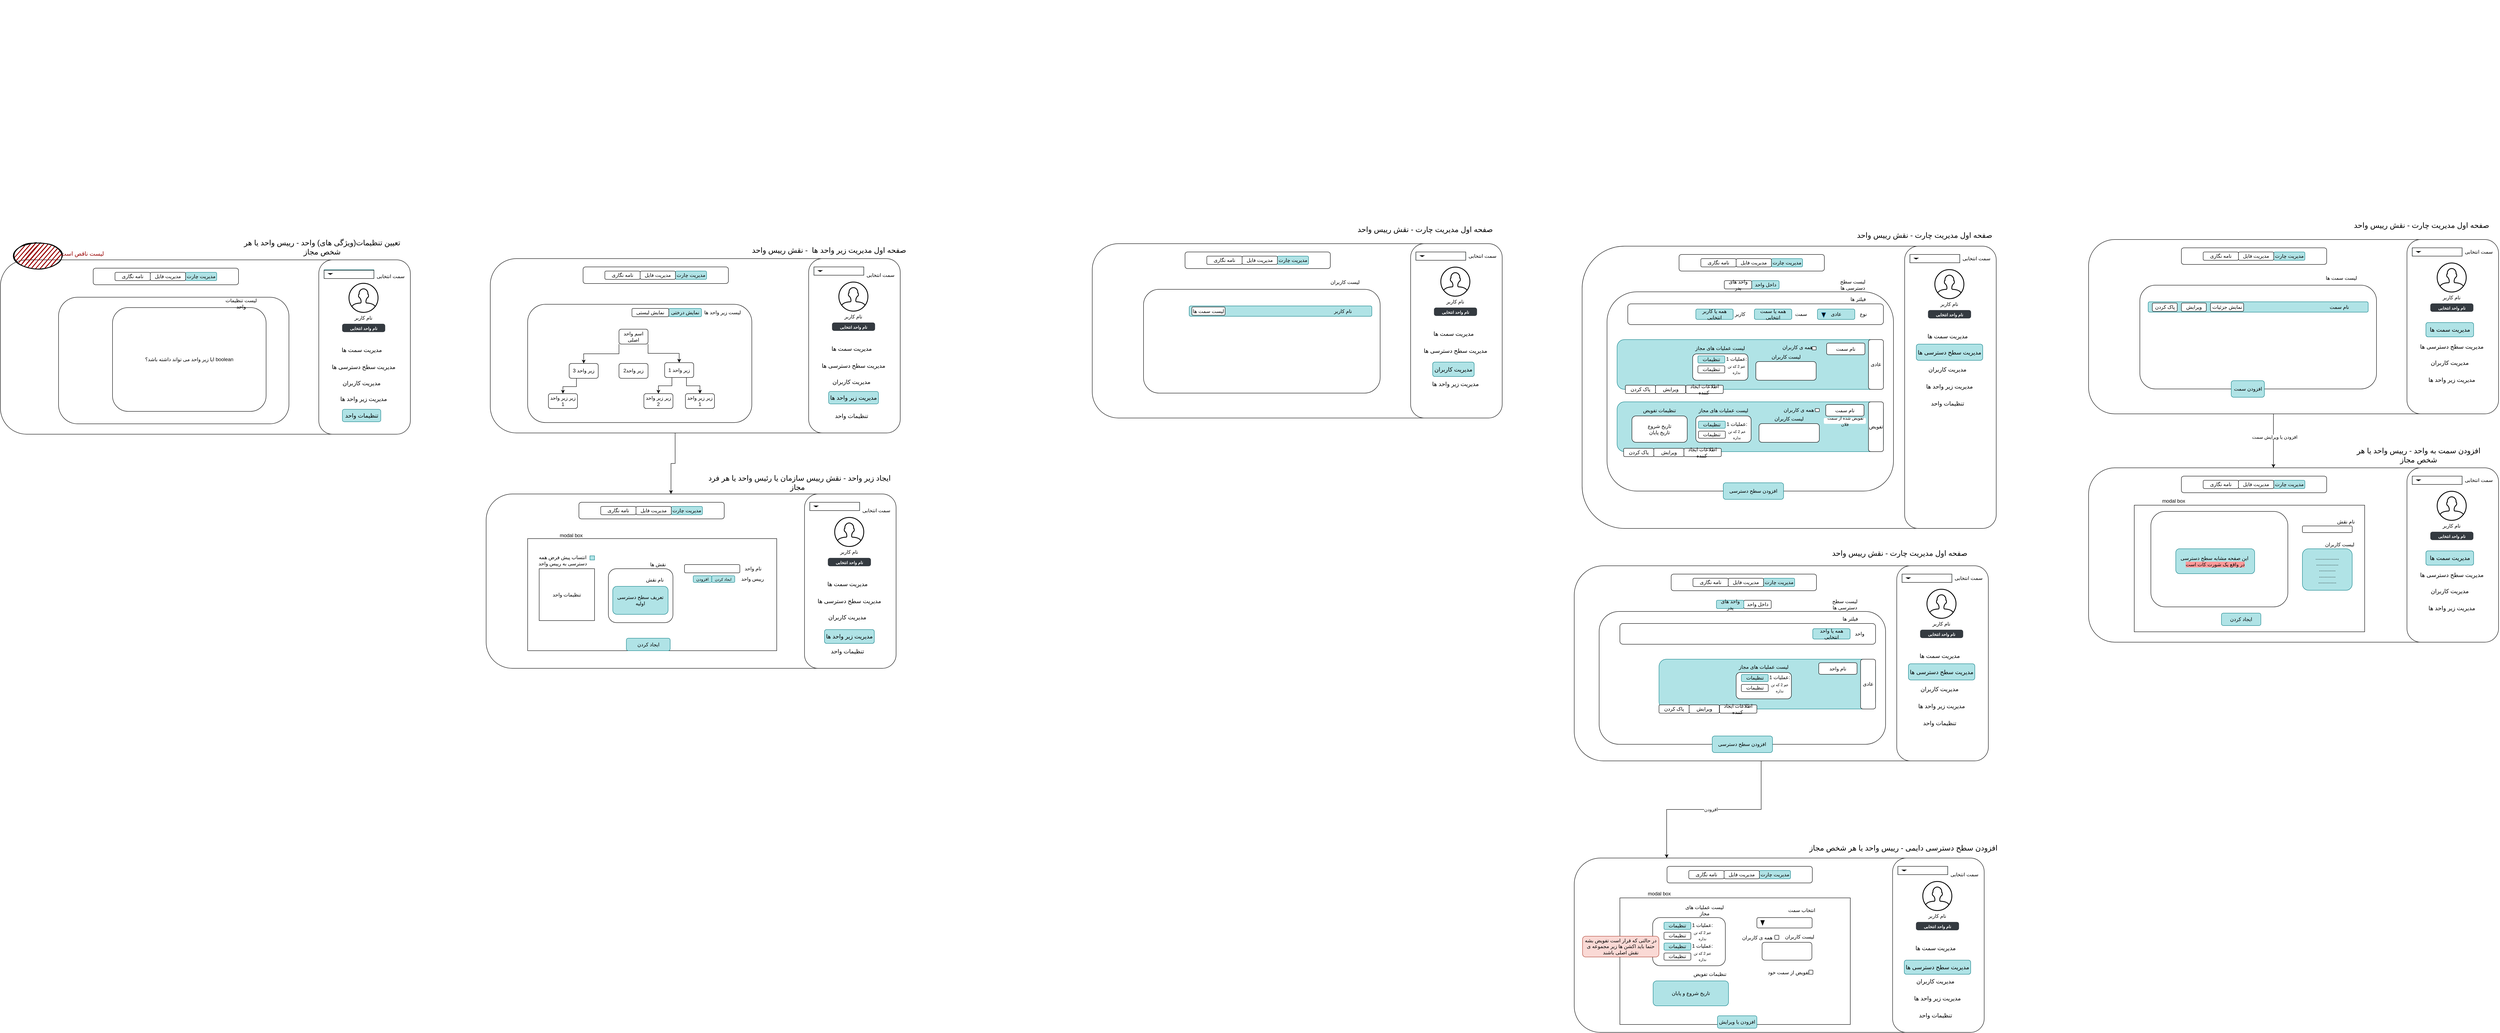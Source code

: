 <mxfile version="15.0.4" type="github" pages="5">
  <diagram id="zm9EhGsO0Ewxgib7d6Pb" name="chart">
    <mxGraphModel dx="4782" dy="756" grid="1" gridSize="10" guides="1" tooltips="1" connect="1" arrows="1" fold="1" page="1" pageScale="1" pageWidth="850" pageHeight="1100" math="0" shadow="0">
      <root>
        <mxCell id="0" />
        <mxCell id="1" parent="0" />
        <mxCell id="q2r3y-brRH6zKTwL2eAa-74" value="&lt;span style=&quot;font-size: 18px&quot;&gt;تعیین تنظیمات(ویژگی های) واحد - رییس واحد یا هر شخص مجاز&lt;/span&gt;" style="text;html=1;strokeColor=none;fillColor=none;align=center;verticalAlign=middle;whiteSpace=wrap;rounded=0;" parent="1" vertex="1">
          <mxGeometry x="-2440" y="733" width="410" height="20" as="geometry" />
        </mxCell>
        <mxCell id="lEjKfgZ_1tsFz90Hh_kc-26" value="&lt;font style=&quot;font-size: 18px&quot;&gt;صفحه اول مدیریت زیر واحد ها&amp;nbsp; - نقش رییس واحد&lt;/font&gt;" style="text;html=1;strokeColor=none;fillColor=none;align=center;verticalAlign=middle;whiteSpace=wrap;rounded=0;" parent="1" vertex="1">
          <mxGeometry x="-1209" y="740" width="390" height="20" as="geometry" />
        </mxCell>
        <mxCell id="wq6wWcE5aXJ8NCdKxVV6-92" value="" style="group" parent="1" vertex="1" connectable="0">
          <mxGeometry x="-1830" y="780" width="989.65" height="420" as="geometry" />
        </mxCell>
        <mxCell id="wq6wWcE5aXJ8NCdKxVV6-93" value="" style="group" parent="wq6wWcE5aXJ8NCdKxVV6-92" vertex="1" connectable="0">
          <mxGeometry y="-10" width="987.5" height="420" as="geometry" />
        </mxCell>
        <mxCell id="wq6wWcE5aXJ8NCdKxVV6-94" value="" style="rounded=1;whiteSpace=wrap;html=1;" parent="wq6wWcE5aXJ8NCdKxVV6-93" vertex="1">
          <mxGeometry width="890.509" height="420" as="geometry" />
        </mxCell>
        <mxCell id="wq6wWcE5aXJ8NCdKxVV6-95" value="" style="rounded=1;whiteSpace=wrap;html=1;" parent="wq6wWcE5aXJ8NCdKxVV6-93" vertex="1">
          <mxGeometry x="766.888" width="220.612" height="420" as="geometry" />
        </mxCell>
        <mxCell id="wq6wWcE5aXJ8NCdKxVV6-106" value="" style="group" parent="wq6wWcE5aXJ8NCdKxVV6-93" vertex="1" connectable="0">
          <mxGeometry x="223.5" y="20" width="350" height="40" as="geometry" />
        </mxCell>
        <mxCell id="wq6wWcE5aXJ8NCdKxVV6-107" value="مدیریت چارت" style="rounded=1;whiteSpace=wrap;html=1;strokeColor=#0e8088;fillColor=#b0e3e6;" parent="wq6wWcE5aXJ8NCdKxVV6-106" vertex="1">
          <mxGeometry x="222.5" y="10" width="75" height="20" as="geometry" />
        </mxCell>
        <mxCell id="wq6wWcE5aXJ8NCdKxVV6-108" value="مدیریت فایل" style="rounded=1;whiteSpace=wrap;html=1;strokeColor=#000000;fillColor=none;" parent="wq6wWcE5aXJ8NCdKxVV6-106" vertex="1">
          <mxGeometry x="137.5" y="10" width="85" height="20" as="geometry" />
        </mxCell>
        <mxCell id="wq6wWcE5aXJ8NCdKxVV6-109" value="نامه نگاری" style="rounded=1;whiteSpace=wrap;html=1;strokeColor=#000000;fillColor=none;" parent="wq6wWcE5aXJ8NCdKxVV6-106" vertex="1">
          <mxGeometry x="52.5" y="10" width="85" height="20" as="geometry" />
        </mxCell>
        <mxCell id="wq6wWcE5aXJ8NCdKxVV6-110" value="" style="rounded=1;whiteSpace=wrap;html=1;strokeColor=#000000;fillColor=none;" parent="wq6wWcE5aXJ8NCdKxVV6-106" vertex="1">
          <mxGeometry width="350" height="40" as="geometry" />
        </mxCell>
        <mxCell id="wq6wWcE5aXJ8NCdKxVV6-111" style="edgeStyle=orthogonalEdgeStyle;rounded=0;orthogonalLoop=1;jettySize=auto;html=1;exitX=0.5;exitY=1;exitDx=0;exitDy=0;" parent="wq6wWcE5aXJ8NCdKxVV6-106" source="wq6wWcE5aXJ8NCdKxVV6-110" target="wq6wWcE5aXJ8NCdKxVV6-110" edge="1">
          <mxGeometry as="geometry" />
        </mxCell>
        <mxCell id="lEjKfgZ_1tsFz90Hh_kc-29" value="" style="rounded=1;whiteSpace=wrap;html=1;fillColor=#FFFFFF;" parent="wq6wWcE5aXJ8NCdKxVV6-93" vertex="1">
          <mxGeometry x="90" y="110" width="540" height="285" as="geometry" />
        </mxCell>
        <mxCell id="lEjKfgZ_1tsFz90Hh_kc-18" value="لیست زیر واحد ها" style="text;html=1;strokeColor=none;fillColor=none;align=center;verticalAlign=middle;whiteSpace=wrap;rounded=0;" parent="wq6wWcE5aXJ8NCdKxVV6-93" vertex="1">
          <mxGeometry x="508.75" y="120" width="101.25" height="20" as="geometry" />
        </mxCell>
        <mxCell id="lEjKfgZ_1tsFz90Hh_kc-27" value="نمایش درختی" style="rounded=1;whiteSpace=wrap;html=1;fillColor=#b0e3e6;strokeColor=#0e8088;" parent="wq6wWcE5aXJ8NCdKxVV6-93" vertex="1">
          <mxGeometry x="430" y="120" width="78.75" height="20" as="geometry" />
        </mxCell>
        <mxCell id="lEjKfgZ_1tsFz90Hh_kc-28" value="نمایش لیستی" style="rounded=1;whiteSpace=wrap;html=1;fillColor=#FFFFFF;" parent="wq6wWcE5aXJ8NCdKxVV6-93" vertex="1">
          <mxGeometry x="341.25" y="120" width="88.75" height="20" as="geometry" />
        </mxCell>
        <mxCell id="wq6wWcE5aXJ8NCdKxVV6-129" value="" style="group" parent="wq6wWcE5aXJ8NCdKxVV6-93" vertex="1" connectable="0">
          <mxGeometry x="140" y="170" width="400" height="200" as="geometry" />
        </mxCell>
        <mxCell id="lEjKfgZ_1tsFz90Hh_kc-31" value="اسم واحد اصلی" style="rounded=1;whiteSpace=wrap;html=1;fillColor=#FFFFFF;" parent="wq6wWcE5aXJ8NCdKxVV6-129" vertex="1">
          <mxGeometry x="170" width="70" height="35.821" as="geometry" />
        </mxCell>
        <mxCell id="lEjKfgZ_1tsFz90Hh_kc-32" value="زیر واحد2" style="rounded=1;whiteSpace=wrap;html=1;fillColor=#FFFFFF;" parent="wq6wWcE5aXJ8NCdKxVV6-129" vertex="1">
          <mxGeometry x="170" y="82.587" width="70" height="35.821" as="geometry" />
        </mxCell>
        <mxCell id="lEjKfgZ_1tsFz90Hh_kc-33" value="زیر زیر واحد 1" style="rounded=1;whiteSpace=wrap;html=1;fillColor=#FFFFFF;" parent="wq6wWcE5aXJ8NCdKxVV6-129" vertex="1">
          <mxGeometry y="155.224" width="70" height="35.821" as="geometry" />
        </mxCell>
        <mxCell id="lEjKfgZ_1tsFz90Hh_kc-34" value="زیر زیر واحد 2" style="rounded=1;whiteSpace=wrap;html=1;fillColor=#FFFFFF;" parent="wq6wWcE5aXJ8NCdKxVV6-129" vertex="1">
          <mxGeometry x="230" y="155.224" width="70" height="35.821" as="geometry" />
        </mxCell>
        <mxCell id="lEjKfgZ_1tsFz90Hh_kc-43" style="edgeStyle=orthogonalEdgeStyle;rounded=0;orthogonalLoop=1;jettySize=auto;html=1;exitX=0.25;exitY=1;exitDx=0;exitDy=0;" parent="wq6wWcE5aXJ8NCdKxVV6-129" source="lEjKfgZ_1tsFz90Hh_kc-35" target="lEjKfgZ_1tsFz90Hh_kc-34" edge="1">
          <mxGeometry x="-270" y="100.498" as="geometry" />
        </mxCell>
        <mxCell id="lEjKfgZ_1tsFz90Hh_kc-35" value="زیر واحد 1" style="rounded=1;whiteSpace=wrap;html=1;fillColor=#FFFFFF;" parent="wq6wWcE5aXJ8NCdKxVV6-129" vertex="1">
          <mxGeometry x="280" y="80.597" width="70" height="35.821" as="geometry" />
        </mxCell>
        <mxCell id="lEjKfgZ_1tsFz90Hh_kc-41" style="edgeStyle=orthogonalEdgeStyle;rounded=0;orthogonalLoop=1;jettySize=auto;html=1;exitX=1;exitY=1;exitDx=0;exitDy=0;entryX=0.5;entryY=0;entryDx=0;entryDy=0;" parent="wq6wWcE5aXJ8NCdKxVV6-129" source="lEjKfgZ_1tsFz90Hh_kc-31" target="lEjKfgZ_1tsFz90Hh_kc-35" edge="1">
          <mxGeometry x="-270" y="100.498" as="geometry" />
        </mxCell>
        <mxCell id="lEjKfgZ_1tsFz90Hh_kc-36" value="زیر زیر واحد 1" style="rounded=1;whiteSpace=wrap;html=1;fillColor=#FFFFFF;" parent="wq6wWcE5aXJ8NCdKxVV6-129" vertex="1">
          <mxGeometry x="330" y="155.224" width="70" height="35.821" as="geometry" />
        </mxCell>
        <mxCell id="lEjKfgZ_1tsFz90Hh_kc-44" style="edgeStyle=orthogonalEdgeStyle;rounded=0;orthogonalLoop=1;jettySize=auto;html=1;exitX=0.75;exitY=1;exitDx=0;exitDy=0;entryX=0.5;entryY=0;entryDx=0;entryDy=0;" parent="wq6wWcE5aXJ8NCdKxVV6-129" source="lEjKfgZ_1tsFz90Hh_kc-35" target="lEjKfgZ_1tsFz90Hh_kc-36" edge="1">
          <mxGeometry x="-270" y="100.498" as="geometry" />
        </mxCell>
        <mxCell id="lEjKfgZ_1tsFz90Hh_kc-46" style="edgeStyle=orthogonalEdgeStyle;rounded=0;orthogonalLoop=1;jettySize=auto;html=1;exitX=0.25;exitY=1;exitDx=0;exitDy=0;entryX=0.5;entryY=0;entryDx=0;entryDy=0;" parent="wq6wWcE5aXJ8NCdKxVV6-129" source="lEjKfgZ_1tsFz90Hh_kc-37" target="lEjKfgZ_1tsFz90Hh_kc-33" edge="1">
          <mxGeometry x="-270" y="100.498" as="geometry" />
        </mxCell>
        <mxCell id="lEjKfgZ_1tsFz90Hh_kc-37" value="زیر واحد 3" style="rounded=1;whiteSpace=wrap;html=1;fillColor=#FFFFFF;" parent="wq6wWcE5aXJ8NCdKxVV6-129" vertex="1">
          <mxGeometry x="50" y="82.587" width="70" height="35.821" as="geometry" />
        </mxCell>
        <mxCell id="lEjKfgZ_1tsFz90Hh_kc-42" style="edgeStyle=orthogonalEdgeStyle;rounded=0;orthogonalLoop=1;jettySize=auto;html=1;exitX=0;exitY=1;exitDx=0;exitDy=0;entryX=0.5;entryY=0;entryDx=0;entryDy=0;" parent="wq6wWcE5aXJ8NCdKxVV6-129" source="lEjKfgZ_1tsFz90Hh_kc-31" target="lEjKfgZ_1tsFz90Hh_kc-37" edge="1">
          <mxGeometry x="-270" y="100.498" as="geometry" />
        </mxCell>
        <mxCell id="lEjKfgZ_1tsFz90Hh_kc-45" style="edgeStyle=orthogonalEdgeStyle;rounded=0;orthogonalLoop=1;jettySize=auto;html=1;exitX=0.5;exitY=1;exitDx=0;exitDy=0;" parent="wq6wWcE5aXJ8NCdKxVV6-129" source="lEjKfgZ_1tsFz90Hh_kc-33" target="lEjKfgZ_1tsFz90Hh_kc-33" edge="1">
          <mxGeometry x="-270" y="100.498" as="geometry" />
        </mxCell>
        <mxCell id="lEjKfgZ_1tsFz90Hh_kc-51" value="" style="shape=image;html=1;verticalAlign=top;verticalLabelPosition=bottom;labelBackgroundColor=#ffffff;imageAspect=0;aspect=fixed;image=https://cdn1.iconfinder.com/data/icons/feather-2/24/plus-circle-128.png;fillColor=#FFFFFF;" parent="wq6wWcE5aXJ8NCdKxVV6-129" vertex="1">
          <mxGeometry x="25" y="180.1" width="19.9" height="19.9" as="geometry" />
        </mxCell>
        <mxCell id="wq6wWcE5aXJ8NCdKxVV6-112" value="" style="group" parent="wq6wWcE5aXJ8NCdKxVV6-92" vertex="1" connectable="0">
          <mxGeometry x="779.65" y="20" width="210" height="370" as="geometry" />
        </mxCell>
        <mxCell id="wq6wWcE5aXJ8NCdKxVV6-113" value="" style="group" parent="wq6wWcE5aXJ8NCdKxVV6-112" vertex="1" connectable="0">
          <mxGeometry x="15.35" y="170" width="160" height="190" as="geometry" />
        </mxCell>
        <mxCell id="wq6wWcE5aXJ8NCdKxVV6-114" value="&lt;font style=&quot;font-size: 14px&quot;&gt;مدیریت سطح دسترسی ها&lt;/font&gt;" style="text;html=1;strokeColor=none;fillColor=none;align=center;verticalAlign=middle;whiteSpace=wrap;rounded=0;" parent="wq6wWcE5aXJ8NCdKxVV6-113" vertex="1">
          <mxGeometry y="46.061" width="160" height="23.03" as="geometry" />
        </mxCell>
        <mxCell id="wq6wWcE5aXJ8NCdKxVV6-115" value="&lt;font style=&quot;font-size: 14px&quot;&gt;مدیریت کاربران&lt;/font&gt;" style="text;html=1;strokeColor=none;fillColor=none;align=center;verticalAlign=middle;whiteSpace=wrap;rounded=0;" parent="wq6wWcE5aXJ8NCdKxVV6-113" vertex="1">
          <mxGeometry x="25" y="85.212" width="100" height="23.03" as="geometry" />
        </mxCell>
        <mxCell id="wq6wWcE5aXJ8NCdKxVV6-116" value="&lt;font style=&quot;font-size: 14px&quot;&gt;مدیریت زیر واحد ها&lt;/font&gt;" style="text;html=1;strokeColor=#0e8088;fillColor=#b0e3e6;align=center;verticalAlign=middle;whiteSpace=wrap;rounded=1;" parent="wq6wWcE5aXJ8NCdKxVV6-113" vertex="1">
          <mxGeometry x="20" y="120" width="120" height="30" as="geometry" />
        </mxCell>
        <mxCell id="wq6wWcE5aXJ8NCdKxVV6-117" value="&lt;font style=&quot;font-size: 14px&quot;&gt;مدیریت سمت ها&lt;/font&gt;" style="text;html=1;align=center;verticalAlign=middle;whiteSpace=wrap;rounded=1;" parent="wq6wWcE5aXJ8NCdKxVV6-113" vertex="1">
          <mxGeometry x="17.5" width="115" height="34.545" as="geometry" />
        </mxCell>
        <mxCell id="wq6wWcE5aXJ8NCdKxVV6-118" value="&lt;font style=&quot;font-size: 14px&quot;&gt;تنظیمات واحد&lt;/font&gt;" style="text;html=1;strokeColor=none;fillColor=none;align=center;verticalAlign=middle;whiteSpace=wrap;rounded=0;" parent="wq6wWcE5aXJ8NCdKxVV6-113" vertex="1">
          <mxGeometry x="28.75" y="168.697" width="92.5" height="21.303" as="geometry" />
        </mxCell>
        <mxCell id="wq6wWcE5aXJ8NCdKxVV6-119" value="" style="group" parent="wq6wWcE5aXJ8NCdKxVV6-112" vertex="1" connectable="0">
          <mxGeometry width="210" height="20" as="geometry" />
        </mxCell>
        <mxCell id="wq6wWcE5aXJ8NCdKxVV6-120" value="سمت انتخابی" style="text;html=1;strokeColor=none;fillColor=none;align=center;verticalAlign=middle;whiteSpace=wrap;rounded=0;" parent="wq6wWcE5aXJ8NCdKxVV6-119" vertex="1">
          <mxGeometry x="110" y="2" width="100" height="16" as="geometry" />
        </mxCell>
        <mxCell id="wq6wWcE5aXJ8NCdKxVV6-121" value="" style="group;fillColor=#b0e3e6;strokeColor=#0e8088;" parent="wq6wWcE5aXJ8NCdKxVV6-119" vertex="1" connectable="0">
          <mxGeometry y="-10" width="120" height="20" as="geometry" />
        </mxCell>
        <mxCell id="wq6wWcE5aXJ8NCdKxVV6-122" value="" style="rounded=0;whiteSpace=wrap;html=1;fillColor=#FFFFFF;" parent="wq6wWcE5aXJ8NCdKxVV6-121" vertex="1">
          <mxGeometry width="120" height="20" as="geometry" />
        </mxCell>
        <mxCell id="wq6wWcE5aXJ8NCdKxVV6-123" value="" style="verticalLabelPosition=bottom;verticalAlign=top;html=1;shape=mxgraph.basic.acute_triangle;dx=0.5;rounded=1;rotation=-180;fillColor=#000000;" parent="wq6wWcE5aXJ8NCdKxVV6-121" vertex="1">
          <mxGeometry x="10" y="8.496" width="10" height="3" as="geometry" />
        </mxCell>
        <mxCell id="wq6wWcE5aXJ8NCdKxVV6-124" value="" style="group" parent="wq6wWcE5aXJ8NCdKxVV6-112" vertex="1" connectable="0">
          <mxGeometry x="43.53" y="26.5" width="103.65" height="117.5" as="geometry" />
        </mxCell>
        <mxCell id="wq6wWcE5aXJ8NCdKxVV6-125" value="&lt;font style=&quot;font-size: 10px&quot;&gt;نام واحد انتخابی&lt;/font&gt;" style="html=1;shadow=0;dashed=0;shape=mxgraph.bootstrap.rrect;rSize=5;strokeColor=none;strokeWidth=1;fillColor=#343A40;fontColor=#FFFFFF;whiteSpace=wrap;align=center;verticalAlign=middle;spacingLeft=0;fontStyle=1;fontSize=14;spacing=5;rounded=1;" parent="wq6wWcE5aXJ8NCdKxVV6-124" vertex="1">
          <mxGeometry y="97.5" width="103.65" height="20" as="geometry" />
        </mxCell>
        <mxCell id="wq6wWcE5aXJ8NCdKxVV6-126" value="" style="html=1;verticalLabelPosition=bottom;align=center;labelBackgroundColor=#ffffff;verticalAlign=top;strokeWidth=2;shadow=0;dashed=0;shape=mxgraph.ios7.icons.user;rounded=1;fillColor=none;" parent="wq6wWcE5aXJ8NCdKxVV6-124" vertex="1">
          <mxGeometry x="16.47" width="70" height="70" as="geometry" />
        </mxCell>
        <mxCell id="wq6wWcE5aXJ8NCdKxVV6-127" value="نام کاربر" style="text;html=1;strokeColor=none;fillColor=none;align=center;verticalAlign=middle;whiteSpace=wrap;rounded=0;" parent="wq6wWcE5aXJ8NCdKxVV6-124" vertex="1">
          <mxGeometry x="18.97" y="73" width="65" height="20" as="geometry" />
        </mxCell>
        <mxCell id="wq6wWcE5aXJ8NCdKxVV6-180" value="" style="group" parent="1" vertex="1" connectable="0">
          <mxGeometry x="-2220" y="147" width="919.65" height="688" as="geometry" />
        </mxCell>
        <mxCell id="axaktfsWoAhjto_OLB4_-39" value="&lt;font style=&quot;font-size: 18px&quot;&gt;صفحه اول مدیریت چارت - نقش رییس واحد&lt;/font&gt;" style="text;html=1;strokeColor=none;fillColor=none;align=center;verticalAlign=middle;whiteSpace=wrap;rounded=0;" parent="1" vertex="1">
          <mxGeometry x="1449.65" y="704" width="350" height="20" as="geometry" />
        </mxCell>
        <mxCell id="axaktfsWoAhjto_OLB4_-40" value="" style="group" parent="1" vertex="1" connectable="0">
          <mxGeometry x="810" y="740" width="989.65" height="680" as="geometry" />
        </mxCell>
        <mxCell id="axaktfsWoAhjto_OLB4_-41" value="" style="group" parent="axaktfsWoAhjto_OLB4_-40" vertex="1" connectable="0">
          <mxGeometry width="987.5" height="680" as="geometry" />
        </mxCell>
        <mxCell id="axaktfsWoAhjto_OLB4_-42" value="" style="rounded=1;whiteSpace=wrap;html=1;" parent="axaktfsWoAhjto_OLB4_-41" vertex="1">
          <mxGeometry x="-10" width="900.51" height="680" as="geometry" />
        </mxCell>
        <mxCell id="axaktfsWoAhjto_OLB4_-43" value="" style="rounded=1;whiteSpace=wrap;html=1;" parent="axaktfsWoAhjto_OLB4_-41" vertex="1">
          <mxGeometry x="766.89" width="220.61" height="680" as="geometry" />
        </mxCell>
        <mxCell id="axaktfsWoAhjto_OLB4_-44" value="" style="group" parent="axaktfsWoAhjto_OLB4_-41" vertex="1" connectable="0">
          <mxGeometry x="50" y="110" width="690" height="480" as="geometry" />
        </mxCell>
        <mxCell id="axaktfsWoAhjto_OLB4_-45" value="" style="rounded=1;whiteSpace=wrap;html=1;" parent="axaktfsWoAhjto_OLB4_-44" vertex="1">
          <mxGeometry width="690" height="480" as="geometry" />
        </mxCell>
        <mxCell id="axaktfsWoAhjto_OLB4_-46" value="" style="group" parent="axaktfsWoAhjto_OLB4_-44" vertex="1" connectable="0">
          <mxGeometry x="24.211" y="115" width="641.58" height="120" as="geometry" />
        </mxCell>
        <mxCell id="axaktfsWoAhjto_OLB4_-47" value="" style="rounded=1;whiteSpace=wrap;html=1;fillColor=#b0e3e6;strokeColor=#0e8088;" parent="axaktfsWoAhjto_OLB4_-46" vertex="1">
          <mxGeometry width="641.579" height="120" as="geometry" />
        </mxCell>
        <mxCell id="axaktfsWoAhjto_OLB4_-48" value="پاک کردن" style="rounded=1;whiteSpace=wrap;html=1;" parent="axaktfsWoAhjto_OLB4_-46" vertex="1">
          <mxGeometry x="19.974" y="110" width="72.632" height="20" as="geometry" />
        </mxCell>
        <mxCell id="axaktfsWoAhjto_OLB4_-49" value="ویرایش" style="rounded=1;whiteSpace=wrap;html=1;" parent="axaktfsWoAhjto_OLB4_-46" vertex="1">
          <mxGeometry x="92.605" y="110" width="72.632" height="20" as="geometry" />
        </mxCell>
        <mxCell id="axaktfsWoAhjto_OLB4_-50" value="" style="rounded=1;whiteSpace=wrap;html=1;" parent="axaktfsWoAhjto_OLB4_-46" vertex="1">
          <mxGeometry x="182.059" y="34.5" width="133.158" height="63.5" as="geometry" />
        </mxCell>
        <mxCell id="hmcNeSj8c8LYK-rKqJUP-2" value="لیست کاربران" style="text;html=1;strokeColor=none;fillColor=none;align=center;verticalAlign=middle;whiteSpace=wrap;rounded=0;" parent="axaktfsWoAhjto_OLB4_-46" vertex="1">
          <mxGeometry x="339.4" y="32.5" width="134.97" height="18.5" as="geometry" />
        </mxCell>
        <mxCell id="hmcNeSj8c8LYK-rKqJUP-3" value="" style="rounded=1;whiteSpace=wrap;html=1;" parent="axaktfsWoAhjto_OLB4_-46" vertex="1">
          <mxGeometry x="334.256" y="53" width="145.263" height="45" as="geometry" />
        </mxCell>
        <mxCell id="hmcNeSj8c8LYK-rKqJUP-4" value="لیست عملیات های مجاز" style="text;html=1;strokeColor=none;fillColor=none;align=center;verticalAlign=middle;whiteSpace=wrap;rounded=0;" parent="axaktfsWoAhjto_OLB4_-46" vertex="1">
          <mxGeometry x="182.059" y="11" width="133.158" height="20" as="geometry" />
        </mxCell>
        <mxCell id="hmcNeSj8c8LYK-rKqJUP-5" value="" style="rounded=1;whiteSpace=wrap;html=1;" parent="axaktfsWoAhjto_OLB4_-46" vertex="1">
          <mxGeometry x="469.52" y="17" width="10" height="8" as="geometry" />
        </mxCell>
        <mxCell id="hmcNeSj8c8LYK-rKqJUP-6" value="همه ی کاربران" style="text;html=1;strokeColor=none;fillColor=none;align=center;verticalAlign=middle;whiteSpace=wrap;rounded=0;" parent="axaktfsWoAhjto_OLB4_-46" vertex="1">
          <mxGeometry x="394.45" y="8.5" width="79.92" height="20" as="geometry" />
        </mxCell>
        <mxCell id="UaaFB3WeBfk-qChnfaop-1" value="عادی" style="rounded=1;whiteSpace=wrap;html=1;" parent="axaktfsWoAhjto_OLB4_-46" vertex="1">
          <mxGeometry x="605.58" width="36" height="120" as="geometry" />
        </mxCell>
        <mxCell id="UaaFB3WeBfk-qChnfaop-41" value="نام سمت" style="rounded=1;whiteSpace=wrap;html=1;fillColor=#FFFFFF;" parent="axaktfsWoAhjto_OLB4_-46" vertex="1">
          <mxGeometry x="504.79" y="8.5" width="92.21" height="28" as="geometry" />
        </mxCell>
        <mxCell id="UaaFB3WeBfk-qChnfaop-45" value="عملیات 1:" style="text;html=1;strokeColor=none;fillColor=none;align=center;verticalAlign=middle;whiteSpace=wrap;rounded=0;" parent="axaktfsWoAhjto_OLB4_-46" vertex="1">
          <mxGeometry x="259.43" y="36.5" width="55.79" height="20" as="geometry" />
        </mxCell>
        <mxCell id="UaaFB3WeBfk-qChnfaop-46" value="تنظیمات" style="rounded=1;whiteSpace=wrap;html=1;fillColor=#b0e3e6;strokeColor=#0e8088;" parent="axaktfsWoAhjto_OLB4_-46" vertex="1">
          <mxGeometry x="194.65" y="39.25" width="64.78" height="17.25" as="geometry" />
        </mxCell>
        <mxCell id="UaaFB3WeBfk-qChnfaop-47" value="تنظیمات" style="rounded=1;whiteSpace=wrap;html=1;" parent="axaktfsWoAhjto_OLB4_-46" vertex="1">
          <mxGeometry x="194.65" y="63.25" width="64.78" height="17.25" as="geometry" />
        </mxCell>
        <mxCell id="UaaFB3WeBfk-qChnfaop-48" value="&lt;font style=&quot;font-size: 9px&quot;&gt;عم 2 که تن نداره&lt;/font&gt;" style="text;html=1;strokeColor=none;fillColor=none;align=center;verticalAlign=middle;whiteSpace=wrap;rounded=0;" parent="axaktfsWoAhjto_OLB4_-46" vertex="1">
          <mxGeometry x="259.43" y="60.5" width="55.79" height="20" as="geometry" />
        </mxCell>
        <mxCell id="axaktfsWoAhjto_OLB4_-52" value="افزودن سطح دسترسی" style="rounded=1;whiteSpace=wrap;html=1;fillColor=#b0e3e6;strokeColor=#0e8088;" parent="axaktfsWoAhjto_OLB4_-44" vertex="1">
          <mxGeometry x="279.996" y="460" width="145.263" height="40" as="geometry" />
        </mxCell>
        <mxCell id="UaaFB3WeBfk-qChnfaop-11" value="" style="rounded=1;whiteSpace=wrap;html=1;fillColor=#b0e3e6;strokeColor=#0e8088;" parent="axaktfsWoAhjto_OLB4_-44" vertex="1">
          <mxGeometry x="24.211" y="265" width="641.579" height="120" as="geometry" />
        </mxCell>
        <mxCell id="UaaFB3WeBfk-qChnfaop-12" value="تفویض" style="rounded=1;whiteSpace=wrap;html=1;" parent="axaktfsWoAhjto_OLB4_-44" vertex="1">
          <mxGeometry x="629.791" y="265" width="36" height="120" as="geometry" />
        </mxCell>
        <mxCell id="UaaFB3WeBfk-qChnfaop-13" value="" style="rounded=1;whiteSpace=wrap;html=1;" parent="axaktfsWoAhjto_OLB4_-44" vertex="1">
          <mxGeometry x="366.097" y="317.5" width="145.263" height="45" as="geometry" />
        </mxCell>
        <mxCell id="UaaFB3WeBfk-qChnfaop-14" value="لیست کاربران" style="text;html=1;strokeColor=none;fillColor=none;align=center;verticalAlign=middle;whiteSpace=wrap;rounded=0;" parent="axaktfsWoAhjto_OLB4_-44" vertex="1">
          <mxGeometry x="371.242" y="295.5" width="134.974" height="20" as="geometry" />
        </mxCell>
        <mxCell id="UaaFB3WeBfk-qChnfaop-15" value="همه ی کاربران" style="text;html=1;strokeColor=none;fillColor=none;align=center;verticalAlign=middle;whiteSpace=wrap;rounded=0;" parent="axaktfsWoAhjto_OLB4_-44" vertex="1">
          <mxGeometry x="410.001" y="275" width="104.13" height="20" as="geometry" />
        </mxCell>
        <mxCell id="UaaFB3WeBfk-qChnfaop-17" value="" style="rounded=1;whiteSpace=wrap;html=1;" parent="axaktfsWoAhjto_OLB4_-44" vertex="1">
          <mxGeometry x="213.899" y="299" width="133.158" height="63.5" as="geometry" />
        </mxCell>
        <mxCell id="UaaFB3WeBfk-qChnfaop-18" value="لیست عملیات های مجاز" style="text;html=1;strokeColor=none;fillColor=none;align=center;verticalAlign=middle;whiteSpace=wrap;rounded=0;" parent="axaktfsWoAhjto_OLB4_-44" vertex="1">
          <mxGeometry x="213.899" y="275.5" width="133.158" height="20" as="geometry" />
        </mxCell>
        <mxCell id="UaaFB3WeBfk-qChnfaop-19" value="ویرایش" style="rounded=1;whiteSpace=wrap;html=1;" parent="axaktfsWoAhjto_OLB4_-44" vertex="1">
          <mxGeometry x="112.636" y="377" width="72.632" height="20" as="geometry" />
        </mxCell>
        <mxCell id="UaaFB3WeBfk-qChnfaop-20" value="پاک کردن" style="rounded=1;whiteSpace=wrap;html=1;" parent="axaktfsWoAhjto_OLB4_-44" vertex="1">
          <mxGeometry x="40.004" y="377" width="72.632" height="20" as="geometry" />
        </mxCell>
        <mxCell id="UaaFB3WeBfk-qChnfaop-21" value="اطلاعات ایجاد کننده&amp;nbsp;" style="rounded=1;whiteSpace=wrap;html=1;" parent="axaktfsWoAhjto_OLB4_-44" vertex="1">
          <mxGeometry x="185.27" y="377" width="90" height="20" as="geometry" />
        </mxCell>
        <mxCell id="UaaFB3WeBfk-qChnfaop-22" value="اطلاعات ایجاد کننده&amp;nbsp;" style="rounded=1;whiteSpace=wrap;html=1;" parent="axaktfsWoAhjto_OLB4_-44" vertex="1">
          <mxGeometry x="190.0" y="225" width="90" height="20" as="geometry" />
        </mxCell>
        <mxCell id="UaaFB3WeBfk-qChnfaop-24" value="" style="rounded=1;whiteSpace=wrap;html=1;" parent="axaktfsWoAhjto_OLB4_-44" vertex="1">
          <mxGeometry x="501.36" y="281.25" width="10" height="7.5" as="geometry" />
        </mxCell>
        <mxCell id="UaaFB3WeBfk-qChnfaop-29" value="" style="rounded=1;whiteSpace=wrap;html=1;" parent="axaktfsWoAhjto_OLB4_-44" vertex="1">
          <mxGeometry x="50" y="29" width="615.79" height="50" as="geometry" />
        </mxCell>
        <mxCell id="UaaFB3WeBfk-qChnfaop-25" value="تاریخ شروع&lt;br&gt;تاریخ پایان&lt;br&gt;" style="rounded=1;whiteSpace=wrap;html=1;" parent="axaktfsWoAhjto_OLB4_-44" vertex="1">
          <mxGeometry x="59.999" y="299" width="133.158" height="63.5" as="geometry" />
        </mxCell>
        <mxCell id="UaaFB3WeBfk-qChnfaop-26" value="تنظیمات تفویض" style="text;html=1;strokeColor=none;fillColor=none;align=center;verticalAlign=middle;whiteSpace=wrap;rounded=0;" parent="axaktfsWoAhjto_OLB4_-44" vertex="1">
          <mxGeometry x="59.999" y="275.5" width="133.158" height="20" as="geometry" />
        </mxCell>
        <mxCell id="UaaFB3WeBfk-qChnfaop-31" value="نوع" style="text;html=1;strokeColor=none;fillColor=none;align=center;verticalAlign=middle;whiteSpace=wrap;rounded=0;" parent="axaktfsWoAhjto_OLB4_-44" vertex="1">
          <mxGeometry x="560" y="44" width="115" height="20" as="geometry" />
        </mxCell>
        <mxCell id="UaaFB3WeBfk-qChnfaop-33" value="عادی" style="rounded=1;whiteSpace=wrap;html=1;fillColor=#b0e3e6;strokeColor=#0e8088;" parent="axaktfsWoAhjto_OLB4_-44" vertex="1">
          <mxGeometry x="506.84" y="41.5" width="90" height="25" as="geometry" />
        </mxCell>
        <mxCell id="UaaFB3WeBfk-qChnfaop-34" value="" style="verticalLabelPosition=bottom;verticalAlign=top;html=1;shape=mxgraph.basic.acute_triangle;dx=0.5;rotation=-180;strokeColor=#006EAF;fontColor=#ffffff;fillColor=#000000;" parent="axaktfsWoAhjto_OLB4_-44" vertex="1">
          <mxGeometry x="516.84" y="50.25" width="10" height="11.5" as="geometry" />
        </mxCell>
        <mxCell id="UaaFB3WeBfk-qChnfaop-35" value="همه یا سمت انتخابی" style="rounded=1;whiteSpace=wrap;html=1;fillColor=#b0e3e6;strokeColor=#0e8088;" parent="axaktfsWoAhjto_OLB4_-44" vertex="1">
          <mxGeometry x="355.0" y="41.5" width="90" height="25" as="geometry" />
        </mxCell>
        <mxCell id="UaaFB3WeBfk-qChnfaop-36" value="سمت" style="text;html=1;strokeColor=none;fillColor=none;align=center;verticalAlign=middle;whiteSpace=wrap;rounded=0;" parent="axaktfsWoAhjto_OLB4_-44" vertex="1">
          <mxGeometry x="445" y="44" width="45.43" height="20" as="geometry" />
        </mxCell>
        <mxCell id="UaaFB3WeBfk-qChnfaop-39" value="کاربر" style="text;html=1;strokeColor=none;fillColor=none;align=center;verticalAlign=middle;whiteSpace=wrap;rounded=0;" parent="axaktfsWoAhjto_OLB4_-44" vertex="1">
          <mxGeometry x="263.47" y="44" width="115" height="20" as="geometry" />
        </mxCell>
        <mxCell id="UaaFB3WeBfk-qChnfaop-40" value="همه یا کاربر انتخابی" style="rounded=1;whiteSpace=wrap;html=1;fillColor=#b0e3e6;strokeColor=#0e8088;" parent="axaktfsWoAhjto_OLB4_-44" vertex="1">
          <mxGeometry x="213.9" y="41.5" width="90" height="25" as="geometry" />
        </mxCell>
        <mxCell id="UaaFB3WeBfk-qChnfaop-42" value="نام سمت" style="rounded=1;whiteSpace=wrap;html=1;fillColor=#FFFFFF;" parent="axaktfsWoAhjto_OLB4_-44" vertex="1">
          <mxGeometry x="526.841" y="271.5" width="92.21" height="28" as="geometry" />
        </mxCell>
        <mxCell id="UaaFB3WeBfk-qChnfaop-30" value="فیلتر ها" style="text;html=1;strokeColor=none;fillColor=none;align=center;verticalAlign=middle;whiteSpace=wrap;rounded=0;" parent="axaktfsWoAhjto_OLB4_-44" vertex="1">
          <mxGeometry x="560" y="8" width="90" height="20" as="geometry" />
        </mxCell>
        <mxCell id="UaaFB3WeBfk-qChnfaop-49" value="تنظیمات" style="rounded=1;whiteSpace=wrap;html=1;" parent="axaktfsWoAhjto_OLB4_-44" vertex="1">
          <mxGeometry x="220.191" y="335.5" width="64.78" height="17.25" as="geometry" />
        </mxCell>
        <mxCell id="UaaFB3WeBfk-qChnfaop-50" value="&lt;font style=&quot;font-size: 9px&quot;&gt;عم 2 که تن نداره&lt;/font&gt;" style="text;html=1;strokeColor=none;fillColor=none;align=center;verticalAlign=middle;whiteSpace=wrap;rounded=0;" parent="axaktfsWoAhjto_OLB4_-44" vertex="1">
          <mxGeometry x="284.971" y="332.75" width="55.79" height="20" as="geometry" />
        </mxCell>
        <mxCell id="UaaFB3WeBfk-qChnfaop-51" value="عملیات 1:" style="text;html=1;strokeColor=none;fillColor=none;align=center;verticalAlign=middle;whiteSpace=wrap;rounded=0;" parent="axaktfsWoAhjto_OLB4_-44" vertex="1">
          <mxGeometry x="284.971" y="308.75" width="55.79" height="20" as="geometry" />
        </mxCell>
        <mxCell id="UaaFB3WeBfk-qChnfaop-52" value="تنظیمات" style="rounded=1;whiteSpace=wrap;html=1;fillColor=#b0e3e6;strokeColor=#0e8088;" parent="axaktfsWoAhjto_OLB4_-44" vertex="1">
          <mxGeometry x="220.191" y="311.5" width="64.78" height="17.25" as="geometry" />
        </mxCell>
        <mxCell id="q1ixrftWl3QyUWwHsZeZ-1" value="&lt;font style=&quot;font-size: 10px&quot;&gt;&amp;nbsp;تفویض شده از سمت فلان&lt;/font&gt;" style="rounded=1;whiteSpace=wrap;html=1;strokeColor=#FFFFFF;fillColor=#FFFFFF;" parent="axaktfsWoAhjto_OLB4_-44" vertex="1">
          <mxGeometry x="522.84" y="304.25" width="100.21" height="13.25" as="geometry" />
        </mxCell>
        <mxCell id="axaktfsWoAhjto_OLB4_-53" value="لیست سطح دسترسی ها" style="text;html=1;strokeColor=none;fillColor=none;align=center;verticalAlign=middle;whiteSpace=wrap;rounded=0;" parent="axaktfsWoAhjto_OLB4_-41" vertex="1">
          <mxGeometry x="590" y="83" width="103.5" height="20" as="geometry" />
        </mxCell>
        <mxCell id="axaktfsWoAhjto_OLB4_-54" value="" style="group" parent="axaktfsWoAhjto_OLB4_-41" vertex="1" connectable="0">
          <mxGeometry x="223.5" y="20" width="350" height="40" as="geometry" />
        </mxCell>
        <mxCell id="axaktfsWoAhjto_OLB4_-55" value="مدیریت چارت" style="rounded=1;whiteSpace=wrap;html=1;strokeColor=#0e8088;fillColor=#b0e3e6;" parent="axaktfsWoAhjto_OLB4_-54" vertex="1">
          <mxGeometry x="222.5" y="10" width="75" height="20" as="geometry" />
        </mxCell>
        <mxCell id="axaktfsWoAhjto_OLB4_-56" value="مدیریت فایل" style="rounded=1;whiteSpace=wrap;html=1;strokeColor=#000000;fillColor=none;" parent="axaktfsWoAhjto_OLB4_-54" vertex="1">
          <mxGeometry x="137.5" y="10" width="85" height="20" as="geometry" />
        </mxCell>
        <mxCell id="axaktfsWoAhjto_OLB4_-57" value="نامه نگاری" style="rounded=1;whiteSpace=wrap;html=1;strokeColor=#000000;fillColor=none;" parent="axaktfsWoAhjto_OLB4_-54" vertex="1">
          <mxGeometry x="52.5" y="10" width="85" height="20" as="geometry" />
        </mxCell>
        <mxCell id="axaktfsWoAhjto_OLB4_-58" value="" style="rounded=1;whiteSpace=wrap;html=1;strokeColor=#000000;fillColor=none;" parent="axaktfsWoAhjto_OLB4_-54" vertex="1">
          <mxGeometry width="350" height="40" as="geometry" />
        </mxCell>
        <mxCell id="axaktfsWoAhjto_OLB4_-59" style="edgeStyle=orthogonalEdgeStyle;rounded=0;orthogonalLoop=1;jettySize=auto;html=1;exitX=0.5;exitY=1;exitDx=0;exitDy=0;" parent="axaktfsWoAhjto_OLB4_-54" source="axaktfsWoAhjto_OLB4_-58" target="axaktfsWoAhjto_OLB4_-58" edge="1">
          <mxGeometry as="geometry" />
        </mxCell>
        <mxCell id="PCGnETJNzmL23azggixB-44" value="داخل واحد" style="rounded=1;whiteSpace=wrap;html=1;fillColor=#b0e3e6;strokeColor=#0e8088;" parent="axaktfsWoAhjto_OLB4_-41" vertex="1">
          <mxGeometry x="398.5" y="83" width="66" height="20" as="geometry" />
        </mxCell>
        <mxCell id="PCGnETJNzmL23azggixB-45" value="واحد های پدر" style="rounded=1;whiteSpace=wrap;html=1;" parent="axaktfsWoAhjto_OLB4_-41" vertex="1">
          <mxGeometry x="332.5" y="83" width="66" height="20" as="geometry" />
        </mxCell>
        <mxCell id="axaktfsWoAhjto_OLB4_-60" value="" style="group" parent="axaktfsWoAhjto_OLB4_-40" vertex="1" connectable="0">
          <mxGeometry x="779.65" y="20" width="210" height="370" as="geometry" />
        </mxCell>
        <mxCell id="axaktfsWoAhjto_OLB4_-61" value="" style="group" parent="axaktfsWoAhjto_OLB4_-60" vertex="1" connectable="0">
          <mxGeometry x="15.35" y="180" width="160" height="190" as="geometry" />
        </mxCell>
        <mxCell id="axaktfsWoAhjto_OLB4_-62" value="&lt;font style=&quot;font-size: 14px&quot;&gt;مدیریت سطح دسترسی ها&lt;/font&gt;" style="text;html=1;strokeColor=#0e8088;fillColor=#b0e3e6;align=center;verticalAlign=middle;whiteSpace=wrap;rounded=1;" parent="axaktfsWoAhjto_OLB4_-61" vertex="1">
          <mxGeometry y="36" width="160" height="39.09" as="geometry" />
        </mxCell>
        <mxCell id="axaktfsWoAhjto_OLB4_-63" value="&lt;font style=&quot;font-size: 14px&quot;&gt;مدیریت کاربران&lt;/font&gt;" style="text;html=1;strokeColor=none;fillColor=none;align=center;verticalAlign=middle;whiteSpace=wrap;rounded=0;" parent="axaktfsWoAhjto_OLB4_-61" vertex="1">
          <mxGeometry x="25" y="85.212" width="100" height="23.03" as="geometry" />
        </mxCell>
        <mxCell id="axaktfsWoAhjto_OLB4_-64" value="&lt;font style=&quot;font-size: 14px&quot;&gt;مدیریت زیر واحد ها&lt;/font&gt;" style="text;html=1;strokeColor=none;fillColor=none;align=center;verticalAlign=middle;whiteSpace=wrap;rounded=0;" parent="axaktfsWoAhjto_OLB4_-61" vertex="1">
          <mxGeometry x="20" y="126.667" width="120" height="23.03" as="geometry" />
        </mxCell>
        <mxCell id="axaktfsWoAhjto_OLB4_-65" value="&lt;font style=&quot;font-size: 14px&quot;&gt;مدیریت سمت ها&lt;/font&gt;" style="text;html=1;align=center;verticalAlign=middle;whiteSpace=wrap;rounded=1;" parent="axaktfsWoAhjto_OLB4_-61" vertex="1">
          <mxGeometry x="17.5" width="115" height="34.545" as="geometry" />
        </mxCell>
        <mxCell id="axaktfsWoAhjto_OLB4_-66" value="&lt;font style=&quot;font-size: 14px&quot;&gt;تنظیمات واحد&lt;/font&gt;" style="text;html=1;strokeColor=none;fillColor=none;align=center;verticalAlign=middle;whiteSpace=wrap;rounded=0;" parent="axaktfsWoAhjto_OLB4_-61" vertex="1">
          <mxGeometry x="28.75" y="168.697" width="92.5" height="21.303" as="geometry" />
        </mxCell>
        <mxCell id="axaktfsWoAhjto_OLB4_-67" value="" style="group" parent="axaktfsWoAhjto_OLB4_-60" vertex="1" connectable="0">
          <mxGeometry width="210" height="20" as="geometry" />
        </mxCell>
        <mxCell id="axaktfsWoAhjto_OLB4_-68" value="سمت انتخابی" style="text;html=1;strokeColor=none;fillColor=none;align=center;verticalAlign=middle;whiteSpace=wrap;rounded=0;" parent="axaktfsWoAhjto_OLB4_-67" vertex="1">
          <mxGeometry x="110" y="2" width="100" height="16" as="geometry" />
        </mxCell>
        <mxCell id="axaktfsWoAhjto_OLB4_-69" value="" style="group;fillColor=#b0e3e6;strokeColor=#0e8088;" parent="axaktfsWoAhjto_OLB4_-67" vertex="1" connectable="0">
          <mxGeometry width="120" height="20" as="geometry" />
        </mxCell>
        <mxCell id="axaktfsWoAhjto_OLB4_-70" value="" style="rounded=0;whiteSpace=wrap;html=1;fillColor=#FFFFFF;" parent="axaktfsWoAhjto_OLB4_-69" vertex="1">
          <mxGeometry width="120" height="20" as="geometry" />
        </mxCell>
        <mxCell id="axaktfsWoAhjto_OLB4_-71" value="" style="verticalLabelPosition=bottom;verticalAlign=top;html=1;shape=mxgraph.basic.acute_triangle;dx=0.5;rounded=1;rotation=-180;fillColor=#000000;" parent="axaktfsWoAhjto_OLB4_-69" vertex="1">
          <mxGeometry x="10" y="8.496" width="10" height="3" as="geometry" />
        </mxCell>
        <mxCell id="axaktfsWoAhjto_OLB4_-72" value="" style="group" parent="axaktfsWoAhjto_OLB4_-60" vertex="1" connectable="0">
          <mxGeometry x="43.53" y="36.5" width="103.65" height="117.5" as="geometry" />
        </mxCell>
        <mxCell id="axaktfsWoAhjto_OLB4_-73" value="&lt;font style=&quot;font-size: 10px&quot;&gt;نام واحد انتخابی&lt;/font&gt;" style="html=1;shadow=0;dashed=0;shape=mxgraph.bootstrap.rrect;rSize=5;strokeColor=none;strokeWidth=1;fillColor=#343A40;fontColor=#FFFFFF;whiteSpace=wrap;align=center;verticalAlign=middle;spacingLeft=0;fontStyle=1;fontSize=14;spacing=5;rounded=1;" parent="axaktfsWoAhjto_OLB4_-72" vertex="1">
          <mxGeometry y="97.5" width="103.65" height="20" as="geometry" />
        </mxCell>
        <mxCell id="axaktfsWoAhjto_OLB4_-74" value="" style="html=1;verticalLabelPosition=bottom;align=center;labelBackgroundColor=#ffffff;verticalAlign=top;strokeWidth=2;shadow=0;dashed=0;shape=mxgraph.ios7.icons.user;rounded=1;fillColor=none;" parent="axaktfsWoAhjto_OLB4_-72" vertex="1">
          <mxGeometry x="16.47" width="70" height="70" as="geometry" />
        </mxCell>
        <mxCell id="axaktfsWoAhjto_OLB4_-75" value="نام کاربر" style="text;html=1;strokeColor=none;fillColor=none;align=center;verticalAlign=middle;whiteSpace=wrap;rounded=0;" parent="axaktfsWoAhjto_OLB4_-72" vertex="1">
          <mxGeometry x="18.97" y="73" width="65" height="20" as="geometry" />
        </mxCell>
        <mxCell id="TVrceZf2lZb5HAvxKf_C-1" value="&lt;font style=&quot;font-size: 18px&quot;&gt;صفحه اول مدیریت چارت - نقش رییس واحد&lt;/font&gt;" style="text;html=1;strokeColor=none;fillColor=none;align=center;verticalAlign=middle;whiteSpace=wrap;rounded=0;" parent="1" vertex="1">
          <mxGeometry x="1390" y="1470" width="350" height="20" as="geometry" />
        </mxCell>
        <mxCell id="TVrceZf2lZb5HAvxKf_C-2" value="" style="group" parent="1" vertex="1" connectable="0">
          <mxGeometry x="791" y="1510" width="1016" height="1124" as="geometry" />
        </mxCell>
        <mxCell id="TVrceZf2lZb5HAvxKf_C-3" value="" style="group" parent="TVrceZf2lZb5HAvxKf_C-2" vertex="1" connectable="0">
          <mxGeometry width="1016" height="1124" as="geometry" />
        </mxCell>
        <mxCell id="mdqXLDi7S978_0sF835o-1" style="edgeStyle=orthogonalEdgeStyle;rounded=0;orthogonalLoop=1;jettySize=auto;html=1;exitX=0.5;exitY=1;exitDx=0;exitDy=0;entryX=0.25;entryY=0;entryDx=0;entryDy=0;" parent="TVrceZf2lZb5HAvxKf_C-3" source="TVrceZf2lZb5HAvxKf_C-4" target="wq6wWcE5aXJ8NCdKxVV6-183" edge="1">
          <mxGeometry relative="1" as="geometry" />
        </mxCell>
        <mxCell id="mdqXLDi7S978_0sF835o-2" value="افزودن" style="edgeLabel;html=1;align=center;verticalAlign=middle;resizable=0;points=[];" parent="mdqXLDi7S978_0sF835o-1" vertex="1" connectable="0">
          <mxGeometry x="0.033" relative="1" as="geometry">
            <mxPoint as="offset" />
          </mxGeometry>
        </mxCell>
        <mxCell id="TVrceZf2lZb5HAvxKf_C-4" value="" style="rounded=1;whiteSpace=wrap;html=1;" parent="TVrceZf2lZb5HAvxKf_C-3" vertex="1">
          <mxGeometry x="-10" width="900.51" height="470" as="geometry" />
        </mxCell>
        <mxCell id="TVrceZf2lZb5HAvxKf_C-5" value="" style="rounded=1;whiteSpace=wrap;html=1;" parent="TVrceZf2lZb5HAvxKf_C-3" vertex="1">
          <mxGeometry x="766.89" width="220.61" height="470" as="geometry" />
        </mxCell>
        <mxCell id="TVrceZf2lZb5HAvxKf_C-6" value="" style="group" parent="TVrceZf2lZb5HAvxKf_C-3" vertex="1" connectable="0">
          <mxGeometry x="50" y="110" width="690" height="480" as="geometry" />
        </mxCell>
        <mxCell id="TVrceZf2lZb5HAvxKf_C-7" value="" style="rounded=1;whiteSpace=wrap;html=1;" parent="TVrceZf2lZb5HAvxKf_C-6" vertex="1">
          <mxGeometry width="690" height="320" as="geometry" />
        </mxCell>
        <mxCell id="TVrceZf2lZb5HAvxKf_C-8" value="" style="group" parent="TVrceZf2lZb5HAvxKf_C-6" vertex="1" connectable="0">
          <mxGeometry x="24.211" y="115" width="641.58" height="120" as="geometry" />
        </mxCell>
        <mxCell id="TVrceZf2lZb5HAvxKf_C-9" value="" style="rounded=1;whiteSpace=wrap;html=1;fillColor=#b0e3e6;strokeColor=#0e8088;" parent="TVrceZf2lZb5HAvxKf_C-8" vertex="1">
          <mxGeometry x="120" width="521.58" height="120" as="geometry" />
        </mxCell>
        <mxCell id="TVrceZf2lZb5HAvxKf_C-10" value="پاک کردن" style="rounded=1;whiteSpace=wrap;html=1;" parent="TVrceZf2lZb5HAvxKf_C-8" vertex="1">
          <mxGeometry x="120.004" y="110" width="72.632" height="20" as="geometry" />
        </mxCell>
        <mxCell id="TVrceZf2lZb5HAvxKf_C-11" value="ویرایش" style="rounded=1;whiteSpace=wrap;html=1;" parent="TVrceZf2lZb5HAvxKf_C-8" vertex="1">
          <mxGeometry x="192.635" y="110" width="72.632" height="20" as="geometry" />
        </mxCell>
        <mxCell id="TVrceZf2lZb5HAvxKf_C-12" value="" style="rounded=1;whiteSpace=wrap;html=1;" parent="TVrceZf2lZb5HAvxKf_C-8" vertex="1">
          <mxGeometry x="305.789" y="32" width="133.158" height="63.5" as="geometry" />
        </mxCell>
        <mxCell id="TVrceZf2lZb5HAvxKf_C-15" value="لیست عملیات های مجاز" style="text;html=1;strokeColor=none;fillColor=none;align=center;verticalAlign=middle;whiteSpace=wrap;rounded=0;" parent="TVrceZf2lZb5HAvxKf_C-8" vertex="1">
          <mxGeometry x="305.789" y="8.5" width="133.158" height="20" as="geometry" />
        </mxCell>
        <mxCell id="TVrceZf2lZb5HAvxKf_C-18" value="عادی" style="rounded=1;whiteSpace=wrap;html=1;" parent="TVrceZf2lZb5HAvxKf_C-8" vertex="1">
          <mxGeometry x="605.58" width="36" height="120" as="geometry" />
        </mxCell>
        <mxCell id="TVrceZf2lZb5HAvxKf_C-19" value="نام واحد" style="rounded=1;whiteSpace=wrap;html=1;fillColor=#FFFFFF;" parent="TVrceZf2lZb5HAvxKf_C-8" vertex="1">
          <mxGeometry x="504.79" y="8.5" width="92.21" height="28" as="geometry" />
        </mxCell>
        <mxCell id="TVrceZf2lZb5HAvxKf_C-20" value="عملیات 1:" style="text;html=1;strokeColor=none;fillColor=none;align=center;verticalAlign=middle;whiteSpace=wrap;rounded=0;" parent="TVrceZf2lZb5HAvxKf_C-8" vertex="1">
          <mxGeometry x="383.16" y="34" width="55.79" height="20" as="geometry" />
        </mxCell>
        <mxCell id="TVrceZf2lZb5HAvxKf_C-21" value="تنظیمات" style="rounded=1;whiteSpace=wrap;html=1;fillColor=#b0e3e6;strokeColor=#0e8088;" parent="TVrceZf2lZb5HAvxKf_C-8" vertex="1">
          <mxGeometry x="318.38" y="36.75" width="64.78" height="17.25" as="geometry" />
        </mxCell>
        <mxCell id="TVrceZf2lZb5HAvxKf_C-22" value="تنظیمات" style="rounded=1;whiteSpace=wrap;html=1;" parent="TVrceZf2lZb5HAvxKf_C-8" vertex="1">
          <mxGeometry x="318.38" y="60.75" width="64.78" height="17.25" as="geometry" />
        </mxCell>
        <mxCell id="TVrceZf2lZb5HAvxKf_C-23" value="&lt;font style=&quot;font-size: 9px&quot;&gt;عم 2 که تن نداره&lt;/font&gt;" style="text;html=1;strokeColor=none;fillColor=none;align=center;verticalAlign=middle;whiteSpace=wrap;rounded=0;" parent="TVrceZf2lZb5HAvxKf_C-8" vertex="1">
          <mxGeometry x="383.16" y="58" width="55.79" height="20" as="geometry" />
        </mxCell>
        <mxCell id="TVrceZf2lZb5HAvxKf_C-24" value="افزودن سطح دسترسی" style="rounded=1;whiteSpace=wrap;html=1;fillColor=#b0e3e6;strokeColor=#0e8088;" parent="TVrceZf2lZb5HAvxKf_C-6" vertex="1">
          <mxGeometry x="272.366" y="300" width="145.263" height="40" as="geometry" />
        </mxCell>
        <mxCell id="TVrceZf2lZb5HAvxKf_C-35" value="اطلاعات ایجاد کننده&amp;nbsp;" style="rounded=1;whiteSpace=wrap;html=1;" parent="TVrceZf2lZb5HAvxKf_C-6" vertex="1">
          <mxGeometry x="290" y="225" width="90" height="20" as="geometry" />
        </mxCell>
        <mxCell id="TVrceZf2lZb5HAvxKf_C-37" value="" style="rounded=1;whiteSpace=wrap;html=1;" parent="TVrceZf2lZb5HAvxKf_C-6" vertex="1">
          <mxGeometry x="50" y="29" width="615.79" height="50" as="geometry" />
        </mxCell>
        <mxCell id="TVrceZf2lZb5HAvxKf_C-43" value="همه یا واحد انتخابی" style="rounded=1;whiteSpace=wrap;html=1;fillColor=#b0e3e6;strokeColor=#0e8088;" parent="TVrceZf2lZb5HAvxKf_C-6" vertex="1">
          <mxGeometry x="514.57" y="41.5" width="90" height="25" as="geometry" />
        </mxCell>
        <mxCell id="TVrceZf2lZb5HAvxKf_C-44" value="واحد" style="text;html=1;strokeColor=none;fillColor=none;align=center;verticalAlign=middle;whiteSpace=wrap;rounded=0;" parent="TVrceZf2lZb5HAvxKf_C-6" vertex="1">
          <mxGeometry x="604.57" y="44" width="45.43" height="20" as="geometry" />
        </mxCell>
        <mxCell id="TVrceZf2lZb5HAvxKf_C-48" value="فیلتر ها" style="text;html=1;strokeColor=none;fillColor=none;align=center;verticalAlign=middle;whiteSpace=wrap;rounded=0;" parent="TVrceZf2lZb5HAvxKf_C-6" vertex="1">
          <mxGeometry x="560" y="8" width="90" height="20" as="geometry" />
        </mxCell>
        <mxCell id="TVrceZf2lZb5HAvxKf_C-53" value="لیست سطح دسترسی ها" style="text;html=1;strokeColor=none;fillColor=none;align=center;verticalAlign=middle;whiteSpace=wrap;rounded=0;" parent="TVrceZf2lZb5HAvxKf_C-3" vertex="1">
          <mxGeometry x="590" y="83" width="103.5" height="20" as="geometry" />
        </mxCell>
        <mxCell id="TVrceZf2lZb5HAvxKf_C-54" value="" style="group" parent="TVrceZf2lZb5HAvxKf_C-3" vertex="1" connectable="0">
          <mxGeometry x="223.5" y="20" width="350" height="40" as="geometry" />
        </mxCell>
        <mxCell id="TVrceZf2lZb5HAvxKf_C-55" value="مدیریت چارت" style="rounded=1;whiteSpace=wrap;html=1;strokeColor=#0e8088;fillColor=#b0e3e6;" parent="TVrceZf2lZb5HAvxKf_C-54" vertex="1">
          <mxGeometry x="222.5" y="10" width="75" height="20" as="geometry" />
        </mxCell>
        <mxCell id="TVrceZf2lZb5HAvxKf_C-56" value="مدیریت فایل" style="rounded=1;whiteSpace=wrap;html=1;strokeColor=#000000;fillColor=none;" parent="TVrceZf2lZb5HAvxKf_C-54" vertex="1">
          <mxGeometry x="137.5" y="10" width="85" height="20" as="geometry" />
        </mxCell>
        <mxCell id="TVrceZf2lZb5HAvxKf_C-57" value="نامه نگاری" style="rounded=1;whiteSpace=wrap;html=1;strokeColor=#000000;fillColor=none;" parent="TVrceZf2lZb5HAvxKf_C-54" vertex="1">
          <mxGeometry x="52.5" y="10" width="85" height="20" as="geometry" />
        </mxCell>
        <mxCell id="TVrceZf2lZb5HAvxKf_C-58" value="" style="rounded=1;whiteSpace=wrap;html=1;strokeColor=#000000;fillColor=none;" parent="TVrceZf2lZb5HAvxKf_C-54" vertex="1">
          <mxGeometry width="350" height="40" as="geometry" />
        </mxCell>
        <mxCell id="TVrceZf2lZb5HAvxKf_C-59" style="edgeStyle=orthogonalEdgeStyle;rounded=0;orthogonalLoop=1;jettySize=auto;html=1;exitX=0.5;exitY=1;exitDx=0;exitDy=0;" parent="TVrceZf2lZb5HAvxKf_C-54" source="TVrceZf2lZb5HAvxKf_C-58" target="TVrceZf2lZb5HAvxKf_C-58" edge="1">
          <mxGeometry as="geometry" />
        </mxCell>
        <mxCell id="TVrceZf2lZb5HAvxKf_C-60" value="داخل واحد" style="rounded=1;whiteSpace=wrap;html=1;" parent="TVrceZf2lZb5HAvxKf_C-3" vertex="1">
          <mxGeometry x="398.5" y="83" width="66" height="20" as="geometry" />
        </mxCell>
        <mxCell id="TVrceZf2lZb5HAvxKf_C-61" value="واحد های پدر" style="rounded=1;whiteSpace=wrap;html=1;fillColor=#b0e3e6;strokeColor=#0e8088;" parent="TVrceZf2lZb5HAvxKf_C-3" vertex="1">
          <mxGeometry x="332.5" y="83" width="66" height="20" as="geometry" />
        </mxCell>
        <mxCell id="q2r3y-brRH6zKTwL2eAa-57" value="&lt;span style=&quot;font-size: 18px&quot;&gt;افزودن سطح دسترسی دایمی - رییس واحد یا هر شخص مجاز&lt;/span&gt;" style="text;html=1;strokeColor=none;fillColor=none;align=center;verticalAlign=middle;whiteSpace=wrap;rounded=0;" parent="TVrceZf2lZb5HAvxKf_C-3" vertex="1">
          <mxGeometry x="550" y="670" width="466" height="20" as="geometry" />
        </mxCell>
        <mxCell id="wq6wWcE5aXJ8NCdKxVV6-183" value="" style="rounded=1;whiteSpace=wrap;html=1;" parent="TVrceZf2lZb5HAvxKf_C-3" vertex="1">
          <mxGeometry x="-10" y="704" width="890.509" height="420" as="geometry" />
        </mxCell>
        <mxCell id="wq6wWcE5aXJ8NCdKxVV6-184" value="" style="rounded=1;whiteSpace=wrap;html=1;" parent="TVrceZf2lZb5HAvxKf_C-3" vertex="1">
          <mxGeometry x="756.888" y="704" width="220.612" height="420" as="geometry" />
        </mxCell>
        <mxCell id="wq6wWcE5aXJ8NCdKxVV6-185" value="" style="group" parent="TVrceZf2lZb5HAvxKf_C-3" vertex="1" connectable="0">
          <mxGeometry x="213.5" y="724" width="350" height="40" as="geometry" />
        </mxCell>
        <mxCell id="wq6wWcE5aXJ8NCdKxVV6-186" value="مدیریت چارت" style="rounded=1;whiteSpace=wrap;html=1;strokeColor=#0e8088;fillColor=#b0e3e6;" parent="wq6wWcE5aXJ8NCdKxVV6-185" vertex="1">
          <mxGeometry x="222.5" y="10" width="75" height="20" as="geometry" />
        </mxCell>
        <mxCell id="wq6wWcE5aXJ8NCdKxVV6-187" value="مدیریت فایل" style="rounded=1;whiteSpace=wrap;html=1;strokeColor=#000000;fillColor=none;" parent="wq6wWcE5aXJ8NCdKxVV6-185" vertex="1">
          <mxGeometry x="137.5" y="10" width="85" height="20" as="geometry" />
        </mxCell>
        <mxCell id="wq6wWcE5aXJ8NCdKxVV6-188" value="نامه نگاری" style="rounded=1;whiteSpace=wrap;html=1;strokeColor=#000000;fillColor=none;" parent="wq6wWcE5aXJ8NCdKxVV6-185" vertex="1">
          <mxGeometry x="52.5" y="10" width="85" height="20" as="geometry" />
        </mxCell>
        <mxCell id="wq6wWcE5aXJ8NCdKxVV6-189" value="" style="rounded=1;whiteSpace=wrap;html=1;strokeColor=#000000;fillColor=none;" parent="wq6wWcE5aXJ8NCdKxVV6-185" vertex="1">
          <mxGeometry width="350" height="40" as="geometry" />
        </mxCell>
        <mxCell id="wq6wWcE5aXJ8NCdKxVV6-190" style="edgeStyle=orthogonalEdgeStyle;rounded=0;orthogonalLoop=1;jettySize=auto;html=1;exitX=0.5;exitY=1;exitDx=0;exitDy=0;" parent="wq6wWcE5aXJ8NCdKxVV6-185" source="wq6wWcE5aXJ8NCdKxVV6-189" target="wq6wWcE5aXJ8NCdKxVV6-189" edge="1">
          <mxGeometry as="geometry" />
        </mxCell>
        <mxCell id="wq6wWcE5aXJ8NCdKxVV6-191" value="" style="group" parent="TVrceZf2lZb5HAvxKf_C-3" vertex="1" connectable="0">
          <mxGeometry x="100" y="794" width="600" height="290" as="geometry" />
        </mxCell>
        <mxCell id="wq6wWcE5aXJ8NCdKxVV6-224" value="" style="edgeStyle=orthogonalEdgeStyle;rounded=0;orthogonalLoop=1;jettySize=auto;html=1;" parent="wq6wWcE5aXJ8NCdKxVV6-191" edge="1">
          <mxGeometry relative="1" as="geometry">
            <mxPoint x="63.882" y="245" as="targetPoint" />
          </mxGeometry>
        </mxCell>
        <mxCell id="q2r3y-brRH6zKTwL2eAa-114" value="لیست عملیات های روی واحد" style="text;html=1;strokeColor=none;fillColor=none;align=center;verticalAlign=middle;whiteSpace=wrap;rounded=0;" parent="wq6wWcE5aXJ8NCdKxVV6-191" vertex="1">
          <mxGeometry x="320.84" y="148.5" width="155" height="20" as="geometry" />
        </mxCell>
        <mxCell id="wq6wWcE5aXJ8NCdKxVV6-208" value="" style="group" parent="TVrceZf2lZb5HAvxKf_C-3" vertex="1" connectable="0">
          <mxGeometry x="769.65" y="734" width="210" height="370" as="geometry" />
        </mxCell>
        <mxCell id="wq6wWcE5aXJ8NCdKxVV6-209" value="" style="group" parent="wq6wWcE5aXJ8NCdKxVV6-208" vertex="1" connectable="0">
          <mxGeometry x="15.35" y="170" width="160" height="190" as="geometry" />
        </mxCell>
        <mxCell id="wq6wWcE5aXJ8NCdKxVV6-210" value="&lt;font style=&quot;font-size: 14px&quot;&gt;مدیریت سطح دسترسی ها&lt;/font&gt;" style="text;html=1;strokeColor=#0e8088;fillColor=#b0e3e6;align=center;verticalAlign=middle;whiteSpace=wrap;rounded=1;" parent="wq6wWcE5aXJ8NCdKxVV6-209" vertex="1">
          <mxGeometry y="46.06" width="160" height="33.94" as="geometry" />
        </mxCell>
        <mxCell id="wq6wWcE5aXJ8NCdKxVV6-211" value="&lt;font style=&quot;font-size: 14px&quot;&gt;مدیریت کاربران&lt;/font&gt;" style="text;html=1;strokeColor=none;fillColor=none;align=center;verticalAlign=middle;whiteSpace=wrap;rounded=0;" parent="wq6wWcE5aXJ8NCdKxVV6-209" vertex="1">
          <mxGeometry x="25" y="85.212" width="100" height="23.03" as="geometry" />
        </mxCell>
        <mxCell id="wq6wWcE5aXJ8NCdKxVV6-212" value="&lt;font style=&quot;font-size: 14px&quot;&gt;مدیریت زیر واحد ها&lt;/font&gt;" style="text;html=1;strokeColor=none;fillColor=none;align=center;verticalAlign=middle;whiteSpace=wrap;rounded=0;" parent="wq6wWcE5aXJ8NCdKxVV6-209" vertex="1">
          <mxGeometry x="20" y="126.667" width="120" height="23.03" as="geometry" />
        </mxCell>
        <mxCell id="wq6wWcE5aXJ8NCdKxVV6-213" value="&lt;font style=&quot;font-size: 14px&quot;&gt;مدیریت سمت ها&lt;/font&gt;" style="text;html=1;align=center;verticalAlign=middle;whiteSpace=wrap;rounded=1;" parent="wq6wWcE5aXJ8NCdKxVV6-209" vertex="1">
          <mxGeometry x="17.5" width="115" height="34.545" as="geometry" />
        </mxCell>
        <mxCell id="wq6wWcE5aXJ8NCdKxVV6-214" value="&lt;font style=&quot;font-size: 14px&quot;&gt;تنظیمات واحد&lt;/font&gt;" style="text;html=1;strokeColor=none;fillColor=none;align=center;verticalAlign=middle;whiteSpace=wrap;rounded=0;" parent="wq6wWcE5aXJ8NCdKxVV6-209" vertex="1">
          <mxGeometry x="28.75" y="168.697" width="92.5" height="21.303" as="geometry" />
        </mxCell>
        <mxCell id="wq6wWcE5aXJ8NCdKxVV6-215" value="" style="group" parent="wq6wWcE5aXJ8NCdKxVV6-208" vertex="1" connectable="0">
          <mxGeometry width="210" height="20" as="geometry" />
        </mxCell>
        <mxCell id="wq6wWcE5aXJ8NCdKxVV6-216" value="سمت انتخابی" style="text;html=1;strokeColor=none;fillColor=none;align=center;verticalAlign=middle;whiteSpace=wrap;rounded=0;" parent="wq6wWcE5aXJ8NCdKxVV6-215" vertex="1">
          <mxGeometry x="110" y="2" width="100" height="16" as="geometry" />
        </mxCell>
        <mxCell id="wq6wWcE5aXJ8NCdKxVV6-217" value="" style="group;fillColor=#b0e3e6;strokeColor=#0e8088;" parent="wq6wWcE5aXJ8NCdKxVV6-215" vertex="1" connectable="0">
          <mxGeometry y="-10" width="120" height="20" as="geometry" />
        </mxCell>
        <mxCell id="wq6wWcE5aXJ8NCdKxVV6-218" value="" style="rounded=0;whiteSpace=wrap;html=1;fillColor=#FFFFFF;" parent="wq6wWcE5aXJ8NCdKxVV6-217" vertex="1">
          <mxGeometry width="120" height="20" as="geometry" />
        </mxCell>
        <mxCell id="wq6wWcE5aXJ8NCdKxVV6-219" value="" style="verticalLabelPosition=bottom;verticalAlign=top;html=1;shape=mxgraph.basic.acute_triangle;dx=0.5;rounded=1;rotation=-180;fillColor=#000000;" parent="wq6wWcE5aXJ8NCdKxVV6-217" vertex="1">
          <mxGeometry x="10" y="8.496" width="10" height="3" as="geometry" />
        </mxCell>
        <mxCell id="wq6wWcE5aXJ8NCdKxVV6-220" value="" style="group" parent="wq6wWcE5aXJ8NCdKxVV6-208" vertex="1" connectable="0">
          <mxGeometry x="43.53" y="26.5" width="103.65" height="117.5" as="geometry" />
        </mxCell>
        <mxCell id="wq6wWcE5aXJ8NCdKxVV6-221" value="&lt;font style=&quot;font-size: 10px&quot;&gt;نام واحد انتخابی&lt;/font&gt;" style="html=1;shadow=0;dashed=0;shape=mxgraph.bootstrap.rrect;rSize=5;strokeColor=none;strokeWidth=1;fillColor=#343A40;fontColor=#FFFFFF;whiteSpace=wrap;align=center;verticalAlign=middle;spacingLeft=0;fontStyle=1;fontSize=14;spacing=5;rounded=1;" parent="wq6wWcE5aXJ8NCdKxVV6-220" vertex="1">
          <mxGeometry y="97.5" width="103.65" height="20" as="geometry" />
        </mxCell>
        <mxCell id="wq6wWcE5aXJ8NCdKxVV6-222" value="" style="html=1;verticalLabelPosition=bottom;align=center;labelBackgroundColor=#ffffff;verticalAlign=top;strokeWidth=2;shadow=0;dashed=0;shape=mxgraph.ios7.icons.user;rounded=1;fillColor=none;" parent="wq6wWcE5aXJ8NCdKxVV6-220" vertex="1">
          <mxGeometry x="16.47" width="70" height="70" as="geometry" />
        </mxCell>
        <mxCell id="wq6wWcE5aXJ8NCdKxVV6-223" value="نام کاربر" style="text;html=1;strokeColor=none;fillColor=none;align=center;verticalAlign=middle;whiteSpace=wrap;rounded=0;" parent="wq6wWcE5aXJ8NCdKxVV6-220" vertex="1">
          <mxGeometry x="18.97" y="73" width="65" height="20" as="geometry" />
        </mxCell>
        <mxCell id="q2r3y-brRH6zKTwL2eAa-58" value="تنظمیات واحد" style="rounded=1;whiteSpace=wrap;html=1;" parent="TVrceZf2lZb5HAvxKf_C-3" vertex="1">
          <mxGeometry x="210" y="895" width="120" height="60" as="geometry" />
        </mxCell>
        <mxCell id="q2r3y-brRH6zKTwL2eAa-60" value="" style="rounded=0;whiteSpace=wrap;html=1;" parent="TVrceZf2lZb5HAvxKf_C-3" vertex="1">
          <mxGeometry x="100" y="800" width="555" height="305" as="geometry" />
        </mxCell>
        <mxCell id="q2r3y-brRH6zKTwL2eAa-64" value="modal box" style="text;html=1;strokeColor=none;fillColor=none;align=center;verticalAlign=middle;whiteSpace=wrap;rounded=0;" parent="TVrceZf2lZb5HAvxKf_C-3" vertex="1">
          <mxGeometry x="160" y="780" width="70" height="20" as="geometry" />
        </mxCell>
        <mxCell id="q2r3y-brRH6zKTwL2eAa-65" value="افزودن یا ویرایش" style="rounded=1;whiteSpace=wrap;html=1;fillColor=#b0e3e6;strokeColor=#0e8088;" parent="TVrceZf2lZb5HAvxKf_C-3" vertex="1">
          <mxGeometry x="335" y="1084" width="95" height="30" as="geometry" />
        </mxCell>
        <mxCell id="q2r3y-brRH6zKTwL2eAa-91" value="انتخاب سمت" style="text;html=1;strokeColor=none;fillColor=none;align=center;verticalAlign=middle;whiteSpace=wrap;rounded=0;" parent="TVrceZf2lZb5HAvxKf_C-3" vertex="1">
          <mxGeometry x="498" y="820" width="80" height="20" as="geometry" />
        </mxCell>
        <mxCell id="q2r3y-brRH6zKTwL2eAa-92" value="" style="rounded=1;whiteSpace=wrap;html=1;" parent="TVrceZf2lZb5HAvxKf_C-3" vertex="1">
          <mxGeometry x="442.5" y="907" width="120" height="43" as="geometry" />
        </mxCell>
        <mxCell id="q2r3y-brRH6zKTwL2eAa-93" value="لیست کاربران" style="text;html=1;strokeColor=none;fillColor=none;align=center;verticalAlign=middle;whiteSpace=wrap;rounded=0;" parent="TVrceZf2lZb5HAvxKf_C-3" vertex="1">
          <mxGeometry x="492.5" y="884" width="80" height="20" as="geometry" />
        </mxCell>
        <mxCell id="q2r3y-brRH6zKTwL2eAa-94" value="همه ی کاربران" style="text;html=1;strokeColor=none;fillColor=none;align=center;verticalAlign=middle;whiteSpace=wrap;rounded=0;" parent="TVrceZf2lZb5HAvxKf_C-3" vertex="1">
          <mxGeometry x="391" y="886" width="80" height="20" as="geometry" />
        </mxCell>
        <mxCell id="q2r3y-brRH6zKTwL2eAa-95" value="" style="rounded=1;whiteSpace=wrap;html=1;" parent="TVrceZf2lZb5HAvxKf_C-3" vertex="1">
          <mxGeometry x="473" y="890" width="10" height="10" as="geometry" />
        </mxCell>
        <mxCell id="q2r3y-brRH6zKTwL2eAa-113" value="" style="rounded=1;whiteSpace=wrap;html=1;" parent="TVrceZf2lZb5HAvxKf_C-3" vertex="1">
          <mxGeometry x="179" y="847.5" width="175" height="116" as="geometry" />
        </mxCell>
        <mxCell id="lEjKfgZ_1tsFz90Hh_kc-6" value="" style="group" parent="TVrceZf2lZb5HAvxKf_C-3" vertex="1" connectable="0">
          <mxGeometry x="430" y="847.5" width="133" height="25" as="geometry" />
        </mxCell>
        <mxCell id="lEjKfgZ_1tsFz90Hh_kc-4" value="" style="rounded=1;whiteSpace=wrap;html=1;" parent="lEjKfgZ_1tsFz90Hh_kc-6" vertex="1">
          <mxGeometry width="133" height="25" as="geometry" />
        </mxCell>
        <mxCell id="lEjKfgZ_1tsFz90Hh_kc-5" value="" style="verticalLabelPosition=bottom;verticalAlign=top;html=1;shape=mxgraph.basic.acute_triangle;dx=0.5;fillColor=#000000;rotation=-180;" parent="lEjKfgZ_1tsFz90Hh_kc-6" vertex="1">
          <mxGeometry x="9.11" y="6.75" width="9.11" height="11.5" as="geometry" />
        </mxCell>
        <mxCell id="mdqXLDi7S978_0sF835o-8" value="" style="rounded=1;whiteSpace=wrap;html=1;" parent="TVrceZf2lZb5HAvxKf_C-3" vertex="1">
          <mxGeometry x="555" y="974" width="10" height="10" as="geometry" />
        </mxCell>
        <mxCell id="mdqXLDi7S978_0sF835o-9" value="تفویض از سمت خود" style="text;html=1;strokeColor=none;fillColor=none;align=center;verticalAlign=middle;whiteSpace=wrap;rounded=0;" parent="TVrceZf2lZb5HAvxKf_C-3" vertex="1">
          <mxGeometry x="455" y="970" width="103" height="20" as="geometry" />
        </mxCell>
        <mxCell id="mdqXLDi7S978_0sF835o-10" value="تنظیمات" style="rounded=1;whiteSpace=wrap;html=1;" parent="TVrceZf2lZb5HAvxKf_C-3" vertex="1">
          <mxGeometry x="206.211" y="882.75" width="64.78" height="17.25" as="geometry" />
        </mxCell>
        <mxCell id="mdqXLDi7S978_0sF835o-11" value="&lt;font style=&quot;font-size: 9px&quot;&gt;عم 2 که تن نداره&lt;/font&gt;" style="text;html=1;strokeColor=none;fillColor=none;align=center;verticalAlign=middle;whiteSpace=wrap;rounded=0;" parent="TVrceZf2lZb5HAvxKf_C-3" vertex="1">
          <mxGeometry x="270.991" y="880" width="55.79" height="20" as="geometry" />
        </mxCell>
        <mxCell id="mdqXLDi7S978_0sF835o-12" value="عملیات 1:" style="text;html=1;strokeColor=none;fillColor=none;align=center;verticalAlign=middle;whiteSpace=wrap;rounded=0;" parent="TVrceZf2lZb5HAvxKf_C-3" vertex="1">
          <mxGeometry x="270.991" y="856" width="55.79" height="20" as="geometry" />
        </mxCell>
        <mxCell id="mdqXLDi7S978_0sF835o-13" value="تنظیمات" style="rounded=1;whiteSpace=wrap;html=1;fillColor=#b0e3e6;strokeColor=#0e8088;" parent="TVrceZf2lZb5HAvxKf_C-3" vertex="1">
          <mxGeometry x="206.211" y="858.75" width="64.78" height="17.25" as="geometry" />
        </mxCell>
        <mxCell id="mdqXLDi7S978_0sF835o-14" value="تنظیمات" style="rounded=1;whiteSpace=wrap;html=1;" parent="TVrceZf2lZb5HAvxKf_C-3" vertex="1">
          <mxGeometry x="206.211" y="932.75" width="64.78" height="17.25" as="geometry" />
        </mxCell>
        <mxCell id="mdqXLDi7S978_0sF835o-15" value="&lt;font style=&quot;font-size: 9px&quot;&gt;عم 2 که تن نداره&lt;/font&gt;" style="text;html=1;strokeColor=none;fillColor=none;align=center;verticalAlign=middle;whiteSpace=wrap;rounded=0;" parent="TVrceZf2lZb5HAvxKf_C-3" vertex="1">
          <mxGeometry x="270.991" y="930" width="55.79" height="20" as="geometry" />
        </mxCell>
        <mxCell id="mdqXLDi7S978_0sF835o-16" value="عملیات 1:" style="text;html=1;strokeColor=none;fillColor=none;align=center;verticalAlign=middle;whiteSpace=wrap;rounded=0;" parent="TVrceZf2lZb5HAvxKf_C-3" vertex="1">
          <mxGeometry x="270.991" y="906" width="55.79" height="20" as="geometry" />
        </mxCell>
        <mxCell id="mdqXLDi7S978_0sF835o-17" value="تنظیمات" style="rounded=1;whiteSpace=wrap;html=1;fillColor=#b0e3e6;strokeColor=#0e8088;" parent="TVrceZf2lZb5HAvxKf_C-3" vertex="1">
          <mxGeometry x="206.211" y="908.75" width="64.78" height="17.25" as="geometry" />
        </mxCell>
        <mxCell id="mdqXLDi7S978_0sF835o-18" value="لیست عملیات های مجاز" style="text;html=1;strokeColor=none;fillColor=none;align=center;verticalAlign=middle;whiteSpace=wrap;rounded=0;shadow=0;" parent="TVrceZf2lZb5HAvxKf_C-3" vertex="1">
          <mxGeometry x="254" y="820" width="100" height="20" as="geometry" />
        </mxCell>
        <mxCell id="mdqXLDi7S978_0sF835o-19" value="تاریخ شروع و پایان" style="rounded=1;whiteSpace=wrap;html=1;shadow=0;strokeWidth=1;fillColor=#b0e3e6;strokeColor=#0e8088;" parent="TVrceZf2lZb5HAvxKf_C-3" vertex="1">
          <mxGeometry x="180" y="1000" width="181.64" height="60" as="geometry" />
        </mxCell>
        <mxCell id="mdqXLDi7S978_0sF835o-20" value="تنظیمات تفویض" style="text;html=1;strokeColor=none;fillColor=none;align=center;verticalAlign=middle;whiteSpace=wrap;rounded=0;shadow=0;" parent="TVrceZf2lZb5HAvxKf_C-3" vertex="1">
          <mxGeometry x="271.64" y="974" width="90" height="20" as="geometry" />
        </mxCell>
        <mxCell id="FZegGgQa4dffHz24BPIi-1" value="در حالتی که قرار است تفویض بشه حتما باید اکشن ها زیر مجموعه ی نقش اصلی باشند" style="rounded=1;whiteSpace=wrap;html=1;shadow=0;strokeColor=#ae4132;strokeWidth=1;fillColor=#fad9d5;" parent="TVrceZf2lZb5HAvxKf_C-3" vertex="1">
          <mxGeometry x="10" y="892.38" width="184" height="50" as="geometry" />
        </mxCell>
        <mxCell id="TVrceZf2lZb5HAvxKf_C-62" value="" style="group" parent="TVrceZf2lZb5HAvxKf_C-2" vertex="1" connectable="0">
          <mxGeometry x="779.65" y="20" width="210" height="370" as="geometry" />
        </mxCell>
        <mxCell id="TVrceZf2lZb5HAvxKf_C-63" value="" style="group" parent="TVrceZf2lZb5HAvxKf_C-62" vertex="1" connectable="0">
          <mxGeometry x="15.35" y="180" width="160" height="190" as="geometry" />
        </mxCell>
        <mxCell id="TVrceZf2lZb5HAvxKf_C-64" value="&lt;font style=&quot;font-size: 14px&quot;&gt;مدیریت سطح دسترسی ها&lt;/font&gt;" style="text;html=1;strokeColor=#0e8088;fillColor=#b0e3e6;align=center;verticalAlign=middle;whiteSpace=wrap;rounded=1;" parent="TVrceZf2lZb5HAvxKf_C-63" vertex="1">
          <mxGeometry y="36" width="160" height="39.09" as="geometry" />
        </mxCell>
        <mxCell id="TVrceZf2lZb5HAvxKf_C-65" value="&lt;font style=&quot;font-size: 14px&quot;&gt;مدیریت کاربران&lt;/font&gt;" style="text;html=1;strokeColor=none;fillColor=none;align=center;verticalAlign=middle;whiteSpace=wrap;rounded=0;" parent="TVrceZf2lZb5HAvxKf_C-63" vertex="1">
          <mxGeometry x="25" y="85.212" width="100" height="23.03" as="geometry" />
        </mxCell>
        <mxCell id="TVrceZf2lZb5HAvxKf_C-66" value="&lt;font style=&quot;font-size: 14px&quot;&gt;مدیریت زیر واحد ها&lt;/font&gt;" style="text;html=1;strokeColor=none;fillColor=none;align=center;verticalAlign=middle;whiteSpace=wrap;rounded=0;" parent="TVrceZf2lZb5HAvxKf_C-63" vertex="1">
          <mxGeometry x="20" y="126.667" width="120" height="23.03" as="geometry" />
        </mxCell>
        <mxCell id="TVrceZf2lZb5HAvxKf_C-67" value="&lt;font style=&quot;font-size: 14px&quot;&gt;مدیریت سمت ها&lt;/font&gt;" style="text;html=1;align=center;verticalAlign=middle;whiteSpace=wrap;rounded=1;" parent="TVrceZf2lZb5HAvxKf_C-63" vertex="1">
          <mxGeometry x="17.5" width="115" height="34.545" as="geometry" />
        </mxCell>
        <mxCell id="TVrceZf2lZb5HAvxKf_C-68" value="&lt;font style=&quot;font-size: 14px&quot;&gt;تنظیمات واحد&lt;/font&gt;" style="text;html=1;strokeColor=none;fillColor=none;align=center;verticalAlign=middle;whiteSpace=wrap;rounded=0;" parent="TVrceZf2lZb5HAvxKf_C-63" vertex="1">
          <mxGeometry x="28.75" y="168.697" width="92.5" height="21.303" as="geometry" />
        </mxCell>
        <mxCell id="TVrceZf2lZb5HAvxKf_C-69" value="" style="group" parent="TVrceZf2lZb5HAvxKf_C-62" vertex="1" connectable="0">
          <mxGeometry width="210" height="20" as="geometry" />
        </mxCell>
        <mxCell id="TVrceZf2lZb5HAvxKf_C-70" value="سمت انتخابی" style="text;html=1;strokeColor=none;fillColor=none;align=center;verticalAlign=middle;whiteSpace=wrap;rounded=0;" parent="TVrceZf2lZb5HAvxKf_C-69" vertex="1">
          <mxGeometry x="110" y="2" width="100" height="16" as="geometry" />
        </mxCell>
        <mxCell id="TVrceZf2lZb5HAvxKf_C-71" value="" style="group;fillColor=#b0e3e6;strokeColor=#0e8088;" parent="TVrceZf2lZb5HAvxKf_C-69" vertex="1" connectable="0">
          <mxGeometry width="120" height="20" as="geometry" />
        </mxCell>
        <mxCell id="TVrceZf2lZb5HAvxKf_C-72" value="" style="rounded=0;whiteSpace=wrap;html=1;fillColor=#FFFFFF;" parent="TVrceZf2lZb5HAvxKf_C-71" vertex="1">
          <mxGeometry width="120" height="20" as="geometry" />
        </mxCell>
        <mxCell id="TVrceZf2lZb5HAvxKf_C-73" value="" style="verticalLabelPosition=bottom;verticalAlign=top;html=1;shape=mxgraph.basic.acute_triangle;dx=0.5;rounded=1;rotation=-180;fillColor=#000000;" parent="TVrceZf2lZb5HAvxKf_C-71" vertex="1">
          <mxGeometry x="10" y="8.496" width="10" height="3" as="geometry" />
        </mxCell>
        <mxCell id="TVrceZf2lZb5HAvxKf_C-74" value="" style="group" parent="TVrceZf2lZb5HAvxKf_C-62" vertex="1" connectable="0">
          <mxGeometry x="43.53" y="36.5" width="103.65" height="117.5" as="geometry" />
        </mxCell>
        <mxCell id="TVrceZf2lZb5HAvxKf_C-75" value="&lt;font style=&quot;font-size: 10px&quot;&gt;نام واحد انتخابی&lt;/font&gt;" style="html=1;shadow=0;dashed=0;shape=mxgraph.bootstrap.rrect;rSize=5;strokeColor=none;strokeWidth=1;fillColor=#343A40;fontColor=#FFFFFF;whiteSpace=wrap;align=center;verticalAlign=middle;spacingLeft=0;fontStyle=1;fontSize=14;spacing=5;rounded=1;" parent="TVrceZf2lZb5HAvxKf_C-74" vertex="1">
          <mxGeometry y="97.5" width="103.65" height="20" as="geometry" />
        </mxCell>
        <mxCell id="TVrceZf2lZb5HAvxKf_C-76" value="" style="html=1;verticalLabelPosition=bottom;align=center;labelBackgroundColor=#ffffff;verticalAlign=top;strokeWidth=2;shadow=0;dashed=0;shape=mxgraph.ios7.icons.user;rounded=1;fillColor=none;" parent="TVrceZf2lZb5HAvxKf_C-74" vertex="1">
          <mxGeometry x="16.47" width="70" height="70" as="geometry" />
        </mxCell>
        <mxCell id="TVrceZf2lZb5HAvxKf_C-77" value="نام کاربر" style="text;html=1;strokeColor=none;fillColor=none;align=center;verticalAlign=middle;whiteSpace=wrap;rounded=0;" parent="TVrceZf2lZb5HAvxKf_C-74" vertex="1">
          <mxGeometry x="18.97" y="73" width="65" height="20" as="geometry" />
        </mxCell>
        <mxCell id="mdqXLDi7S978_0sF835o-68" value="&lt;font style=&quot;font-size: 18px&quot;&gt;&amp;nbsp; ایجاد زیر واحد - نقش رییس سازمان یا رئیس واحد یا هر فرد مجاز&lt;/font&gt;" style="text;html=1;strokeColor=none;fillColor=none;align=center;verticalAlign=middle;whiteSpace=wrap;rounded=0;" parent="1" vertex="1">
          <mxGeometry x="-1330" y="1300" width="480" height="20" as="geometry" />
        </mxCell>
        <mxCell id="mdqXLDi7S978_0sF835o-69" value="" style="group" parent="1" vertex="1" connectable="0">
          <mxGeometry x="-1840" y="1347" width="989.65" height="420" as="geometry" />
        </mxCell>
        <mxCell id="mdqXLDi7S978_0sF835o-70" value="" style="group" parent="mdqXLDi7S978_0sF835o-69" vertex="1" connectable="0">
          <mxGeometry y="-10" width="987.5" height="420" as="geometry" />
        </mxCell>
        <mxCell id="mdqXLDi7S978_0sF835o-71" value="" style="rounded=1;whiteSpace=wrap;html=1;" parent="mdqXLDi7S978_0sF835o-70" vertex="1">
          <mxGeometry width="890.509" height="420" as="geometry" />
        </mxCell>
        <mxCell id="mdqXLDi7S978_0sF835o-72" value="" style="rounded=1;whiteSpace=wrap;html=1;" parent="mdqXLDi7S978_0sF835o-70" vertex="1">
          <mxGeometry x="766.888" width="220.612" height="420" as="geometry" />
        </mxCell>
        <mxCell id="mdqXLDi7S978_0sF835o-73" value="" style="group" parent="mdqXLDi7S978_0sF835o-70" vertex="1" connectable="0">
          <mxGeometry x="223.5" y="20" width="350" height="40" as="geometry" />
        </mxCell>
        <mxCell id="mdqXLDi7S978_0sF835o-74" value="مدیریت چارت" style="rounded=1;whiteSpace=wrap;html=1;strokeColor=#0e8088;fillColor=#b0e3e6;" parent="mdqXLDi7S978_0sF835o-73" vertex="1">
          <mxGeometry x="222.5" y="10" width="75" height="20" as="geometry" />
        </mxCell>
        <mxCell id="mdqXLDi7S978_0sF835o-75" value="مدیریت فایل" style="rounded=1;whiteSpace=wrap;html=1;strokeColor=#000000;fillColor=none;" parent="mdqXLDi7S978_0sF835o-73" vertex="1">
          <mxGeometry x="137.5" y="10" width="85" height="20" as="geometry" />
        </mxCell>
        <mxCell id="mdqXLDi7S978_0sF835o-76" value="نامه نگاری" style="rounded=1;whiteSpace=wrap;html=1;strokeColor=#000000;fillColor=none;" parent="mdqXLDi7S978_0sF835o-73" vertex="1">
          <mxGeometry x="52.5" y="10" width="85" height="20" as="geometry" />
        </mxCell>
        <mxCell id="mdqXLDi7S978_0sF835o-77" value="" style="rounded=1;whiteSpace=wrap;html=1;strokeColor=#000000;fillColor=none;" parent="mdqXLDi7S978_0sF835o-73" vertex="1">
          <mxGeometry width="350" height="40" as="geometry" />
        </mxCell>
        <mxCell id="mdqXLDi7S978_0sF835o-78" style="edgeStyle=orthogonalEdgeStyle;rounded=0;orthogonalLoop=1;jettySize=auto;html=1;exitX=0.5;exitY=1;exitDx=0;exitDy=0;" parent="mdqXLDi7S978_0sF835o-73" source="mdqXLDi7S978_0sF835o-77" target="mdqXLDi7S978_0sF835o-77" edge="1">
          <mxGeometry as="geometry" />
        </mxCell>
        <mxCell id="mdqXLDi7S978_0sF835o-79" value="" style="group" parent="mdqXLDi7S978_0sF835o-70" vertex="1" connectable="0">
          <mxGeometry x="110" y="90" width="600" height="290" as="geometry" />
        </mxCell>
        <mxCell id="mdqXLDi7S978_0sF835o-80" value="تنظمیات واحد" style="rounded=1;whiteSpace=wrap;html=1;" parent="mdqXLDi7S978_0sF835o-79" vertex="1">
          <mxGeometry x="111.111" y="115" width="133.333" height="60" as="geometry" />
        </mxCell>
        <mxCell id="mdqXLDi7S978_0sF835o-81" value="" style="rounded=0;whiteSpace=wrap;html=1;" parent="mdqXLDi7S978_0sF835o-79" vertex="1">
          <mxGeometry x="-10" y="17.5" width="600" height="270" as="geometry" />
        </mxCell>
        <mxCell id="mdqXLDi7S978_0sF835o-82" value="نام واحد" style="text;html=1;strokeColor=none;fillColor=none;align=center;verticalAlign=middle;whiteSpace=wrap;rounded=0;" parent="mdqXLDi7S978_0sF835o-79" vertex="1">
          <mxGeometry x="483.333" y="80" width="100" height="20" as="geometry" />
        </mxCell>
        <mxCell id="mdqXLDi7S978_0sF835o-83" value="رییس واحد&amp;nbsp;" style="text;html=1;strokeColor=none;fillColor=none;align=center;verticalAlign=middle;whiteSpace=wrap;rounded=0;" parent="mdqXLDi7S978_0sF835o-79" vertex="1">
          <mxGeometry x="466.667" y="105" width="133.333" height="20" as="geometry" />
        </mxCell>
        <mxCell id="mdqXLDi7S978_0sF835o-84" value="تنظیمات واحد" style="rounded=0;whiteSpace=wrap;html=1;" parent="mdqXLDi7S978_0sF835o-79" vertex="1">
          <mxGeometry x="17.778" y="90" width="133.333" height="125" as="geometry" />
        </mxCell>
        <mxCell id="mdqXLDi7S978_0sF835o-85" value="modal box" style="text;html=1;strokeColor=none;fillColor=none;align=center;verticalAlign=middle;whiteSpace=wrap;rounded=0;" parent="mdqXLDi7S978_0sF835o-79" vertex="1">
          <mxGeometry x="55.556" width="77.778" height="20" as="geometry" />
        </mxCell>
        <mxCell id="mdqXLDi7S978_0sF835o-86" value="نقش ها" style="text;html=1;strokeColor=none;fillColor=none;align=center;verticalAlign=middle;whiteSpace=wrap;rounded=0;" parent="mdqXLDi7S978_0sF835o-79" vertex="1">
          <mxGeometry x="281.667" y="70" width="44.444" height="20" as="geometry" />
        </mxCell>
        <mxCell id="mdqXLDi7S978_0sF835o-87" value="انتساب پیش فرض همه دسترسی به رییس واحد" style="text;html=1;strokeColor=none;fillColor=none;align=center;verticalAlign=middle;whiteSpace=wrap;rounded=0;" parent="mdqXLDi7S978_0sF835o-79" vertex="1">
          <mxGeometry x="10" y="60" width="128.89" height="20" as="geometry" />
        </mxCell>
        <mxCell id="mdqXLDi7S978_0sF835o-88" value="" style="rounded=0;whiteSpace=wrap;html=1;fillColor=#b0e3e6;strokeColor=#0e8088;" parent="mdqXLDi7S978_0sF835o-79" vertex="1">
          <mxGeometry x="140.001" y="59" width="11.111" height="10" as="geometry" />
        </mxCell>
        <mxCell id="mdqXLDi7S978_0sF835o-89" value="ایجاد کردن" style="rounded=1;whiteSpace=wrap;html=1;fillColor=#b0e3e6;strokeColor=#0e8088;" parent="mdqXLDi7S978_0sF835o-79" vertex="1">
          <mxGeometry x="227.771" y="257.5" width="105.556" height="30" as="geometry" />
        </mxCell>
        <mxCell id="mdqXLDi7S978_0sF835o-90" value="&lt;font style=&quot;font-size: 9px&quot;&gt;ایجاد کردن&lt;/font&gt;" style="rounded=1;whiteSpace=wrap;html=1;fillColor=#b0e3e6;strokeColor=#0e8088;" parent="mdqXLDi7S978_0sF835o-79" vertex="1">
          <mxGeometry x="433.333" y="107" width="55.556" height="16" as="geometry" />
        </mxCell>
        <mxCell id="mdqXLDi7S978_0sF835o-91" value="&lt;font size=&quot;1&quot;&gt;افزودن&lt;/font&gt;" style="rounded=1;whiteSpace=wrap;html=1;fillColor=#b0e3e6;strokeColor=#0e8088;" parent="mdqXLDi7S978_0sF835o-79" vertex="1">
          <mxGeometry x="388.889" y="107" width="44.444" height="16" as="geometry" />
        </mxCell>
        <mxCell id="mdqXLDi7S978_0sF835o-92" value="" style="rounded=1;whiteSpace=wrap;html=1;" parent="mdqXLDi7S978_0sF835o-79" vertex="1">
          <mxGeometry x="184.444" y="90" width="155.556" height="130" as="geometry" />
        </mxCell>
        <mxCell id="mdqXLDi7S978_0sF835o-93" value="تعریف سطح دسترسی اولیه" style="rounded=1;whiteSpace=wrap;html=1;fillColor=#b0e3e6;strokeColor=#0e8088;" parent="mdqXLDi7S978_0sF835o-79" vertex="1">
          <mxGeometry x="195" y="132.5" width="133.33" height="67.5" as="geometry" />
        </mxCell>
        <mxCell id="mdqXLDi7S978_0sF835o-94" value="نام نقش" style="text;html=1;strokeColor=none;fillColor=none;align=center;verticalAlign=middle;whiteSpace=wrap;rounded=0;" parent="mdqXLDi7S978_0sF835o-79" vertex="1">
          <mxGeometry x="260" y="107" width="73.33" height="20" as="geometry" />
        </mxCell>
        <mxCell id="mdqXLDi7S978_0sF835o-95" value="" style="rounded=1;whiteSpace=wrap;html=1;pointerEvents=0;fillColor=none;gradientColor=none;verticalAlign=top;" parent="mdqXLDi7S978_0sF835o-79" vertex="1">
          <mxGeometry x="367.778" y="80" width="133.333" height="20" as="geometry" />
        </mxCell>
        <mxCell id="mdqXLDi7S978_0sF835o-96" value="" style="group" parent="mdqXLDi7S978_0sF835o-69" vertex="1" connectable="0">
          <mxGeometry x="779.65" y="20" width="210" height="370" as="geometry" />
        </mxCell>
        <mxCell id="mdqXLDi7S978_0sF835o-97" value="" style="group" parent="mdqXLDi7S978_0sF835o-96" vertex="1" connectable="0">
          <mxGeometry x="15.35" y="170" width="160" height="190" as="geometry" />
        </mxCell>
        <mxCell id="mdqXLDi7S978_0sF835o-98" value="&lt;font style=&quot;font-size: 14px&quot;&gt;مدیریت سطح دسترسی ها&lt;/font&gt;" style="text;html=1;strokeColor=none;fillColor=none;align=center;verticalAlign=middle;whiteSpace=wrap;rounded=0;" parent="mdqXLDi7S978_0sF835o-97" vertex="1">
          <mxGeometry y="46.061" width="160" height="23.03" as="geometry" />
        </mxCell>
        <mxCell id="mdqXLDi7S978_0sF835o-99" value="&lt;font style=&quot;font-size: 14px&quot;&gt;مدیریت کاربران&lt;/font&gt;" style="text;html=1;strokeColor=none;fillColor=none;align=center;verticalAlign=middle;whiteSpace=wrap;rounded=0;" parent="mdqXLDi7S978_0sF835o-97" vertex="1">
          <mxGeometry x="25" y="85.212" width="100" height="23.03" as="geometry" />
        </mxCell>
        <mxCell id="mdqXLDi7S978_0sF835o-100" value="&lt;font style=&quot;font-size: 14px&quot;&gt;مدیریت زیر واحد ها&lt;/font&gt;" style="text;html=1;strokeColor=#0e8088;fillColor=#b0e3e6;align=center;verticalAlign=middle;whiteSpace=wrap;rounded=1;" parent="mdqXLDi7S978_0sF835o-97" vertex="1">
          <mxGeometry x="20" y="126.67" width="120" height="33.33" as="geometry" />
        </mxCell>
        <mxCell id="mdqXLDi7S978_0sF835o-101" value="&lt;font style=&quot;font-size: 14px&quot;&gt;مدیریت سمت ها&lt;/font&gt;" style="text;html=1;align=center;verticalAlign=middle;whiteSpace=wrap;rounded=1;" parent="mdqXLDi7S978_0sF835o-97" vertex="1">
          <mxGeometry x="17.5" width="115" height="34.545" as="geometry" />
        </mxCell>
        <mxCell id="mdqXLDi7S978_0sF835o-102" value="&lt;font style=&quot;font-size: 14px&quot;&gt;تنظیمات واحد&lt;/font&gt;" style="text;html=1;strokeColor=none;fillColor=none;align=center;verticalAlign=middle;whiteSpace=wrap;rounded=0;" parent="mdqXLDi7S978_0sF835o-97" vertex="1">
          <mxGeometry x="28.75" y="168.697" width="92.5" height="21.303" as="geometry" />
        </mxCell>
        <mxCell id="mdqXLDi7S978_0sF835o-103" value="" style="group" parent="mdqXLDi7S978_0sF835o-96" vertex="1" connectable="0">
          <mxGeometry width="210" height="20" as="geometry" />
        </mxCell>
        <mxCell id="mdqXLDi7S978_0sF835o-104" value="سمت انتخابی" style="text;html=1;strokeColor=none;fillColor=none;align=center;verticalAlign=middle;whiteSpace=wrap;rounded=0;" parent="mdqXLDi7S978_0sF835o-103" vertex="1">
          <mxGeometry x="110" y="2" width="100" height="16" as="geometry" />
        </mxCell>
        <mxCell id="mdqXLDi7S978_0sF835o-105" value="" style="group;fillColor=#b0e3e6;strokeColor=#0e8088;" parent="mdqXLDi7S978_0sF835o-103" vertex="1" connectable="0">
          <mxGeometry y="-10" width="120" height="20" as="geometry" />
        </mxCell>
        <mxCell id="mdqXLDi7S978_0sF835o-106" value="" style="rounded=0;whiteSpace=wrap;html=1;fillColor=#FFFFFF;" parent="mdqXLDi7S978_0sF835o-105" vertex="1">
          <mxGeometry width="120" height="20" as="geometry" />
        </mxCell>
        <mxCell id="mdqXLDi7S978_0sF835o-107" value="" style="verticalLabelPosition=bottom;verticalAlign=top;html=1;shape=mxgraph.basic.acute_triangle;dx=0.5;rounded=1;rotation=-180;fillColor=#000000;" parent="mdqXLDi7S978_0sF835o-105" vertex="1">
          <mxGeometry x="10" y="8.496" width="10" height="3" as="geometry" />
        </mxCell>
        <mxCell id="mdqXLDi7S978_0sF835o-108" value="" style="group" parent="mdqXLDi7S978_0sF835o-96" vertex="1" connectable="0">
          <mxGeometry x="43.53" y="26.5" width="103.65" height="117.5" as="geometry" />
        </mxCell>
        <mxCell id="mdqXLDi7S978_0sF835o-109" value="&lt;font style=&quot;font-size: 10px&quot;&gt;نام واحد انتخابی&lt;/font&gt;" style="html=1;shadow=0;dashed=0;shape=mxgraph.bootstrap.rrect;rSize=5;strokeColor=none;strokeWidth=1;fillColor=#343A40;fontColor=#FFFFFF;whiteSpace=wrap;align=center;verticalAlign=middle;spacingLeft=0;fontStyle=1;fontSize=14;spacing=5;rounded=1;" parent="mdqXLDi7S978_0sF835o-108" vertex="1">
          <mxGeometry y="97.5" width="103.65" height="20" as="geometry" />
        </mxCell>
        <mxCell id="mdqXLDi7S978_0sF835o-110" value="" style="html=1;verticalLabelPosition=bottom;align=center;labelBackgroundColor=#ffffff;verticalAlign=top;strokeWidth=2;shadow=0;dashed=0;shape=mxgraph.ios7.icons.user;rounded=1;fillColor=none;" parent="mdqXLDi7S978_0sF835o-108" vertex="1">
          <mxGeometry x="16.47" width="70" height="70" as="geometry" />
        </mxCell>
        <mxCell id="mdqXLDi7S978_0sF835o-111" value="نام کاربر" style="text;html=1;strokeColor=none;fillColor=none;align=center;verticalAlign=middle;whiteSpace=wrap;rounded=0;" parent="mdqXLDi7S978_0sF835o-108" vertex="1">
          <mxGeometry x="18.97" y="73" width="65" height="20" as="geometry" />
        </mxCell>
        <mxCell id="mdqXLDi7S978_0sF835o-112" value="&lt;font style=&quot;font-size: 18px&quot;&gt;صفحه اول مدیریت چارت - نقش رییس واحد&lt;/font&gt;" style="text;html=1;strokeColor=none;fillColor=none;align=center;verticalAlign=middle;whiteSpace=wrap;rounded=0;" parent="1" vertex="1">
          <mxGeometry x="2646.5" y="680" width="350" height="20" as="geometry" />
        </mxCell>
        <mxCell id="mdqXLDi7S978_0sF835o-113" value="" style="group" parent="1" vertex="1" connectable="0">
          <mxGeometry x="2020" y="724" width="989.65" height="420" as="geometry" />
        </mxCell>
        <mxCell id="mdqXLDi7S978_0sF835o-114" value="" style="group" parent="mdqXLDi7S978_0sF835o-113" vertex="1" connectable="0">
          <mxGeometry width="987.5" height="420" as="geometry" />
        </mxCell>
        <mxCell id="mdqXLDi7S978_0sF835o-115" value="" style="rounded=1;whiteSpace=wrap;html=1;" parent="mdqXLDi7S978_0sF835o-114" vertex="1">
          <mxGeometry width="890.509" height="420" as="geometry" />
        </mxCell>
        <mxCell id="mdqXLDi7S978_0sF835o-116" value="" style="rounded=1;whiteSpace=wrap;html=1;" parent="mdqXLDi7S978_0sF835o-114" vertex="1">
          <mxGeometry x="766.888" width="220.612" height="420" as="geometry" />
        </mxCell>
        <mxCell id="mdqXLDi7S978_0sF835o-117" value="" style="group" parent="mdqXLDi7S978_0sF835o-114" vertex="1" connectable="0">
          <mxGeometry x="123.5" y="110" width="570" height="270" as="geometry" />
        </mxCell>
        <mxCell id="mdqXLDi7S978_0sF835o-118" value="" style="rounded=1;whiteSpace=wrap;html=1;" parent="mdqXLDi7S978_0sF835o-117" vertex="1">
          <mxGeometry width="570" height="250" as="geometry" />
        </mxCell>
        <mxCell id="mdqXLDi7S978_0sF835o-119" value="" style="group" parent="mdqXLDi7S978_0sF835o-117" vertex="1" connectable="0">
          <mxGeometry x="20" y="40" width="530" height="25" as="geometry" />
        </mxCell>
        <mxCell id="mdqXLDi7S978_0sF835o-120" value="" style="rounded=1;whiteSpace=wrap;html=1;fillColor=#b0e3e6;strokeColor=#0e8088;" parent="mdqXLDi7S978_0sF835o-119" vertex="1">
          <mxGeometry width="530" height="25" as="geometry" />
        </mxCell>
        <mxCell id="mdqXLDi7S978_0sF835o-121" value="پاک کردن" style="rounded=1;whiteSpace=wrap;html=1;" parent="mdqXLDi7S978_0sF835o-119" vertex="1">
          <mxGeometry x="10" y="3" width="60" height="20" as="geometry" />
        </mxCell>
        <mxCell id="mdqXLDi7S978_0sF835o-122" value="ویرایش" style="rounded=1;whiteSpace=wrap;html=1;" parent="mdqXLDi7S978_0sF835o-119" vertex="1">
          <mxGeometry x="80" y="3" width="60" height="20" as="geometry" />
        </mxCell>
        <mxCell id="mdqXLDi7S978_0sF835o-123" value="نمایش جزئیات" style="rounded=1;whiteSpace=wrap;html=1;" parent="mdqXLDi7S978_0sF835o-119" vertex="1">
          <mxGeometry x="150" y="3" width="80" height="20" as="geometry" />
        </mxCell>
        <mxCell id="mdqXLDi7S978_0sF835o-124" value="نام سمت" style="text;html=1;strokeColor=none;fillColor=none;align=center;verticalAlign=middle;whiteSpace=wrap;rounded=0;" parent="mdqXLDi7S978_0sF835o-119" vertex="1">
          <mxGeometry x="420" y="2.5" width="80" height="20" as="geometry" />
        </mxCell>
        <mxCell id="mdqXLDi7S978_0sF835o-125" value="افزودن سمت" style="rounded=1;whiteSpace=wrap;html=1;fillColor=#b0e3e6;strokeColor=#0e8088;" parent="mdqXLDi7S978_0sF835o-117" vertex="1">
          <mxGeometry x="220" y="230" width="80" height="40" as="geometry" />
        </mxCell>
        <mxCell id="mdqXLDi7S978_0sF835o-126" value="لیست سمت ها" style="text;html=1;strokeColor=none;fillColor=none;align=center;verticalAlign=middle;whiteSpace=wrap;rounded=0;" parent="mdqXLDi7S978_0sF835o-114" vertex="1">
          <mxGeometry x="563.5" y="83" width="90" height="20" as="geometry" />
        </mxCell>
        <mxCell id="mdqXLDi7S978_0sF835o-127" value="" style="group" parent="mdqXLDi7S978_0sF835o-114" vertex="1" connectable="0">
          <mxGeometry x="223.5" y="20" width="350" height="40" as="geometry" />
        </mxCell>
        <mxCell id="mdqXLDi7S978_0sF835o-128" value="مدیریت چارت" style="rounded=1;whiteSpace=wrap;html=1;strokeColor=#0e8088;fillColor=#b0e3e6;" parent="mdqXLDi7S978_0sF835o-127" vertex="1">
          <mxGeometry x="222.5" y="10" width="75" height="20" as="geometry" />
        </mxCell>
        <mxCell id="mdqXLDi7S978_0sF835o-129" value="مدیریت فایل" style="rounded=1;whiteSpace=wrap;html=1;strokeColor=#000000;fillColor=none;" parent="mdqXLDi7S978_0sF835o-127" vertex="1">
          <mxGeometry x="137.5" y="10" width="85" height="20" as="geometry" />
        </mxCell>
        <mxCell id="mdqXLDi7S978_0sF835o-130" value="نامه نگاری" style="rounded=1;whiteSpace=wrap;html=1;strokeColor=#000000;fillColor=none;" parent="mdqXLDi7S978_0sF835o-127" vertex="1">
          <mxGeometry x="52.5" y="10" width="85" height="20" as="geometry" />
        </mxCell>
        <mxCell id="mdqXLDi7S978_0sF835o-131" value="" style="rounded=1;whiteSpace=wrap;html=1;strokeColor=#000000;fillColor=none;" parent="mdqXLDi7S978_0sF835o-127" vertex="1">
          <mxGeometry width="350" height="40" as="geometry" />
        </mxCell>
        <mxCell id="mdqXLDi7S978_0sF835o-132" style="edgeStyle=orthogonalEdgeStyle;rounded=0;orthogonalLoop=1;jettySize=auto;html=1;exitX=0.5;exitY=1;exitDx=0;exitDy=0;" parent="mdqXLDi7S978_0sF835o-127" source="mdqXLDi7S978_0sF835o-131" target="mdqXLDi7S978_0sF835o-131" edge="1">
          <mxGeometry as="geometry" />
        </mxCell>
        <mxCell id="mdqXLDi7S978_0sF835o-133" value="" style="group" parent="mdqXLDi7S978_0sF835o-113" vertex="1" connectable="0">
          <mxGeometry x="779.65" y="20" width="210" height="370" as="geometry" />
        </mxCell>
        <mxCell id="mdqXLDi7S978_0sF835o-134" value="" style="group" parent="mdqXLDi7S978_0sF835o-133" vertex="1" connectable="0">
          <mxGeometry x="15.35" y="180" width="160" height="190" as="geometry" />
        </mxCell>
        <mxCell id="mdqXLDi7S978_0sF835o-135" value="&lt;font style=&quot;font-size: 14px&quot;&gt;مدیریت سطح دسترسی ها&lt;/font&gt;" style="text;html=1;strokeColor=none;fillColor=none;align=center;verticalAlign=middle;whiteSpace=wrap;rounded=0;" parent="mdqXLDi7S978_0sF835o-134" vertex="1">
          <mxGeometry y="46.061" width="160" height="23.03" as="geometry" />
        </mxCell>
        <mxCell id="mdqXLDi7S978_0sF835o-136" value="&lt;font style=&quot;font-size: 14px&quot;&gt;مدیریت کاربران&lt;/font&gt;" style="text;html=1;strokeColor=none;fillColor=none;align=center;verticalAlign=middle;whiteSpace=wrap;rounded=0;" parent="mdqXLDi7S978_0sF835o-134" vertex="1">
          <mxGeometry x="25" y="85.212" width="100" height="23.03" as="geometry" />
        </mxCell>
        <mxCell id="mdqXLDi7S978_0sF835o-137" value="&lt;font style=&quot;font-size: 14px&quot;&gt;مدیریت زیر واحد ها&lt;/font&gt;" style="text;html=1;strokeColor=none;fillColor=none;align=center;verticalAlign=middle;whiteSpace=wrap;rounded=0;" parent="mdqXLDi7S978_0sF835o-134" vertex="1">
          <mxGeometry x="20" y="126.667" width="120" height="23.03" as="geometry" />
        </mxCell>
        <mxCell id="mdqXLDi7S978_0sF835o-138" value="&lt;font style=&quot;font-size: 14px&quot;&gt;مدیریت سمت ها&lt;/font&gt;" style="text;html=1;strokeColor=#0e8088;fillColor=#b0e3e6;align=center;verticalAlign=middle;whiteSpace=wrap;rounded=1;" parent="mdqXLDi7S978_0sF835o-134" vertex="1">
          <mxGeometry x="17.5" width="115" height="34.545" as="geometry" />
        </mxCell>
        <mxCell id="mdqXLDi7S978_0sF835o-140" value="" style="group" parent="mdqXLDi7S978_0sF835o-133" vertex="1" connectable="0">
          <mxGeometry width="210" height="20" as="geometry" />
        </mxCell>
        <mxCell id="mdqXLDi7S978_0sF835o-141" value="سمت انتخابی" style="text;html=1;strokeColor=none;fillColor=none;align=center;verticalAlign=middle;whiteSpace=wrap;rounded=0;" parent="mdqXLDi7S978_0sF835o-140" vertex="1">
          <mxGeometry x="110" y="2" width="100" height="16" as="geometry" />
        </mxCell>
        <mxCell id="mdqXLDi7S978_0sF835o-142" value="" style="group;fillColor=#b0e3e6;strokeColor=#0e8088;" parent="mdqXLDi7S978_0sF835o-140" vertex="1" connectable="0">
          <mxGeometry width="120" height="20" as="geometry" />
        </mxCell>
        <mxCell id="mdqXLDi7S978_0sF835o-143" value="" style="rounded=0;whiteSpace=wrap;html=1;fillColor=#FFFFFF;" parent="mdqXLDi7S978_0sF835o-142" vertex="1">
          <mxGeometry width="120" height="20" as="geometry" />
        </mxCell>
        <mxCell id="mdqXLDi7S978_0sF835o-144" value="" style="verticalLabelPosition=bottom;verticalAlign=top;html=1;shape=mxgraph.basic.acute_triangle;dx=0.5;rounded=1;rotation=-180;fillColor=#000000;" parent="mdqXLDi7S978_0sF835o-142" vertex="1">
          <mxGeometry x="10" y="8.496" width="10" height="3" as="geometry" />
        </mxCell>
        <mxCell id="mdqXLDi7S978_0sF835o-145" value="" style="group" parent="mdqXLDi7S978_0sF835o-133" vertex="1" connectable="0">
          <mxGeometry x="43.53" y="36.5" width="103.65" height="117.5" as="geometry" />
        </mxCell>
        <mxCell id="mdqXLDi7S978_0sF835o-146" value="&lt;font style=&quot;font-size: 10px&quot;&gt;نام واحد انتخابی&lt;/font&gt;" style="html=1;shadow=0;dashed=0;shape=mxgraph.bootstrap.rrect;rSize=5;strokeColor=none;strokeWidth=1;fillColor=#343A40;fontColor=#FFFFFF;whiteSpace=wrap;align=center;verticalAlign=middle;spacingLeft=0;fontStyle=1;fontSize=14;spacing=5;rounded=1;" parent="mdqXLDi7S978_0sF835o-145" vertex="1">
          <mxGeometry y="97.5" width="103.65" height="20" as="geometry" />
        </mxCell>
        <mxCell id="mdqXLDi7S978_0sF835o-147" value="" style="html=1;verticalLabelPosition=bottom;align=center;labelBackgroundColor=#ffffff;verticalAlign=top;strokeWidth=2;shadow=0;dashed=0;shape=mxgraph.ios7.icons.user;rounded=1;fillColor=none;" parent="mdqXLDi7S978_0sF835o-145" vertex="1">
          <mxGeometry x="16.47" width="70" height="70" as="geometry" />
        </mxCell>
        <mxCell id="mdqXLDi7S978_0sF835o-148" value="نام کاربر" style="text;html=1;strokeColor=none;fillColor=none;align=center;verticalAlign=middle;whiteSpace=wrap;rounded=0;" parent="mdqXLDi7S978_0sF835o-145" vertex="1">
          <mxGeometry x="18.97" y="73" width="65" height="20" as="geometry" />
        </mxCell>
        <mxCell id="mdqXLDi7S978_0sF835o-149" value="&lt;span style=&quot;font-size: 18px&quot;&gt;افزودن سمت به واحد - رییس واحد یا هر شخص مجاز&lt;/span&gt;" style="text;html=1;strokeColor=none;fillColor=none;align=center;verticalAlign=middle;whiteSpace=wrap;rounded=0;" parent="1" vertex="1">
          <mxGeometry x="2640" y="1234" width="350" height="20" as="geometry" />
        </mxCell>
        <mxCell id="mdqXLDi7S978_0sF835o-150" value="" style="group" parent="1" vertex="1" connectable="0">
          <mxGeometry x="2020" y="1274" width="989.65" height="420" as="geometry" />
        </mxCell>
        <mxCell id="mdqXLDi7S978_0sF835o-151" value="" style="group" parent="mdqXLDi7S978_0sF835o-150" vertex="1" connectable="0">
          <mxGeometry width="987.5" height="420" as="geometry" />
        </mxCell>
        <mxCell id="mdqXLDi7S978_0sF835o-152" value="" style="rounded=1;whiteSpace=wrap;html=1;" parent="mdqXLDi7S978_0sF835o-151" vertex="1">
          <mxGeometry width="890.509" height="420" as="geometry" />
        </mxCell>
        <mxCell id="mdqXLDi7S978_0sF835o-153" value="" style="rounded=1;whiteSpace=wrap;html=1;" parent="mdqXLDi7S978_0sF835o-151" vertex="1">
          <mxGeometry x="766.888" width="220.612" height="420" as="geometry" />
        </mxCell>
        <mxCell id="mdqXLDi7S978_0sF835o-164" value="" style="group" parent="mdqXLDi7S978_0sF835o-151" vertex="1" connectable="0">
          <mxGeometry x="223.5" y="20" width="350" height="40" as="geometry" />
        </mxCell>
        <mxCell id="mdqXLDi7S978_0sF835o-165" value="مدیریت چارت" style="rounded=1;whiteSpace=wrap;html=1;strokeColor=#0e8088;fillColor=#b0e3e6;" parent="mdqXLDi7S978_0sF835o-164" vertex="1">
          <mxGeometry x="222.5" y="10" width="75" height="20" as="geometry" />
        </mxCell>
        <mxCell id="mdqXLDi7S978_0sF835o-166" value="مدیریت فایل" style="rounded=1;whiteSpace=wrap;html=1;strokeColor=#000000;fillColor=none;" parent="mdqXLDi7S978_0sF835o-164" vertex="1">
          <mxGeometry x="137.5" y="10" width="85" height="20" as="geometry" />
        </mxCell>
        <mxCell id="mdqXLDi7S978_0sF835o-167" value="نامه نگاری" style="rounded=1;whiteSpace=wrap;html=1;strokeColor=#000000;fillColor=none;" parent="mdqXLDi7S978_0sF835o-164" vertex="1">
          <mxGeometry x="52.5" y="10" width="85" height="20" as="geometry" />
        </mxCell>
        <mxCell id="mdqXLDi7S978_0sF835o-168" value="" style="rounded=1;whiteSpace=wrap;html=1;strokeColor=#000000;fillColor=none;" parent="mdqXLDi7S978_0sF835o-164" vertex="1">
          <mxGeometry width="350" height="40" as="geometry" />
        </mxCell>
        <mxCell id="mdqXLDi7S978_0sF835o-169" style="edgeStyle=orthogonalEdgeStyle;rounded=0;orthogonalLoop=1;jettySize=auto;html=1;exitX=0.5;exitY=1;exitDx=0;exitDy=0;" parent="mdqXLDi7S978_0sF835o-164" source="mdqXLDi7S978_0sF835o-168" target="mdqXLDi7S978_0sF835o-168" edge="1">
          <mxGeometry as="geometry" />
        </mxCell>
        <mxCell id="q2r3y-brRH6zKTwL2eAa-31" value="تنظمیات واحد" style="rounded=1;whiteSpace=wrap;html=1;" parent="mdqXLDi7S978_0sF835o-151" vertex="1">
          <mxGeometry x="220" y="175" width="40" height="70" as="geometry" />
        </mxCell>
        <mxCell id="q2r3y-brRH6zKTwL2eAa-33" value="" style="rounded=0;whiteSpace=wrap;html=1;" parent="mdqXLDi7S978_0sF835o-151" vertex="1">
          <mxGeometry x="110" y="90" width="555" height="305" as="geometry" />
        </mxCell>
        <mxCell id="q2r3y-brRH6zKTwL2eAa-34" value="" style="rounded=1;whiteSpace=wrap;html=1;" parent="mdqXLDi7S978_0sF835o-151" vertex="1">
          <mxGeometry x="150" y="105" width="330" height="230" as="geometry" />
        </mxCell>
        <mxCell id="q2r3y-brRH6zKTwL2eAa-35" value="نام نقش" style="text;html=1;strokeColor=none;fillColor=none;align=center;verticalAlign=middle;whiteSpace=wrap;rounded=0;" parent="mdqXLDi7S978_0sF835o-151" vertex="1">
          <mxGeometry x="575" y="120" width="90" height="20" as="geometry" />
        </mxCell>
        <mxCell id="q2r3y-brRH6zKTwL2eAa-36" value="لیست کاربران" style="text;html=1;strokeColor=none;fillColor=none;align=center;verticalAlign=middle;whiteSpace=wrap;rounded=0;" parent="mdqXLDi7S978_0sF835o-151" vertex="1">
          <mxGeometry x="545" y="175" width="120" height="20" as="geometry" />
        </mxCell>
        <mxCell id="q2r3y-brRH6zKTwL2eAa-38" value="modal box" style="text;html=1;strokeColor=none;fillColor=none;align=center;verticalAlign=middle;whiteSpace=wrap;rounded=0;" parent="mdqXLDi7S978_0sF835o-151" vertex="1">
          <mxGeometry x="170" y="70" width="70" height="20" as="geometry" />
        </mxCell>
        <mxCell id="q2r3y-brRH6zKTwL2eAa-42" value="ایجاد کردن" style="rounded=1;whiteSpace=wrap;html=1;fillColor=#b0e3e6;strokeColor=#0e8088;" parent="mdqXLDi7S978_0sF835o-151" vertex="1">
          <mxGeometry x="320" y="350" width="95" height="30" as="geometry" />
        </mxCell>
        <mxCell id="q2r3y-brRH6zKTwL2eAa-45" value=".................&lt;br&gt;................&lt;br&gt;............&lt;br&gt;............&lt;br&gt;............." style="rounded=1;whiteSpace=wrap;html=1;fillColor=#b0e3e6;strokeColor=#0e8088;" parent="mdqXLDi7S978_0sF835o-151" vertex="1">
          <mxGeometry x="515" y="195" width="120" height="100" as="geometry" />
        </mxCell>
        <mxCell id="mdqXLDi7S978_0sF835o-223" value="این صفحه مشابه سطح دسترسی&amp;nbsp;&lt;br&gt;&lt;span style=&quot;background-color: rgb(255 , 153 , 153)&quot;&gt;در واقع یک شورت کات است&lt;/span&gt;" style="rounded=1;whiteSpace=wrap;html=1;shadow=0;strokeColor=#0e8088;strokeWidth=1;fillColor=#b0e3e6;" parent="mdqXLDi7S978_0sF835o-151" vertex="1">
          <mxGeometry x="210" y="195" width="190" height="60" as="geometry" />
        </mxCell>
        <mxCell id="mdqXLDi7S978_0sF835o-225" value="" style="rounded=1;whiteSpace=wrap;html=1;shadow=0;strokeColor=#000000;strokeWidth=1;fillColor=none;" parent="mdqXLDi7S978_0sF835o-151" vertex="1">
          <mxGeometry x="515" y="140" width="120" height="16" as="geometry" />
        </mxCell>
        <mxCell id="mdqXLDi7S978_0sF835o-170" value="" style="group" parent="mdqXLDi7S978_0sF835o-150" vertex="1" connectable="0">
          <mxGeometry x="779.65" y="20" width="210" height="370" as="geometry" />
        </mxCell>
        <mxCell id="mdqXLDi7S978_0sF835o-171" value="" style="group" parent="mdqXLDi7S978_0sF835o-170" vertex="1" connectable="0">
          <mxGeometry x="15.35" y="180" width="160" height="190" as="geometry" />
        </mxCell>
        <mxCell id="mdqXLDi7S978_0sF835o-172" value="&lt;font style=&quot;font-size: 14px&quot;&gt;مدیریت سطح دسترسی ها&lt;/font&gt;" style="text;html=1;strokeColor=none;fillColor=none;align=center;verticalAlign=middle;whiteSpace=wrap;rounded=0;" parent="mdqXLDi7S978_0sF835o-171" vertex="1">
          <mxGeometry y="46.061" width="160" height="23.03" as="geometry" />
        </mxCell>
        <mxCell id="mdqXLDi7S978_0sF835o-173" value="&lt;font style=&quot;font-size: 14px&quot;&gt;مدیریت کاربران&lt;/font&gt;" style="text;html=1;strokeColor=none;fillColor=none;align=center;verticalAlign=middle;whiteSpace=wrap;rounded=0;" parent="mdqXLDi7S978_0sF835o-171" vertex="1">
          <mxGeometry x="25" y="85.212" width="100" height="23.03" as="geometry" />
        </mxCell>
        <mxCell id="mdqXLDi7S978_0sF835o-174" value="&lt;font style=&quot;font-size: 14px&quot;&gt;مدیریت زیر واحد ها&lt;/font&gt;" style="text;html=1;strokeColor=none;fillColor=none;align=center;verticalAlign=middle;whiteSpace=wrap;rounded=0;" parent="mdqXLDi7S978_0sF835o-171" vertex="1">
          <mxGeometry x="20" y="126.667" width="120" height="23.03" as="geometry" />
        </mxCell>
        <mxCell id="mdqXLDi7S978_0sF835o-175" value="&lt;font style=&quot;font-size: 14px&quot;&gt;مدیریت سمت ها&lt;/font&gt;" style="text;html=1;strokeColor=#0e8088;fillColor=#b0e3e6;align=center;verticalAlign=middle;whiteSpace=wrap;rounded=1;" parent="mdqXLDi7S978_0sF835o-171" vertex="1">
          <mxGeometry x="17.5" width="115" height="34.545" as="geometry" />
        </mxCell>
        <mxCell id="mdqXLDi7S978_0sF835o-177" value="" style="group" parent="mdqXLDi7S978_0sF835o-170" vertex="1" connectable="0">
          <mxGeometry width="210" height="20" as="geometry" />
        </mxCell>
        <mxCell id="mdqXLDi7S978_0sF835o-178" value="سمت انتخابی" style="text;html=1;strokeColor=none;fillColor=none;align=center;verticalAlign=middle;whiteSpace=wrap;rounded=0;" parent="mdqXLDi7S978_0sF835o-177" vertex="1">
          <mxGeometry x="110" y="2" width="100" height="16" as="geometry" />
        </mxCell>
        <mxCell id="mdqXLDi7S978_0sF835o-179" value="" style="group;fillColor=#b0e3e6;strokeColor=#0e8088;" parent="mdqXLDi7S978_0sF835o-177" vertex="1" connectable="0">
          <mxGeometry width="120" height="20" as="geometry" />
        </mxCell>
        <mxCell id="mdqXLDi7S978_0sF835o-180" value="" style="rounded=0;whiteSpace=wrap;html=1;fillColor=#FFFFFF;" parent="mdqXLDi7S978_0sF835o-179" vertex="1">
          <mxGeometry width="120" height="20" as="geometry" />
        </mxCell>
        <mxCell id="mdqXLDi7S978_0sF835o-181" value="" style="verticalLabelPosition=bottom;verticalAlign=top;html=1;shape=mxgraph.basic.acute_triangle;dx=0.5;rounded=1;rotation=-180;fillColor=#000000;" parent="mdqXLDi7S978_0sF835o-179" vertex="1">
          <mxGeometry x="10" y="8.496" width="10" height="3" as="geometry" />
        </mxCell>
        <mxCell id="mdqXLDi7S978_0sF835o-182" value="" style="group" parent="mdqXLDi7S978_0sF835o-170" vertex="1" connectable="0">
          <mxGeometry x="43.53" y="36.5" width="103.65" height="117.5" as="geometry" />
        </mxCell>
        <mxCell id="mdqXLDi7S978_0sF835o-183" value="&lt;font style=&quot;font-size: 10px&quot;&gt;نام واحد انتخابی&lt;/font&gt;" style="html=1;shadow=0;dashed=0;shape=mxgraph.bootstrap.rrect;rSize=5;strokeColor=none;strokeWidth=1;fillColor=#343A40;fontColor=#FFFFFF;whiteSpace=wrap;align=center;verticalAlign=middle;spacingLeft=0;fontStyle=1;fontSize=14;spacing=5;rounded=1;" parent="mdqXLDi7S978_0sF835o-182" vertex="1">
          <mxGeometry y="97.5" width="103.65" height="20" as="geometry" />
        </mxCell>
        <mxCell id="mdqXLDi7S978_0sF835o-184" value="" style="html=1;verticalLabelPosition=bottom;align=center;labelBackgroundColor=#ffffff;verticalAlign=top;strokeWidth=2;shadow=0;dashed=0;shape=mxgraph.ios7.icons.user;rounded=1;fillColor=none;" parent="mdqXLDi7S978_0sF835o-182" vertex="1">
          <mxGeometry x="16.47" width="70" height="70" as="geometry" />
        </mxCell>
        <mxCell id="mdqXLDi7S978_0sF835o-185" value="نام کاربر" style="text;html=1;strokeColor=none;fillColor=none;align=center;verticalAlign=middle;whiteSpace=wrap;rounded=0;" parent="mdqXLDi7S978_0sF835o-182" vertex="1">
          <mxGeometry x="18.97" y="73" width="65" height="20" as="geometry" />
        </mxCell>
        <mxCell id="mdqXLDi7S978_0sF835o-226" style="edgeStyle=orthogonalEdgeStyle;rounded=0;orthogonalLoop=1;jettySize=auto;html=1;exitX=0.5;exitY=1;exitDx=0;exitDy=0;" parent="1" source="mdqXLDi7S978_0sF835o-115" target="mdqXLDi7S978_0sF835o-152" edge="1">
          <mxGeometry relative="1" as="geometry" />
        </mxCell>
        <mxCell id="mdqXLDi7S978_0sF835o-227" value="افزودن یا ویرایش سمت" style="edgeLabel;html=1;align=center;verticalAlign=middle;resizable=0;points=[];" parent="mdqXLDi7S978_0sF835o-226" vertex="1" connectable="0">
          <mxGeometry x="-0.137" y="2" relative="1" as="geometry">
            <mxPoint as="offset" />
          </mxGeometry>
        </mxCell>
        <mxCell id="mdqXLDi7S978_0sF835o-228" style="edgeStyle=orthogonalEdgeStyle;rounded=0;orthogonalLoop=1;jettySize=auto;html=1;exitX=0.5;exitY=1;exitDx=0;exitDy=0;entryX=0.5;entryY=0;entryDx=0;entryDy=0;" parent="1" source="wq6wWcE5aXJ8NCdKxVV6-94" target="mdqXLDi7S978_0sF835o-71" edge="1">
          <mxGeometry relative="1" as="geometry" />
        </mxCell>
        <mxCell id="mdqXLDi7S978_0sF835o-230" value="" style="group" parent="1" vertex="1" connectable="0">
          <mxGeometry x="-3010" y="783" width="989.65" height="420" as="geometry" />
        </mxCell>
        <mxCell id="mdqXLDi7S978_0sF835o-231" value="" style="group" parent="mdqXLDi7S978_0sF835o-230" vertex="1" connectable="0">
          <mxGeometry y="-10" width="987.5" height="420" as="geometry" />
        </mxCell>
        <mxCell id="mdqXLDi7S978_0sF835o-232" value="" style="rounded=1;whiteSpace=wrap;html=1;" parent="mdqXLDi7S978_0sF835o-231" vertex="1">
          <mxGeometry width="890.509" height="420" as="geometry" />
        </mxCell>
        <mxCell id="mdqXLDi7S978_0sF835o-233" value="" style="rounded=1;whiteSpace=wrap;html=1;" parent="mdqXLDi7S978_0sF835o-231" vertex="1">
          <mxGeometry x="766.888" width="220.612" height="420" as="geometry" />
        </mxCell>
        <mxCell id="mdqXLDi7S978_0sF835o-234" value="" style="group" parent="mdqXLDi7S978_0sF835o-231" vertex="1" connectable="0">
          <mxGeometry x="223.5" y="20" width="350" height="40" as="geometry" />
        </mxCell>
        <mxCell id="mdqXLDi7S978_0sF835o-235" value="مدیریت چارت" style="rounded=1;whiteSpace=wrap;html=1;strokeColor=#0e8088;fillColor=#b0e3e6;" parent="mdqXLDi7S978_0sF835o-234" vertex="1">
          <mxGeometry x="222.5" y="10" width="75" height="20" as="geometry" />
        </mxCell>
        <mxCell id="mdqXLDi7S978_0sF835o-236" value="مدیریت فایل" style="rounded=1;whiteSpace=wrap;html=1;strokeColor=#000000;fillColor=none;" parent="mdqXLDi7S978_0sF835o-234" vertex="1">
          <mxGeometry x="137.5" y="10" width="85" height="20" as="geometry" />
        </mxCell>
        <mxCell id="mdqXLDi7S978_0sF835o-237" value="نامه نگاری" style="rounded=1;whiteSpace=wrap;html=1;strokeColor=#000000;fillColor=none;" parent="mdqXLDi7S978_0sF835o-234" vertex="1">
          <mxGeometry x="52.5" y="10" width="85" height="20" as="geometry" />
        </mxCell>
        <mxCell id="mdqXLDi7S978_0sF835o-238" value="" style="rounded=1;whiteSpace=wrap;html=1;strokeColor=#000000;fillColor=none;" parent="mdqXLDi7S978_0sF835o-234" vertex="1">
          <mxGeometry width="350" height="40" as="geometry" />
        </mxCell>
        <mxCell id="mdqXLDi7S978_0sF835o-239" style="edgeStyle=orthogonalEdgeStyle;rounded=0;orthogonalLoop=1;jettySize=auto;html=1;exitX=0.5;exitY=1;exitDx=0;exitDy=0;" parent="mdqXLDi7S978_0sF835o-234" source="mdqXLDi7S978_0sF835o-238" target="mdqXLDi7S978_0sF835o-238" edge="1">
          <mxGeometry as="geometry" />
        </mxCell>
        <mxCell id="mdqXLDi7S978_0sF835o-275" value="" style="group;rounded=1;" parent="mdqXLDi7S978_0sF835o-231" vertex="1" connectable="0">
          <mxGeometry x="140" y="70" width="555" height="325" as="geometry" />
        </mxCell>
        <mxCell id="q2r3y-brRH6zKTwL2eAa-77" value="" style="rounded=1;whiteSpace=wrap;html=1;" parent="mdqXLDi7S978_0sF835o-275" vertex="1">
          <mxGeometry y="20" width="555" height="305" as="geometry" />
        </mxCell>
        <mxCell id="q2r3y-brRH6zKTwL2eAa-78" value="ایا زیر واحد می تواند داشته باشد؟ boolean&lt;br&gt;" style="rounded=1;whiteSpace=wrap;html=1;" parent="mdqXLDi7S978_0sF835o-275" vertex="1">
          <mxGeometry x="130" y="45" width="370" height="250" as="geometry" />
        </mxCell>
        <mxCell id="q2r3y-brRH6zKTwL2eAa-81" value="لیست تنظیمات واحد" style="text;html=1;strokeColor=none;fillColor=none;align=center;verticalAlign=middle;whiteSpace=wrap;rounded=0;" parent="mdqXLDi7S978_0sF835o-275" vertex="1">
          <mxGeometry x="390" y="25" width="100" height="20" as="geometry" />
        </mxCell>
        <mxCell id="mdqXLDi7S978_0sF835o-259" value="" style="group" parent="mdqXLDi7S978_0sF835o-230" vertex="1" connectable="0">
          <mxGeometry x="779.65" y="20" width="210" height="370" as="geometry" />
        </mxCell>
        <mxCell id="mdqXLDi7S978_0sF835o-260" value="" style="group" parent="mdqXLDi7S978_0sF835o-259" vertex="1" connectable="0">
          <mxGeometry x="15.35" y="170" width="160" height="190" as="geometry" />
        </mxCell>
        <mxCell id="mdqXLDi7S978_0sF835o-261" value="&lt;font style=&quot;font-size: 14px&quot;&gt;مدیریت سطح دسترسی ها&lt;/font&gt;" style="text;html=1;strokeColor=none;fillColor=none;align=center;verticalAlign=middle;whiteSpace=wrap;rounded=0;" parent="mdqXLDi7S978_0sF835o-260" vertex="1">
          <mxGeometry y="46.061" width="160" height="23.03" as="geometry" />
        </mxCell>
        <mxCell id="mdqXLDi7S978_0sF835o-262" value="&lt;font style=&quot;font-size: 14px&quot;&gt;مدیریت کاربران&lt;/font&gt;" style="text;html=1;strokeColor=none;fillColor=none;align=center;verticalAlign=middle;whiteSpace=wrap;rounded=0;" parent="mdqXLDi7S978_0sF835o-260" vertex="1">
          <mxGeometry x="25" y="85.212" width="100" height="23.03" as="geometry" />
        </mxCell>
        <mxCell id="mdqXLDi7S978_0sF835o-263" value="&lt;font style=&quot;font-size: 14px&quot;&gt;مدیریت زیر واحد ها&lt;/font&gt;" style="text;html=1;align=center;verticalAlign=middle;whiteSpace=wrap;rounded=1;" parent="mdqXLDi7S978_0sF835o-260" vertex="1">
          <mxGeometry x="20" y="120" width="120" height="30" as="geometry" />
        </mxCell>
        <mxCell id="mdqXLDi7S978_0sF835o-264" value="&lt;font style=&quot;font-size: 14px&quot;&gt;مدیریت سمت ها&lt;/font&gt;" style="text;html=1;align=center;verticalAlign=middle;whiteSpace=wrap;rounded=1;" parent="mdqXLDi7S978_0sF835o-260" vertex="1">
          <mxGeometry x="17.5" width="115" height="34.545" as="geometry" />
        </mxCell>
        <mxCell id="mdqXLDi7S978_0sF835o-265" value="&lt;font style=&quot;font-size: 14px&quot;&gt;تنظیمات واحد&lt;/font&gt;" style="text;html=1;strokeColor=#0e8088;fillColor=#b0e3e6;align=center;verticalAlign=middle;whiteSpace=wrap;rounded=1;" parent="mdqXLDi7S978_0sF835o-260" vertex="1">
          <mxGeometry x="28.75" y="160" width="92.5" height="30" as="geometry" />
        </mxCell>
        <mxCell id="mdqXLDi7S978_0sF835o-266" value="" style="group" parent="mdqXLDi7S978_0sF835o-259" vertex="1" connectable="0">
          <mxGeometry width="210" height="20" as="geometry" />
        </mxCell>
        <mxCell id="mdqXLDi7S978_0sF835o-267" value="سمت انتخابی" style="text;html=1;strokeColor=none;fillColor=none;align=center;verticalAlign=middle;whiteSpace=wrap;rounded=0;" parent="mdqXLDi7S978_0sF835o-266" vertex="1">
          <mxGeometry x="110" y="2" width="100" height="16" as="geometry" />
        </mxCell>
        <mxCell id="mdqXLDi7S978_0sF835o-268" value="" style="group;fillColor=#b0e3e6;strokeColor=#0e8088;" parent="mdqXLDi7S978_0sF835o-266" vertex="1" connectable="0">
          <mxGeometry y="-6" width="120" height="20" as="geometry" />
        </mxCell>
        <mxCell id="mdqXLDi7S978_0sF835o-269" value="" style="rounded=0;whiteSpace=wrap;html=1;fillColor=#FFFFFF;" parent="mdqXLDi7S978_0sF835o-268" vertex="1">
          <mxGeometry y="1" width="120" height="20" as="geometry" />
        </mxCell>
        <mxCell id="mdqXLDi7S978_0sF835o-270" value="" style="verticalLabelPosition=bottom;verticalAlign=top;html=1;shape=mxgraph.basic.acute_triangle;dx=0.5;rounded=1;rotation=-180;fillColor=#000000;" parent="mdqXLDi7S978_0sF835o-268" vertex="1">
          <mxGeometry x="10" y="8.496" width="10" height="3" as="geometry" />
        </mxCell>
        <mxCell id="mdqXLDi7S978_0sF835o-271" value="" style="group" parent="mdqXLDi7S978_0sF835o-259" vertex="1" connectable="0">
          <mxGeometry x="43.53" y="26.5" width="103.65" height="117.5" as="geometry" />
        </mxCell>
        <mxCell id="mdqXLDi7S978_0sF835o-272" value="&lt;font style=&quot;font-size: 10px&quot;&gt;نام واحد انتخابی&lt;/font&gt;" style="html=1;shadow=0;dashed=0;shape=mxgraph.bootstrap.rrect;rSize=5;strokeColor=none;strokeWidth=1;fillColor=#343A40;fontColor=#FFFFFF;whiteSpace=wrap;align=center;verticalAlign=middle;spacingLeft=0;fontStyle=1;fontSize=14;spacing=5;rounded=1;" parent="mdqXLDi7S978_0sF835o-271" vertex="1">
          <mxGeometry y="97.5" width="103.65" height="20" as="geometry" />
        </mxCell>
        <mxCell id="mdqXLDi7S978_0sF835o-273" value="" style="html=1;verticalLabelPosition=bottom;align=center;labelBackgroundColor=#ffffff;verticalAlign=top;strokeWidth=2;shadow=0;dashed=0;shape=mxgraph.ios7.icons.user;rounded=1;fillColor=none;" parent="mdqXLDi7S978_0sF835o-271" vertex="1">
          <mxGeometry x="16.47" width="70" height="70" as="geometry" />
        </mxCell>
        <mxCell id="mdqXLDi7S978_0sF835o-274" value="نام کاربر" style="text;html=1;strokeColor=none;fillColor=none;align=center;verticalAlign=middle;whiteSpace=wrap;rounded=0;" parent="mdqXLDi7S978_0sF835o-271" vertex="1">
          <mxGeometry x="18.97" y="73" width="65" height="20" as="geometry" />
        </mxCell>
        <mxCell id="mdqXLDi7S978_0sF835o-276" value="" style="group" parent="1" vertex="1" connectable="0">
          <mxGeometry x="-2980" y="733" width="230" height="60" as="geometry" />
        </mxCell>
        <mxCell id="q2r3y-brRH6zKTwL2eAa-118" value="" style="ellipse;whiteSpace=wrap;html=1;strokeWidth=2;fillWeight=2;hachureGap=8;fillColor=#990000;fillStyle=dots;sketch=1;" parent="mdqXLDi7S978_0sF835o-276" vertex="1">
          <mxGeometry width="120" height="60" as="geometry" />
        </mxCell>
        <mxCell id="q2r3y-brRH6zKTwL2eAa-119" value="&lt;font style=&quot;font-size: 14px&quot; color=&quot;#990000&quot;&gt;لیست ناقص است&lt;/font&gt;" style="text;html=1;strokeColor=none;fillColor=none;align=center;verticalAlign=middle;whiteSpace=wrap;rounded=0;" parent="mdqXLDi7S978_0sF835o-276" vertex="1">
          <mxGeometry x="105" y="15" width="125" height="20" as="geometry" />
        </mxCell>
        <mxCell id="FZegGgQa4dffHz24BPIi-2" value="&lt;font style=&quot;font-size: 18px&quot;&gt;صفحه اول مدیریت چارت - نقش رییس واحد&lt;/font&gt;" style="text;html=1;strokeColor=none;fillColor=none;align=center;verticalAlign=middle;whiteSpace=wrap;rounded=0;" parent="1" vertex="1">
          <mxGeometry x="246.5" y="690" width="350" height="20" as="geometry" />
        </mxCell>
        <mxCell id="FZegGgQa4dffHz24BPIi-3" value="" style="group" parent="1" vertex="1" connectable="0">
          <mxGeometry x="-380" y="734" width="989.65" height="420" as="geometry" />
        </mxCell>
        <mxCell id="FZegGgQa4dffHz24BPIi-4" value="" style="group" parent="FZegGgQa4dffHz24BPIi-3" vertex="1" connectable="0">
          <mxGeometry width="987.5" height="420" as="geometry" />
        </mxCell>
        <mxCell id="FZegGgQa4dffHz24BPIi-5" value="" style="rounded=1;whiteSpace=wrap;html=1;" parent="FZegGgQa4dffHz24BPIi-4" vertex="1">
          <mxGeometry width="890.509" height="420" as="geometry" />
        </mxCell>
        <mxCell id="FZegGgQa4dffHz24BPIi-6" value="" style="rounded=1;whiteSpace=wrap;html=1;" parent="FZegGgQa4dffHz24BPIi-4" vertex="1">
          <mxGeometry x="766.888" width="220.612" height="420" as="geometry" />
        </mxCell>
        <mxCell id="FZegGgQa4dffHz24BPIi-7" value="" style="group" parent="FZegGgQa4dffHz24BPIi-4" vertex="1" connectable="0">
          <mxGeometry x="123.5" y="110" width="570" height="270" as="geometry" />
        </mxCell>
        <mxCell id="FZegGgQa4dffHz24BPIi-8" value="" style="rounded=1;whiteSpace=wrap;html=1;" parent="FZegGgQa4dffHz24BPIi-7" vertex="1">
          <mxGeometry width="570" height="250" as="geometry" />
        </mxCell>
        <mxCell id="FZegGgQa4dffHz24BPIi-9" value="" style="group" parent="FZegGgQa4dffHz24BPIi-7" vertex="1" connectable="0">
          <mxGeometry x="20" y="40" width="530" height="25" as="geometry" />
        </mxCell>
        <mxCell id="FZegGgQa4dffHz24BPIi-10" value="" style="rounded=1;whiteSpace=wrap;html=1;fillColor=#b0e3e6;strokeColor=#0e8088;" parent="FZegGgQa4dffHz24BPIi-9" vertex="1">
          <mxGeometry x="90" width="440" height="25" as="geometry" />
        </mxCell>
        <mxCell id="FZegGgQa4dffHz24BPIi-14" value="نام کاربر" style="text;html=1;strokeColor=none;fillColor=none;align=center;verticalAlign=middle;whiteSpace=wrap;rounded=0;" parent="FZegGgQa4dffHz24BPIi-9" vertex="1">
          <mxGeometry x="420" y="2.5" width="80" height="20" as="geometry" />
        </mxCell>
        <mxCell id="FZegGgQa4dffHz24BPIi-13" value="لیست سمت ها" style="rounded=1;whiteSpace=wrap;html=1;" parent="FZegGgQa4dffHz24BPIi-9" vertex="1">
          <mxGeometry x="96.5" y="2.5" width="80" height="20" as="geometry" />
        </mxCell>
        <mxCell id="FZegGgQa4dffHz24BPIi-16" value="لیست کاربران" style="text;html=1;strokeColor=none;fillColor=none;align=center;verticalAlign=middle;whiteSpace=wrap;rounded=0;" parent="FZegGgQa4dffHz24BPIi-4" vertex="1">
          <mxGeometry x="563.5" y="83" width="90" height="20" as="geometry" />
        </mxCell>
        <mxCell id="FZegGgQa4dffHz24BPIi-17" value="" style="group" parent="FZegGgQa4dffHz24BPIi-4" vertex="1" connectable="0">
          <mxGeometry x="223.5" y="20" width="350" height="40" as="geometry" />
        </mxCell>
        <mxCell id="FZegGgQa4dffHz24BPIi-18" value="مدیریت چارت" style="rounded=1;whiteSpace=wrap;html=1;strokeColor=#0e8088;fillColor=#b0e3e6;" parent="FZegGgQa4dffHz24BPIi-17" vertex="1">
          <mxGeometry x="222.5" y="10" width="75" height="20" as="geometry" />
        </mxCell>
        <mxCell id="FZegGgQa4dffHz24BPIi-19" value="مدیریت فایل" style="rounded=1;whiteSpace=wrap;html=1;strokeColor=#000000;fillColor=none;" parent="FZegGgQa4dffHz24BPIi-17" vertex="1">
          <mxGeometry x="137.5" y="10" width="85" height="20" as="geometry" />
        </mxCell>
        <mxCell id="FZegGgQa4dffHz24BPIi-20" value="نامه نگاری" style="rounded=1;whiteSpace=wrap;html=1;strokeColor=#000000;fillColor=none;" parent="FZegGgQa4dffHz24BPIi-17" vertex="1">
          <mxGeometry x="52.5" y="10" width="85" height="20" as="geometry" />
        </mxCell>
        <mxCell id="FZegGgQa4dffHz24BPIi-21" value="" style="rounded=1;whiteSpace=wrap;html=1;strokeColor=#000000;fillColor=none;" parent="FZegGgQa4dffHz24BPIi-17" vertex="1">
          <mxGeometry width="350" height="40" as="geometry" />
        </mxCell>
        <mxCell id="FZegGgQa4dffHz24BPIi-22" style="edgeStyle=orthogonalEdgeStyle;rounded=0;orthogonalLoop=1;jettySize=auto;html=1;exitX=0.5;exitY=1;exitDx=0;exitDy=0;" parent="FZegGgQa4dffHz24BPIi-17" source="FZegGgQa4dffHz24BPIi-21" target="FZegGgQa4dffHz24BPIi-21" edge="1">
          <mxGeometry as="geometry" />
        </mxCell>
        <mxCell id="FZegGgQa4dffHz24BPIi-23" value="" style="group" parent="FZegGgQa4dffHz24BPIi-3" vertex="1" connectable="0">
          <mxGeometry x="779.65" y="20" width="210" height="370" as="geometry" />
        </mxCell>
        <mxCell id="FZegGgQa4dffHz24BPIi-24" value="" style="group" parent="FZegGgQa4dffHz24BPIi-23" vertex="1" connectable="0">
          <mxGeometry x="15.35" y="180" width="160" height="190" as="geometry" />
        </mxCell>
        <mxCell id="FZegGgQa4dffHz24BPIi-25" value="&lt;font style=&quot;font-size: 14px&quot;&gt;مدیریت سطح دسترسی ها&lt;/font&gt;" style="text;html=1;strokeColor=none;fillColor=none;align=center;verticalAlign=middle;whiteSpace=wrap;rounded=0;" parent="FZegGgQa4dffHz24BPIi-24" vertex="1">
          <mxGeometry y="46.061" width="160" height="23.03" as="geometry" />
        </mxCell>
        <mxCell id="FZegGgQa4dffHz24BPIi-26" value="&lt;font style=&quot;font-size: 14px&quot;&gt;مدیریت کاربران&lt;/font&gt;" style="text;html=1;strokeColor=#0e8088;fillColor=#b0e3e6;align=center;verticalAlign=middle;whiteSpace=wrap;rounded=1;" parent="FZegGgQa4dffHz24BPIi-24" vertex="1">
          <mxGeometry x="25" y="85.21" width="100" height="34.79" as="geometry" />
        </mxCell>
        <mxCell id="FZegGgQa4dffHz24BPIi-27" value="&lt;font style=&quot;font-size: 14px&quot;&gt;مدیریت زیر واحد ها&lt;/font&gt;" style="text;html=1;strokeColor=none;fillColor=none;align=center;verticalAlign=middle;whiteSpace=wrap;rounded=0;" parent="FZegGgQa4dffHz24BPIi-24" vertex="1">
          <mxGeometry x="20" y="126.667" width="120" height="23.03" as="geometry" />
        </mxCell>
        <mxCell id="FZegGgQa4dffHz24BPIi-28" value="&lt;font style=&quot;font-size: 14px&quot;&gt;مدیریت سمت ها&lt;/font&gt;" style="text;html=1;align=center;verticalAlign=middle;whiteSpace=wrap;rounded=1;" parent="FZegGgQa4dffHz24BPIi-24" vertex="1">
          <mxGeometry x="17.5" width="115" height="34.545" as="geometry" />
        </mxCell>
        <mxCell id="FZegGgQa4dffHz24BPIi-29" value="" style="group" parent="FZegGgQa4dffHz24BPIi-23" vertex="1" connectable="0">
          <mxGeometry width="210" height="20" as="geometry" />
        </mxCell>
        <mxCell id="FZegGgQa4dffHz24BPIi-30" value="سمت انتخابی" style="text;html=1;strokeColor=none;fillColor=none;align=center;verticalAlign=middle;whiteSpace=wrap;rounded=0;" parent="FZegGgQa4dffHz24BPIi-29" vertex="1">
          <mxGeometry x="110" y="2" width="100" height="16" as="geometry" />
        </mxCell>
        <mxCell id="FZegGgQa4dffHz24BPIi-31" value="" style="group;fillColor=#b0e3e6;strokeColor=#0e8088;" parent="FZegGgQa4dffHz24BPIi-29" vertex="1" connectable="0">
          <mxGeometry width="120" height="20" as="geometry" />
        </mxCell>
        <mxCell id="FZegGgQa4dffHz24BPIi-32" value="" style="rounded=0;whiteSpace=wrap;html=1;fillColor=#FFFFFF;" parent="FZegGgQa4dffHz24BPIi-31" vertex="1">
          <mxGeometry width="120" height="20" as="geometry" />
        </mxCell>
        <mxCell id="FZegGgQa4dffHz24BPIi-33" value="" style="verticalLabelPosition=bottom;verticalAlign=top;html=1;shape=mxgraph.basic.acute_triangle;dx=0.5;rounded=1;rotation=-180;fillColor=#000000;" parent="FZegGgQa4dffHz24BPIi-31" vertex="1">
          <mxGeometry x="10" y="8.496" width="10" height="3" as="geometry" />
        </mxCell>
        <mxCell id="FZegGgQa4dffHz24BPIi-34" value="" style="group" parent="FZegGgQa4dffHz24BPIi-23" vertex="1" connectable="0">
          <mxGeometry x="43.53" y="36.5" width="103.65" height="117.5" as="geometry" />
        </mxCell>
        <mxCell id="FZegGgQa4dffHz24BPIi-35" value="&lt;font style=&quot;font-size: 10px&quot;&gt;نام واحد انتخابی&lt;/font&gt;" style="html=1;shadow=0;dashed=0;shape=mxgraph.bootstrap.rrect;rSize=5;strokeColor=none;strokeWidth=1;fillColor=#343A40;fontColor=#FFFFFF;whiteSpace=wrap;align=center;verticalAlign=middle;spacingLeft=0;fontStyle=1;fontSize=14;spacing=5;rounded=1;" parent="FZegGgQa4dffHz24BPIi-34" vertex="1">
          <mxGeometry y="97.5" width="103.65" height="20" as="geometry" />
        </mxCell>
        <mxCell id="FZegGgQa4dffHz24BPIi-36" value="" style="html=1;verticalLabelPosition=bottom;align=center;labelBackgroundColor=#ffffff;verticalAlign=top;strokeWidth=2;shadow=0;dashed=0;shape=mxgraph.ios7.icons.user;rounded=1;fillColor=none;" parent="FZegGgQa4dffHz24BPIi-34" vertex="1">
          <mxGeometry x="16.47" width="70" height="70" as="geometry" />
        </mxCell>
        <mxCell id="FZegGgQa4dffHz24BPIi-37" value="نام کاربر" style="text;html=1;strokeColor=none;fillColor=none;align=center;verticalAlign=middle;whiteSpace=wrap;rounded=0;" parent="FZegGgQa4dffHz24BPIi-34" vertex="1">
          <mxGeometry x="18.97" y="73" width="65" height="20" as="geometry" />
        </mxCell>
      </root>
    </mxGraphModel>
  </diagram>
  <diagram id="Gb8HrGYYxeLfy6N9yJGK" name="schema">
    <mxGraphModel dx="2052" dy="657" grid="1" gridSize="10" guides="1" tooltips="1" connect="1" arrows="1" fold="1" page="1" pageScale="1" pageWidth="850" pageHeight="1100" math="0" shadow="0">
      <root>
        <mxCell id="rR_78BtBwo5MNy_2-f08-0" />
        <mxCell id="rR_78BtBwo5MNy_2-f08-1" parent="rR_78BtBwo5MNy_2-f08-0" />
        <mxCell id="rR_78BtBwo5MNy_2-f08-2" value="" style="rounded=1;whiteSpace=wrap;html=1;fillColor=#FFFFFF;" parent="rR_78BtBwo5MNy_2-f08-1" vertex="1">
          <mxGeometry x="-250" y="130" width="1210" height="360" as="geometry" />
        </mxCell>
        <mxCell id="rR_78BtBwo5MNy_2-f08-4" value="&lt;h1&gt;&lt;font style=&quot;font-size: 36px&quot;&gt;Unit&lt;/font&gt;&lt;/h1&gt;&lt;div&gt;&lt;font size=&quot;3&quot;&gt;name&lt;/font&gt;&lt;/div&gt;&lt;div&gt;&lt;font size=&quot;3&quot;&gt;unit head&lt;/font&gt;&lt;/div&gt;&lt;div&gt;&lt;font size=&quot;3&quot;&gt;access list&lt;/font&gt;&lt;/div&gt;&lt;div&gt;&lt;span style=&quot;font-size: medium&quot;&gt;positions&lt;/span&gt;&lt;br&gt;&lt;/div&gt;&lt;div&gt;&lt;font size=&quot;3&quot;&gt;position-user&lt;/font&gt;&lt;/div&gt;&lt;div&gt;&lt;font size=&quot;3&quot;&gt;unit-option&lt;/font&gt;&lt;/div&gt;&lt;div&gt;&lt;font size=&quot;3&quot;&gt;organization: &lt;span style=&quot;background-color: rgb(153 , 255 , 153)&quot;&gt;Pure Organization&lt;/span&gt;&lt;/font&gt;&lt;/div&gt;&lt;div&gt;&lt;font size=&quot;3&quot;&gt;parent-unit-ids: [p1: &lt;span style=&quot;white-space: pre&quot;&gt; &lt;/span&gt;father,p2: &lt;span style=&quot;white-space: pre&quot;&gt; &lt;/span&gt;grandfather ,p3: ...]&lt;/font&gt;&lt;/div&gt;" style="text;html=1;strokeColor=none;fillColor=none;spacing=5;spacingTop=-20;whiteSpace=wrap;overflow=hidden;rounded=0;" parent="rR_78BtBwo5MNy_2-f08-1" vertex="1">
          <mxGeometry x="-220" y="170" width="250" height="490" as="geometry" />
        </mxCell>
        <mxCell id="rR_78BtBwo5MNy_2-f08-5" value="" style="rounded=1;whiteSpace=wrap;html=1;fillColor=#FFFFFF;" parent="rR_78BtBwo5MNy_2-f08-1" vertex="1">
          <mxGeometry x="-50" y="420" width="330" height="540" as="geometry" />
        </mxCell>
        <mxCell id="rR_78BtBwo5MNy_2-f08-6" value="&lt;h1&gt;&lt;span style=&quot;font-size: 36px&quot;&gt;Access List&lt;/span&gt;&lt;/h1&gt;&lt;div&gt;&lt;font size=&quot;3&quot;&gt;{&lt;/font&gt;&lt;/div&gt;&lt;div&gt;&lt;span style=&quot;font-size: medium&quot;&gt;&lt;span&gt; &lt;/span&gt;&lt;span&gt; &lt;/span&gt;&amp;lt;position id&amp;gt;: [{&lt;/span&gt;&lt;/div&gt;&lt;div&gt;&lt;font size=&quot;3&quot;&gt;&lt;span&gt; &lt;/span&gt;&lt;span&gt; &lt;/span&gt;&lt;span&gt; &lt;/span&gt;&lt;span&gt; &lt;/span&gt;&lt;span style=&quot;white-space: pre&quot;&gt; &lt;/span&gt;type: &quot;normal&quot; or &quot;tavfiz&quot;&lt;/font&gt;&lt;/div&gt;&lt;div&gt;&lt;font size=&quot;3&quot;&gt;&lt;span&gt; &lt;/span&gt;&lt;span&gt; &lt;/span&gt;&lt;span&gt; &lt;/span&gt;&lt;span&gt; &lt;/span&gt;&lt;span style=&quot;white-space: pre&quot;&gt; &lt;/span&gt;tafvizInfo?: {&lt;/font&gt;&lt;/div&gt;&lt;div&gt;&lt;div&gt;&lt;font size=&quot;3&quot;&gt;&lt;span style=&quot;white-space: pre&quot;&gt; &lt;/span&gt;&lt;span style=&quot;white-space: pre&quot;&gt; &lt;/span&gt;forPosition: Positon&lt;/font&gt;&lt;/div&gt;&lt;div&gt;&lt;font size=&quot;3&quot;&gt;&lt;span style=&quot;white-space: pre&quot;&gt; &lt;/span&gt;&lt;span style=&quot;white-space: pre&quot;&gt; &lt;/span&gt;start: Date;&lt;br&gt;&lt;/font&gt;&lt;/div&gt;&lt;div&gt;&lt;font size=&quot;3&quot;&gt;&lt;span style=&quot;white-space: pre&quot;&gt; &lt;/span&gt;&lt;span style=&quot;white-space: pre&quot;&gt; &lt;/span&gt;en: Date&lt;/font&gt;&lt;/div&gt;&lt;/div&gt;&lt;div&gt;&lt;font size=&quot;3&quot;&gt;&lt;span&gt; &lt;/span&gt;&lt;span&gt; &lt;/span&gt;&lt;span&gt; &lt;/span&gt;&lt;span&gt; &lt;/span&gt;&lt;span style=&quot;white-space: pre&quot;&gt; &lt;/span&gt;&lt;span style=&quot;white-space: pre&quot;&gt; &lt;/span&gt;}&lt;br&gt;&lt;/font&gt;&lt;/div&gt;&lt;div&gt;&lt;br&gt;&lt;/div&gt;&lt;div&gt;&lt;span style=&quot;font-size: medium&quot;&gt;&lt;span&gt; &lt;span&gt; &lt;/span&gt;&lt;span&gt; &lt;/span&gt;&lt;/span&gt;&lt;span style=&quot;white-space: pre&quot;&gt; &lt;/span&gt;all: boolean,&lt;br&gt;&lt;/span&gt;&lt;/div&gt;&lt;div&gt;&lt;span style=&quot;font-size: medium&quot;&gt;&lt;span&gt; &lt;span&gt; &lt;span&gt; &lt;/span&gt;&lt;/span&gt;&lt;/span&gt;&lt;span style=&quot;white-space: pre&quot;&gt; &lt;/span&gt;users?: [User],&lt;/span&gt;&lt;/div&gt;&lt;div&gt;&lt;span style=&quot;font-size: medium&quot;&gt;&lt;span&gt; &lt;span&gt; &lt;/span&gt;&lt;span&gt; &lt;/span&gt;&lt;/span&gt;&lt;/span&gt;&lt;span style=&quot;font-size: medium&quot;&gt;&lt;span style=&quot;white-space: pre&quot;&gt; &lt;/span&gt;actions:&lt;/span&gt;&lt;/div&gt;&lt;div&gt;&lt;span style=&quot;font-size: medium&quot;&gt;&lt;span&gt; &lt;span&gt; &lt;/span&gt;&lt;span&gt; &lt;/span&gt;&lt;/span&gt;&lt;span style=&quot;white-space: pre&quot;&gt; &lt;/span&gt;&lt;span style=&quot;white-space: pre&quot;&gt; &lt;/span&gt;[unit-actions]&lt;/span&gt;&lt;/div&gt;&lt;div&gt;&lt;span style=&quot;font-size: medium&quot;&gt;&lt;span&gt; &lt;/span&gt;&lt;span&gt; &lt;/span&gt;&lt;span style=&quot;white-space: pre&quot;&gt; &lt;/span&gt;creator: {&lt;/span&gt;&lt;/div&gt;&lt;div&gt;&lt;span style=&quot;font-size: medium&quot;&gt;&lt;span&gt; &lt;/span&gt;&lt;span&gt; &lt;/span&gt;&lt;span&gt; &lt;/span&gt;&lt;span style=&quot;white-space: pre&quot;&gt; &lt;/span&gt;&lt;span style=&quot;white-space: pre&quot;&gt; &lt;/span&gt;date: Date;&lt;/span&gt;&lt;/div&gt;&lt;div&gt;&lt;span style=&quot;font-size: medium&quot;&gt;&lt;span&gt; &lt;/span&gt;&lt;span&gt; &lt;/span&gt;&lt;span&gt; &lt;/span&gt;&lt;span style=&quot;white-space: pre&quot;&gt; &lt;/span&gt;&lt;span style=&quot;white-space: pre&quot;&gt; &lt;/span&gt;user: user;&lt;/span&gt;&lt;/div&gt;&lt;div&gt;&lt;span style=&quot;font-size: medium&quot;&gt;&lt;span&gt; &lt;/span&gt;&lt;span&gt; &lt;/span&gt;&lt;span&gt; &lt;/span&gt;&lt;span style=&quot;white-space: pre&quot;&gt; &lt;/span&gt;&lt;span style=&quot;white-space: pre&quot;&gt; &lt;/span&gt;position: position&lt;/span&gt;&lt;/div&gt;&lt;div&gt;&lt;span style=&quot;font-size: medium&quot;&gt;&lt;span&gt; &lt;/span&gt;&lt;span&gt; &lt;/span&gt;&lt;span&gt; &lt;/span&gt;&lt;span style=&quot;white-space: pre&quot;&gt; &lt;/span&gt;}&lt;/span&gt;&lt;span style=&quot;font-size: medium&quot;&gt;}]&lt;/span&gt;&lt;/div&gt;&lt;div&gt;&lt;font size=&quot;3&quot;&gt;}&lt;/font&gt;&lt;/div&gt;&lt;div&gt;&lt;font size=&quot;3&quot;&gt;&lt;span&gt; &lt;/span&gt;&lt;span&gt; &lt;/span&gt;&lt;/font&gt;&lt;/div&gt;&lt;div&gt;&lt;font size=&quot;3&quot;&gt;&lt;br&gt;&lt;/font&gt;&lt;/div&gt;&lt;div&gt;&lt;br&gt;&lt;/div&gt;&lt;div&gt;&lt;br&gt;&lt;/div&gt;" style="text;html=1;strokeColor=none;fillColor=none;spacing=5;spacingTop=-20;whiteSpace=wrap;overflow=hidden;rounded=0;" parent="rR_78BtBwo5MNy_2-f08-1" vertex="1">
          <mxGeometry x="-40" y="440" width="310" height="490" as="geometry" />
        </mxCell>
        <mxCell id="TpWZb25DkqMovFtp1H2z-0" value="" style="rounded=1;whiteSpace=wrap;html=1;fillColor=#FFFFFF;" parent="rR_78BtBwo5MNy_2-f08-1" vertex="1">
          <mxGeometry x="1040" y="120" width="440" height="370" as="geometry" />
        </mxCell>
        <mxCell id="TpWZb25DkqMovFtp1H2z-1" value="&lt;h1&gt;&lt;font style=&quot;font-size: 36px&quot;&gt;Enum-like: Unit Actions&lt;/font&gt;&lt;/h1&gt;&lt;div&gt;&lt;font size=&quot;3&quot;&gt;&amp;lt;action-name&amp;gt; : {&lt;/font&gt;&lt;/div&gt;&lt;div&gt;&lt;font size=&quot;3&quot;&gt;&lt;span style=&quot;white-space: pre&quot;&gt; &lt;/span&gt;_id: objectId,&lt;/font&gt;&lt;/div&gt;&lt;div&gt;&lt;font size=&quot;3&quot;&gt;&lt;span style=&quot;white-space: pre&quot;&gt; options&lt;/span&gt;: {&lt;br&gt;&lt;/font&gt;&lt;/div&gt;&lt;div&gt;&lt;font size=&quot;3&quot;&gt;&lt;span style=&quot;white-space: pre&quot;&gt; &lt;span style=&quot;white-space: pre&quot;&gt; &lt;/span&gt;&lt;/span&gt;amount: number&lt;br&gt;&lt;/font&gt;&lt;/div&gt;&lt;div&gt;&lt;font size=&quot;3&quot;&gt;&lt;span style=&quot;white-space: pre&quot;&gt; &lt;/span&gt;}&lt;br&gt;&lt;/font&gt;&lt;/div&gt;&lt;div&gt;&lt;font size=&quot;3&quot;&gt;}&lt;/font&gt;&lt;/div&gt;&lt;div&gt;&lt;font size=&quot;3&quot;&gt;addUser :{&lt;/font&gt;&lt;/div&gt;&lt;div&gt;&lt;font size=&quot;3&quot;&gt;&lt;br&gt;&lt;/font&gt;&lt;/div&gt;&lt;div&gt;&lt;font size=&quot;3&quot;&gt;}&lt;/font&gt;&lt;/div&gt;&lt;div&gt;&lt;font size=&quot;3&quot;&gt;&lt;br&gt;&lt;/font&gt;&lt;/div&gt;" style="text;html=1;strokeColor=none;fillColor=none;spacing=5;spacingTop=-20;whiteSpace=wrap;overflow=hidden;rounded=0;" parent="rR_78BtBwo5MNy_2-f08-1" vertex="1">
          <mxGeometry x="1060" y="130" width="310" height="490" as="geometry" />
        </mxCell>
        <mxCell id="TpWZb25DkqMovFtp1H2z-3" value="" style="rounded=1;whiteSpace=wrap;html=1;fillColor=#FFFFFF;" parent="rR_78BtBwo5MNy_2-f08-1" vertex="1">
          <mxGeometry x="300" y="420" width="200" height="300" as="geometry" />
        </mxCell>
        <mxCell id="TpWZb25DkqMovFtp1H2z-2" value="&lt;h1&gt;&lt;font style=&quot;font-size: 24px&quot;&gt;Parent Access List&lt;/font&gt;&lt;/h1&gt;&lt;div&gt;&lt;font size=&quot;3&quot; style=&quot;background-color: rgb(248 , 206 , 204)&quot;&gt;//we assume unit head is only position that can access to the actions&lt;/font&gt;&lt;/div&gt;&lt;div&gt;&lt;font size=&quot;3&quot;&gt;parent-unit-id:{&lt;/font&gt;&lt;/div&gt;&lt;div&gt;&lt;font size=&quot;3&quot;&gt;&lt;span style=&quot;white-space: pre&quot;&gt; &lt;/span&gt;action: [unit-action]&lt;br&gt;&lt;/font&gt;&lt;/div&gt;&lt;div&gt;&lt;font size=&quot;3&quot;&gt;&lt;br&gt;&lt;/font&gt;&lt;/div&gt;&lt;div&gt;&lt;font size=&quot;3&quot;&gt;}&lt;/font&gt;&lt;/div&gt;&lt;div&gt;&lt;br&gt;&lt;/div&gt;" style="text;html=1;strokeColor=none;fillColor=none;spacing=5;spacingTop=-20;whiteSpace=wrap;overflow=hidden;rounded=0;" parent="rR_78BtBwo5MNy_2-f08-1" vertex="1">
          <mxGeometry x="315" y="440" width="190" height="490" as="geometry" />
        </mxCell>
        <mxCell id="TpWZb25DkqMovFtp1H2z-5" value="" style="rounded=1;whiteSpace=wrap;html=1;fillColor=#FFFFFF;" parent="rR_78BtBwo5MNy_2-f08-1" vertex="1">
          <mxGeometry x="530" y="420" width="200" height="300" as="geometry" />
        </mxCell>
        <mxCell id="TpWZb25DkqMovFtp1H2z-4" value="&lt;h1&gt;Position User&lt;/h1&gt;&lt;div&gt;&lt;br&gt;&lt;/div&gt;&lt;div&gt;&lt;div&gt;&lt;font size=&quot;3&quot;&gt;position-id: {&lt;/font&gt;&lt;/div&gt;&lt;/div&gt;&lt;div&gt;&lt;font size=&quot;3&quot;&gt;&lt;span style=&quot;white-space: pre&quot;&gt;&lt;span style=&quot;white-space: pre&quot;&gt; &lt;/span&gt;_id: objectId &lt;/span&gt;&lt;br&gt;&lt;/font&gt;&lt;/div&gt;&lt;div&gt;&lt;font size=&quot;3&quot;&gt;&lt;span style=&quot;white-space: pre&quot;&gt; &lt;/span&gt;users: [users]&lt;/font&gt;&lt;/div&gt;&lt;div&gt;&lt;font size=&quot;3&quot;&gt;}&lt;/font&gt;&lt;/div&gt;&lt;div&gt;&lt;font size=&quot;3&quot;&gt;&lt;br&gt;&lt;/font&gt;&lt;/div&gt;&lt;div&gt;&lt;font size=&quot;3&quot;&gt;&lt;br&gt;&lt;/font&gt;&lt;/div&gt;&lt;div&gt;&lt;br&gt;&lt;/div&gt;" style="text;html=1;strokeColor=none;fillColor=none;spacing=5;spacingTop=-20;whiteSpace=wrap;overflow=hidden;rounded=0;" parent="rR_78BtBwo5MNy_2-f08-1" vertex="1">
          <mxGeometry x="540" y="440" width="190" height="490" as="geometry" />
        </mxCell>
        <mxCell id="x2M8-DbJc5rQXRRsc2e6-0" value="" style="rounded=1;whiteSpace=wrap;html=1;fillColor=#FFFFFF;" parent="rR_78BtBwo5MNy_2-f08-1" vertex="1">
          <mxGeometry x="1540" y="120" width="1400" height="360" as="geometry" />
        </mxCell>
        <mxCell id="x2M8-DbJc5rQXRRsc2e6-1" value="&lt;font style=&quot;font-size: 36px&quot;&gt;&lt;b&gt;Chart Schemas:&amp;nbsp;&lt;/b&gt;&lt;/font&gt;" style="text;html=1;strokeColor=none;fillColor=none;align=center;verticalAlign=middle;whiteSpace=wrap;rounded=0;pointerEvents=0;" parent="rR_78BtBwo5MNy_2-f08-1" vertex="1">
          <mxGeometry x="-280" y="70" width="370" height="20" as="geometry" />
        </mxCell>
        <mxCell id="x2M8-DbJc5rQXRRsc2e6-3" value="&lt;h1&gt;&lt;span style=&quot;font-size: 36px&quot;&gt;Organization&amp;nbsp;&lt;/span&gt;&lt;/h1&gt;&lt;div&gt;&lt;span style=&quot;font-size: medium&quot;&gt;_id: object-id&lt;/span&gt;&lt;/div&gt;&lt;div&gt;&lt;span style=&quot;font-size: medium&quot;&gt;name: string;&lt;/span&gt;&lt;/div&gt;&lt;div&gt;&lt;span style=&quot;font-size: medium&quot;&gt;organization-head:User;&lt;/span&gt;&lt;br&gt;&lt;/div&gt;&lt;div&gt;&lt;span style=&quot;font-size: medium&quot;&gt;admin?: [User]&lt;/span&gt;&lt;/div&gt;&lt;font size=&quot;3&quot;&gt;organization-Position;&lt;/font&gt;&lt;span style=&quot;font-size: medium&quot;&gt;&lt;br&gt;&lt;/span&gt;&lt;font size=&quot;3&quot;&gt;&lt;br&gt;&lt;/font&gt;&lt;div&gt;&lt;font size=&quot;3&quot;&gt;&lt;br&gt;&lt;/font&gt;&lt;/div&gt;" style="text;html=1;strokeColor=none;fillColor=none;spacing=5;spacingTop=-20;whiteSpace=wrap;overflow=hidden;rounded=0;" parent="rR_78BtBwo5MNy_2-f08-1" vertex="1">
          <mxGeometry x="1558" y="129" width="310" height="490" as="geometry" />
        </mxCell>
        <mxCell id="x2M8-DbJc5rQXRRsc2e6-5" value="" style="rounded=1;whiteSpace=wrap;html=1;fillColor=#FFFFFF;" parent="rR_78BtBwo5MNy_2-f08-1" vertex="1">
          <mxGeometry x="750" y="420" width="200" height="300" as="geometry" />
        </mxCell>
        <mxCell id="x2M8-DbJc5rQXRRsc2e6-4" value="&lt;h1&gt;Positions&lt;/h1&gt;&lt;div&gt;&lt;span style=&quot;font-size: medium&quot;&gt;&lt;br&gt;&lt;/span&gt;&lt;/div&gt;&lt;div&gt;&lt;span style=&quot;font-size: medium&quot;&gt;[{&lt;/span&gt;&lt;/div&gt;&lt;div&gt;&lt;span style=&quot;font-size: medium&quot;&gt;&lt;span style=&quot;white-space: pre&quot;&gt; &lt;/span&gt;id: object-id, &lt;span style=&quot;white-space: pre&quot;&gt; &lt;/span&gt;name:string&lt;/span&gt;&lt;/div&gt;&lt;div&gt;&lt;span style=&quot;font-size: medium&quot;&gt;&lt;span style=&quot;white-space: pre&quot;&gt; &lt;/span&gt;}&lt;/span&gt;&lt;/div&gt;&lt;div&gt;&lt;span style=&quot;font-size: medium&quot;&gt;]&lt;/span&gt;&lt;br&gt;&lt;/div&gt;&lt;div&gt;&lt;font size=&quot;3&quot;&gt;&lt;br&gt;&lt;/font&gt;&lt;/div&gt;&lt;div&gt;&lt;font size=&quot;3&quot;&gt;&lt;br&gt;&lt;/font&gt;&lt;/div&gt;&lt;div&gt;&lt;br&gt;&lt;/div&gt;" style="text;html=1;strokeColor=none;fillColor=none;spacing=5;spacingTop=-20;whiteSpace=wrap;overflow=hidden;rounded=0;" parent="rR_78BtBwo5MNy_2-f08-1" vertex="1">
          <mxGeometry x="755" y="440" width="190" height="490" as="geometry" />
        </mxCell>
        <mxCell id="x2M8-DbJc5rQXRRsc2e6-7" value="" style="rounded=1;whiteSpace=wrap;html=1;fillColor=#FFFFFF;" parent="rR_78BtBwo5MNy_2-f08-1" vertex="1">
          <mxGeometry x="1590" y="400" width="330" height="440" as="geometry" />
        </mxCell>
        <mxCell id="x2M8-DbJc5rQXRRsc2e6-6" value="&lt;h1&gt;Organization Position:object&lt;/h1&gt;&lt;div&gt;&lt;span style=&quot;font-size: medium&quot;&gt;&lt;br&gt;&lt;/span&gt;&lt;/div&gt;&lt;div&gt;&lt;span style=&quot;font-size: medium&quot;&gt;&amp;lt;unit_id&amp;gt;:{&lt;/span&gt;&lt;br&gt;&lt;/div&gt;&lt;div&gt;&lt;span style=&quot;font-size: medium&quot;&gt;&lt;span&gt; &lt;/span&gt;&lt;span style=&quot;white-space: pre&quot;&gt; &lt;/span&gt;name: string;&lt;br&gt;&lt;/span&gt;&lt;/div&gt;&lt;div&gt;&lt;span style=&quot;font-size: medium&quot;&gt;&lt;span style=&quot;white-space: pre&quot;&gt; &lt;/span&gt;unitHead: objectId&lt;br&gt;&lt;/span&gt;&lt;/div&gt;&lt;div&gt;&lt;span style=&quot;font-size: medium&quot;&gt;&lt;span&gt; &lt;/span&gt;&lt;span style=&quot;white-space: pre&quot;&gt; &lt;/span&gt;positions: &lt;span style=&quot;background-color: rgb(153 , 255 , 153)&quot;&gt;PositionUser&lt;/span&gt;&lt;/span&gt;&lt;/div&gt;&lt;div&gt;&lt;span style=&quot;font-size: medium&quot;&gt;&lt;span style=&quot;white-space: pre&quot;&gt; &lt;/span&gt;subUnits:{&lt;/span&gt;&lt;/div&gt;&lt;div&gt;&lt;span style=&quot;font-size: medium&quot;&gt;&lt;span style=&quot;white-space: pre&quot;&gt; &lt;/span&gt;&lt;span style=&quot;white-space: pre&quot;&gt; &lt;/span&gt;&amp;lt;unit-id&amp;gt;:{&lt;/span&gt;&lt;/div&gt;&lt;div&gt;&lt;span style=&quot;font-size: medium&quot;&gt;&lt;span style=&quot;white-space: pre&quot;&gt; &lt;/span&gt;&lt;span style=&quot;white-space: pre&quot;&gt; &lt;/span&gt;&lt;span style=&quot;white-space: pre&quot;&gt; &lt;/span&gt;name: string;&lt;br&gt;&lt;/span&gt;&lt;/div&gt;&lt;div&gt;&lt;span style=&quot;font-size: medium&quot;&gt;&lt;span style=&quot;white-space: pre&quot;&gt; &lt;/span&gt;&lt;span style=&quot;white-space: pre&quot;&gt; &lt;/span&gt;&lt;span style=&quot;white-space: pre&quot;&gt; &lt;/span&gt;unitHead: obId;&lt;br&gt;&lt;/span&gt;&lt;/div&gt;&lt;div&gt;&lt;span style=&quot;font-size: medium&quot;&gt;&lt;span style=&quot;white-space: pre&quot;&gt; &lt;/span&gt;&lt;span style=&quot;white-space: pre&quot;&gt; &lt;/span&gt;&lt;span style=&quot;white-space: pre&quot;&gt; &lt;/span&gt;subUnits: ....&lt;br&gt;&lt;/span&gt;&lt;/div&gt;&lt;div&gt;&lt;span style=&quot;font-size: medium&quot;&gt;&lt;br&gt;&lt;/span&gt;&lt;/div&gt;&lt;div&gt;&lt;span style=&quot;font-size: medium&quot;&gt;}&lt;br&gt;&lt;/span&gt;&lt;/div&gt;&lt;div&gt;&lt;span style=&quot;font-size: medium&quot;&gt;&lt;br&gt;&lt;/span&gt;&lt;/div&gt;&lt;div&gt;&lt;span style=&quot;font-size: medium&quot;&gt;}&lt;/span&gt;&lt;span style=&quot;font-size: medium&quot;&gt;&lt;span style=&quot;background-color: rgb(153 , 255 , 153)&quot;&gt;&lt;br&gt;&lt;/span&gt;&lt;/span&gt;&lt;/div&gt;&lt;div&gt;&lt;span&gt; &lt;/span&gt;&lt;span&gt; &lt;/span&gt;&lt;br&gt;&lt;/div&gt;&lt;div&gt;&lt;span style=&quot;font-size: medium&quot;&gt;&lt;br&gt;&lt;/span&gt;&lt;/div&gt;&lt;div&gt;&lt;span style=&quot;font-size: medium&quot;&gt;}&lt;/span&gt;&lt;/div&gt;&lt;div&gt;&lt;font size=&quot;3&quot;&gt;&lt;br&gt;&lt;/font&gt;&lt;/div&gt;&lt;div&gt;&lt;font size=&quot;3&quot;&gt;&lt;br&gt;&lt;/font&gt;&lt;/div&gt;&lt;div&gt;&lt;br&gt;&lt;/div&gt;" style="text;html=1;strokeColor=none;fillColor=none;spacing=5;spacingTop=-20;whiteSpace=wrap;overflow=hidden;rounded=0;" parent="rR_78BtBwo5MNy_2-f08-1" vertex="1">
          <mxGeometry x="1610" y="410" width="270" height="350" as="geometry" />
        </mxCell>
        <mxCell id="x2M8-DbJc5rQXRRsc2e6-8" value="" style="rounded=1;whiteSpace=wrap;html=1;fillColor=#FFFFFF;" parent="rR_78BtBwo5MNy_2-f08-1" vertex="1">
          <mxGeometry x="1940" y="400" width="400" height="300" as="geometry" />
        </mxCell>
        <mxCell id="x2M8-DbJc5rQXRRsc2e6-9" value="&lt;h1&gt;Organization Position:flat&lt;/h1&gt;&lt;div&gt;&lt;span style=&quot;font-size: medium&quot;&gt;&lt;br&gt;&lt;/span&gt;&lt;/div&gt;&lt;div&gt;&lt;span style=&quot;font-size: medium&quot;&gt;&amp;lt;unit_id&amp;gt;:{&lt;/span&gt;&lt;br&gt;&lt;/div&gt;&lt;div&gt;&lt;span style=&quot;font-size: medium&quot;&gt;&lt;span&gt; &lt;/span&gt;&lt;span style=&quot;white-space: pre&quot;&gt; &lt;/span&gt;name: string;&lt;br&gt;&lt;/span&gt;&lt;/div&gt;&lt;div&gt;&lt;span style=&quot;font-size: medium&quot;&gt;&lt;span style=&quot;white-space: pre&quot;&gt; &lt;/span&gt;unitHead: objectId;&lt;br&gt;&lt;/span&gt;&lt;/div&gt;&lt;div&gt;&lt;span style=&quot;font-size: medium&quot;&gt;&lt;span style=&quot;white-space: pre&quot;&gt; &lt;/span&gt;parent: objectId;&lt;br&gt;&lt;/span&gt;&lt;/div&gt;&lt;div&gt;&lt;span style=&quot;font-size: medium&quot;&gt;&lt;span style=&quot;white-space: pre&quot;&gt; &lt;/span&gt;childs: [objectId];&lt;br&gt;&lt;/span&gt;&lt;/div&gt;&lt;div&gt;&lt;span style=&quot;font-size: medium&quot;&gt;&lt;span&gt; &lt;/span&gt;&lt;span style=&quot;white-space: pre&quot;&gt; &lt;/span&gt;positions: &lt;span style=&quot;background-color: rgb(153 , 255 , 153)&quot;&gt;PositionUser&lt;/span&gt;&lt;/span&gt;&lt;/div&gt;&lt;div&gt;&lt;br&gt;&lt;/div&gt;&lt;div&gt;&lt;span style=&quot;font-size: medium&quot;&gt;&lt;br&gt;&lt;/span&gt;&lt;/div&gt;&lt;div&gt;&lt;span style=&quot;font-size: medium&quot;&gt;}&lt;/span&gt;&lt;/div&gt;&lt;div&gt;&lt;font size=&quot;3&quot;&gt;&lt;br&gt;&lt;/font&gt;&lt;/div&gt;&lt;div&gt;&lt;font size=&quot;3&quot;&gt;&lt;br&gt;&lt;/font&gt;&lt;/div&gt;&lt;div&gt;&lt;br&gt;&lt;/div&gt;" style="text;html=1;strokeColor=none;fillColor=none;spacing=5;spacingTop=-20;whiteSpace=wrap;overflow=hidden;rounded=0;" parent="rR_78BtBwo5MNy_2-f08-1" vertex="1">
          <mxGeometry x="1960" y="410" width="270" height="270" as="geometry" />
        </mxCell>
        <mxCell id="x2M8-DbJc5rQXRRsc2e6-10" value="&lt;font color=&quot;#ff0000&quot; style=&quot;font-size: 26px&quot;&gt;ISDB&lt;/font&gt;" style="text;html=1;strokeColor=none;fillColor=none;align=center;verticalAlign=middle;whiteSpace=wrap;rounded=0;pointerEvents=0;" parent="rR_78BtBwo5MNy_2-f08-1" vertex="1">
          <mxGeometry x="1800" y="400" width="120" height="60" as="geometry" />
        </mxCell>
        <mxCell id="x2M8-DbJc5rQXRRsc2e6-11" value="&lt;font color=&quot;#ff0000&quot; style=&quot;font-size: 26px&quot;&gt;MongoDb&lt;/font&gt;" style="text;html=1;strokeColor=none;fillColor=none;align=center;verticalAlign=middle;whiteSpace=wrap;rounded=0;pointerEvents=0;" parent="rR_78BtBwo5MNy_2-f08-1" vertex="1">
          <mxGeometry x="2210" y="400" width="120" height="60" as="geometry" />
        </mxCell>
        <mxCell id="x2M8-DbJc5rQXRRsc2e6-12" value="&lt;font color=&quot;#ff0000&quot; style=&quot;font-size: 20px&quot;&gt;save in 2 versions&lt;/font&gt;" style="rounded=1;whiteSpace=wrap;html=1;pointerEvents=0;fillColor=#fad9d5;verticalAlign=top;strokeColor=#ae4132;" parent="rR_78BtBwo5MNy_2-f08-1" vertex="1">
          <mxGeometry x="1850" y="377" width="200" height="40" as="geometry" />
        </mxCell>
        <mxCell id="x2M8-DbJc5rQXRRsc2e6-13" value="&lt;font style=&quot;font-size: 36px&quot;&gt;&lt;b&gt;General Schemas:&amp;nbsp;&lt;/b&gt;&lt;/font&gt;" style="text;html=1;strokeColor=none;fillColor=none;align=center;verticalAlign=middle;whiteSpace=wrap;rounded=0;pointerEvents=0;" parent="rR_78BtBwo5MNy_2-f08-1" vertex="1">
          <mxGeometry x="-270" y="1240" width="370" height="20" as="geometry" />
        </mxCell>
        <mxCell id="x2M8-DbJc5rQXRRsc2e6-14" value="" style="rounded=1;whiteSpace=wrap;html=1;fillColor=#FFFFFF;" parent="rR_78BtBwo5MNy_2-f08-1" vertex="1">
          <mxGeometry x="-250" y="1300" width="830" height="360" as="geometry" />
        </mxCell>
        <mxCell id="x2M8-DbJc5rQXRRsc2e6-15" value="&lt;h1&gt;&lt;font style=&quot;font-size: 36px&quot;&gt;User&lt;/font&gt;&lt;/h1&gt;&lt;div&gt;&lt;font size=&quot;3&quot;&gt;personal information&amp;lt;ToDo extract it&amp;gt;&lt;/font&gt;&lt;/div&gt;&lt;div&gt;&lt;font size=&quot;3&quot;&gt;------------------------------------------&lt;/font&gt;&lt;/div&gt;&lt;div&gt;&lt;font size=&quot;3&quot;&gt;&lt;br&gt;&lt;/font&gt;&lt;/div&gt;&lt;div&gt;&lt;font size=&quot;3&quot;&gt;units:[&lt;/font&gt;&lt;/div&gt;&lt;div&gt;&lt;font size=&quot;3&quot;&gt;&lt;span style=&quot;white-space: pre&quot;&gt; &lt;/span&gt;{unit:&lt;span style=&quot;background-color: rgb(153 , 255 , 153)&quot;&gt; pure Unit&lt;/span&gt;,&amp;nbsp;&lt;/font&gt;&lt;/div&gt;&lt;div&gt;&lt;font size=&quot;3&quot;&gt;&lt;span style=&quot;white-space: pre&quot;&gt; &lt;/span&gt;positions-action: [{position: &lt;span style=&quot;background-color: rgb(153 , 255 , 153)&quot;&gt;Position,&lt;/span&gt; unit-action: &lt;span style=&quot;background-color: rgb(153 , 255 , 153)&quot;&gt;Unit-Action}&lt;/span&gt;]&lt;/font&gt;&lt;/div&gt;&lt;div&gt;&lt;font size=&quot;3&quot;&gt;&lt;span style=&quot;white-space: pre&quot;&gt; &lt;/span&gt;organization: &lt;span style=&quot;background-color: rgb(153 , 255 , 153)&quot;&gt;Pure Organization&lt;/span&gt;&lt;br&gt;&lt;/font&gt;&lt;/div&gt;&lt;div&gt;&lt;font size=&quot;3&quot;&gt;&amp;nbsp;}&lt;br&gt;&lt;/font&gt;&lt;/div&gt;&lt;div&gt;&lt;font size=&quot;3&quot;&gt;&lt;br&gt;&lt;/font&gt;&lt;/div&gt;&lt;div&gt;&lt;font size=&quot;3&quot;&gt;&lt;br&gt;&lt;/font&gt;&lt;/div&gt;&lt;div&gt;&lt;font size=&quot;3&quot;&gt;]&amp;nbsp;&lt;/font&gt;&lt;/div&gt;&lt;div&gt;&lt;font size=&quot;3&quot;&gt;&lt;br&gt;&lt;/font&gt;&lt;/div&gt;&lt;div&gt;&lt;font size=&quot;3&quot;&gt;&lt;br&gt;&lt;/font&gt;&lt;/div&gt;" style="text;html=1;strokeColor=none;fillColor=none;spacing=5;spacingTop=-20;whiteSpace=wrap;overflow=hidden;rounded=0;" parent="rR_78BtBwo5MNy_2-f08-1" vertex="1">
          <mxGeometry x="-220" y="1310" width="630" height="490" as="geometry" />
        </mxCell>
        <mxCell id="x2M8-DbJc5rQXRRsc2e6-17" value="&lt;font style=&quot;font-size: 14px&quot;&gt;for any action organization head should create at least one unit&lt;/font&gt;" style="rounded=1;whiteSpace=wrap;html=1;pointerEvents=0;fillColor=#fad9d5;verticalAlign=top;strokeColor=#ae4132;" parent="rR_78BtBwo5MNy_2-f08-1" vertex="1">
          <mxGeometry x="2025" y="150" width="230" height="60" as="geometry" />
        </mxCell>
        <mxCell id="x2M8-DbJc5rQXRRsc2e6-19" value="" style="rounded=1;whiteSpace=wrap;html=1;fillColor=#FFFFFF;" parent="rR_78BtBwo5MNy_2-f08-1" vertex="1">
          <mxGeometry x="1055" y="530" width="440" height="370" as="geometry" />
        </mxCell>
        <mxCell id="x2M8-DbJc5rQXRRsc2e6-18" value="&lt;h1&gt;&lt;font style=&quot;font-size: 36px&quot;&gt;Enum-like: Unit Option&lt;/font&gt;&lt;/h1&gt;&lt;div&gt;&lt;font size=&quot;3&quot;&gt;&amp;lt;action-name&amp;gt; : {&lt;/font&gt;&lt;/div&gt;&lt;div&gt;&lt;font size=&quot;3&quot;&gt;&lt;span style=&quot;white-space: pre&quot;&gt; &lt;/span&gt;_id: objectId,&lt;/font&gt;&lt;/div&gt;&lt;div&gt;&lt;font size=&quot;3&quot;&gt;&lt;span style=&quot;white-space: pre&quot;&gt; &lt;/span&gt;details: {&lt;br&gt;&lt;/font&gt;&lt;/div&gt;&lt;div&gt;&lt;font size=&quot;3&quot;&gt;&lt;span style=&quot;white-space: pre&quot;&gt; &lt;span style=&quot;white-space: pre&quot;&gt; &lt;/span&gt;&lt;/span&gt;amount: number&lt;br&gt;&lt;/font&gt;&lt;/div&gt;&lt;div&gt;&lt;font size=&quot;3&quot;&gt;&lt;span style=&quot;white-space: pre&quot;&gt; &lt;/span&gt;}&lt;br&gt;&lt;/font&gt;&lt;/div&gt;&lt;div&gt;&lt;font size=&quot;3&quot;&gt;}&lt;/font&gt;&lt;/div&gt;&lt;div&gt;&lt;font size=&quot;3&quot;&gt;addUser :{&lt;/font&gt;&lt;/div&gt;&lt;div&gt;&lt;font size=&quot;3&quot;&gt;&lt;br&gt;&lt;/font&gt;&lt;/div&gt;&lt;div&gt;&lt;font size=&quot;3&quot;&gt;}&lt;/font&gt;&lt;/div&gt;&lt;div&gt;&lt;font size=&quot;3&quot;&gt;&lt;br&gt;&lt;/font&gt;&lt;/div&gt;" style="text;html=1;strokeColor=none;fillColor=none;spacing=5;spacingTop=-20;whiteSpace=wrap;overflow=hidden;rounded=0;" parent="rR_78BtBwo5MNy_2-f08-1" vertex="1">
          <mxGeometry x="1085" y="545" width="310" height="490" as="geometry" />
        </mxCell>
        <mxCell id="ykTf5gTomQ8AEIMCKrkA-0" value="" style="rounded=1;whiteSpace=wrap;html=1;fillColor=#FFFFFF;" parent="rR_78BtBwo5MNy_2-f08-1" vertex="1">
          <mxGeometry x="-600" y="1980" width="1110" height="520" as="geometry" />
        </mxCell>
        <mxCell id="ykTf5gTomQ8AEIMCKrkA-1" value="&lt;h1&gt;&lt;span style=&quot;font-size: 36px&quot;&gt;Template&lt;/span&gt;&lt;/h1&gt;&lt;div&gt;&lt;font size=&quot;3&quot;&gt;name&lt;/font&gt;&lt;/div&gt;&lt;div&gt;&lt;font size=&quot;3&quot;&gt;access-list: {&lt;/font&gt;&lt;/div&gt;&lt;div&gt;&lt;font size=&quot;3&quot;&gt;&lt;span&gt;	&lt;/span&gt;read:&lt;/font&gt;&lt;/div&gt;&lt;div&gt;&lt;font size=&quot;3&quot;&gt;assign&lt;br&gt;&lt;/font&gt;&lt;/div&gt;&lt;div&gt;&lt;font size=&quot;3&quot;&gt;&lt;span&gt;	&lt;/span&gt;modify &lt;span style=&quot;background-color: rgb(153 , 255 , 153)&quot;&gt;Template Access List&lt;/span&gt;&lt;/font&gt;&lt;/div&gt;&lt;div&gt;&lt;font size=&quot;3&quot;&gt;}&lt;/font&gt;&lt;/div&gt;&lt;div&gt;&lt;font size=&quot;3&quot;&gt;&lt;br&gt;&lt;/font&gt;&lt;/div&gt;&lt;div&gt;&lt;font size=&quot;3&quot;&gt;features: {&lt;/font&gt;&lt;/div&gt;&lt;div&gt;&lt;font size=&quot;3&quot; style=&quot;background-color: rgb(204 , 153 , 255)&quot;&gt;&lt;span&gt;	&lt;/span&gt;tag: string[];&lt;br&gt;&lt;/font&gt;&lt;/div&gt;&lt;div&gt;&lt;font size=&quot;3&quot;&gt;&amp;lt;feature-name&amp;gt;: {&lt;/font&gt;&lt;/div&gt;&lt;div&gt;&lt;font size=&quot;3&quot;&gt;&lt;span&gt;	&lt;/span&gt;&lt;span&gt;	&lt;/span&gt;type: FeatureType&lt;br&gt;&lt;/font&gt;&lt;/div&gt;&lt;div&gt;&lt;div&gt;&lt;font size=&quot;3&quot;&gt;&lt;span&gt;	&lt;/span&gt;access-list: Template-AL&lt;br&gt;&lt;/font&gt;&lt;/div&gt;&lt;/div&gt;&lt;div&gt;&lt;font size=&quot;3&quot;&gt;&lt;br&gt;&lt;/font&gt;&lt;/div&gt;&lt;div&gt;&lt;font size=&quot;3&quot;&gt;}&lt;br&gt;&lt;/font&gt;&lt;/div&gt;&lt;div&gt;&lt;font size=&quot;3&quot;&gt;&lt;br&gt;&lt;/font&gt;&lt;/div&gt;&lt;div&gt;&lt;font size=&quot;3&quot;&gt;}&lt;/font&gt;&lt;/div&gt;&lt;div&gt;&lt;font size=&quot;3&quot;&gt;&lt;br&gt;&lt;/font&gt;&lt;/div&gt;" style="text;html=1;strokeColor=none;fillColor=none;spacing=5;spacingTop=-20;whiteSpace=wrap;overflow=hidden;rounded=0;" parent="rR_78BtBwo5MNy_2-f08-1" vertex="1">
          <mxGeometry x="-560" y="1990" width="400" height="490" as="geometry" />
        </mxCell>
        <mxCell id="ykTf5gTomQ8AEIMCKrkA-2" value="" style="rounded=1;whiteSpace=wrap;html=1;fillColor=#FFFFFF;" parent="rR_78BtBwo5MNy_2-f08-1" vertex="1">
          <mxGeometry x="210" y="2250" width="260" height="540" as="geometry" />
        </mxCell>
        <mxCell id="ykTf5gTomQ8AEIMCKrkA-3" value="&lt;h1&gt;&lt;span style=&quot;font-size: 36px&quot;&gt;Template Access List&lt;/span&gt;&lt;/h1&gt;&lt;div&gt;&lt;div&gt;&lt;font size=&quot;3&quot;&gt;{&lt;/font&gt;&lt;/div&gt;&lt;div&gt;&lt;font size=&quot;3&quot;&gt;&lt;span&gt;	&lt;/span&gt;positions&lt;/font&gt;&lt;/div&gt;&lt;div&gt;&lt;font size=&quot;3&quot;&gt;&lt;span&gt;	&lt;/span&gt;position-user&lt;br&gt;&lt;/font&gt;&lt;/div&gt;&lt;div&gt;&lt;font size=&quot;3&quot;&gt;&lt;span&gt;	&lt;/span&gt;user&lt;br&gt;&lt;/font&gt;&lt;/div&gt;&lt;div&gt;&lt;font size=&quot;3&quot;&gt;&lt;span&gt;	&lt;/span&gt;unit&lt;/font&gt;&lt;/div&gt;&lt;div&gt;&lt;font size=&quot;3&quot;&gt;}&lt;/font&gt;&lt;/div&gt;&lt;/div&gt;&lt;div&gt;&lt;font size=&quot;3&quot;&gt;&lt;span&gt; &lt;/span&gt;&lt;span&gt; &lt;/span&gt;&lt;/font&gt;&lt;/div&gt;&lt;div&gt;&lt;font size=&quot;3&quot;&gt;&lt;br&gt;&lt;/font&gt;&lt;/div&gt;&lt;div&gt;&lt;br&gt;&lt;/div&gt;&lt;div&gt;&lt;br&gt;&lt;/div&gt;" style="text;html=1;strokeColor=none;fillColor=none;spacing=5;spacingTop=-20;whiteSpace=wrap;overflow=hidden;rounded=0;" parent="rR_78BtBwo5MNy_2-f08-1" vertex="1">
          <mxGeometry x="220" y="2270" width="260" height="490" as="geometry" />
        </mxCell>
        <mxCell id="ykTf5gTomQ8AEIMCKrkA-8" value="&lt;font style=&quot;font-size: 36px&quot;&gt;&lt;b&gt;File Schemas:&amp;nbsp;&lt;/b&gt;&lt;/font&gt;" style="text;html=1;strokeColor=none;fillColor=none;align=center;verticalAlign=middle;whiteSpace=wrap;rounded=0;pointerEvents=0;" parent="rR_78BtBwo5MNy_2-f08-1" vertex="1">
          <mxGeometry x="-360" y="1920" width="370" height="20" as="geometry" />
        </mxCell>
        <mxCell id="ykTf5gTomQ8AEIMCKrkA-11" value="" style="rounded=1;whiteSpace=wrap;html=1;fillColor=#FFFFFF;" parent="rR_78BtBwo5MNy_2-f08-1" vertex="1">
          <mxGeometry x="550" y="1970" width="840" height="360" as="geometry" />
        </mxCell>
        <mxCell id="ykTf5gTomQ8AEIMCKrkA-12" value="&lt;h1&gt;&lt;span style=&quot;font-size: 36px&quot;&gt;File&lt;/span&gt;&lt;/h1&gt;&lt;div&gt;&lt;font size=&quot;3&quot;&gt;name: string;&lt;/font&gt;&lt;/div&gt;&lt;div&gt;&lt;font size=&quot;3&quot;&gt;acl:{&lt;/font&gt;&lt;/div&gt;&lt;div&gt;&lt;font size=&quot;3&quot;&gt;&lt;span&gt;	&lt;/span&gt;write: AL //modify own file&lt;br&gt;&lt;/font&gt;&lt;/div&gt;&lt;div&gt;&lt;font size=&quot;3&quot;&gt;&lt;span&gt;	&lt;/span&gt;read: AL&lt;br&gt;&lt;/font&gt;&lt;/div&gt;&lt;div&gt;&lt;font size=&quot;3&quot;&gt;&lt;span&gt;	&lt;/span&gt;delete: AL&lt;br&gt;&lt;/font&gt;&lt;/div&gt;&lt;div&gt;&lt;font size=&quot;3&quot;&gt;&lt;span&gt;	&lt;/span&gt;change acl: AL&lt;br&gt;&lt;/font&gt;&lt;/div&gt;&lt;div&gt;&lt;div&gt;&lt;font size=&quot;3&quot;&gt;features: {&lt;/font&gt;&lt;/div&gt;&lt;div&gt;&lt;font size=&quot;3&quot;&gt;&lt;span&gt;	&lt;/span&gt;tag: [&quot;gdsfgf&quot;];&lt;br&gt;&lt;/font&gt;&lt;/div&gt;&lt;div&gt;&lt;font size=&quot;3&quot;&gt;&lt;span&gt;	&lt;/span&gt;a: 1 ;&lt;br&gt;&lt;/font&gt;&lt;/div&gt;&lt;div&gt;&lt;font size=&quot;3&quot;&gt;&lt;br&gt;&lt;/font&gt;&lt;/div&gt;&lt;div&gt;&lt;font size=&quot;3&quot;&gt;}&lt;/font&gt;&lt;/div&gt;&lt;/div&gt;&lt;div&gt;&lt;font size=&quot;3&quot;&gt;&lt;span&gt;	&lt;/span&gt;&lt;br&gt;&lt;/font&gt;&lt;/div&gt;&lt;div&gt;&lt;font size=&quot;3&quot;&gt;&lt;br&gt;&lt;/font&gt;&lt;/div&gt;&lt;div&gt;&lt;font size=&quot;3&quot;&gt;}&amp;nbsp;&lt;/font&gt;&lt;/div&gt;" style="text;html=1;strokeColor=none;fillColor=none;spacing=5;spacingTop=-20;whiteSpace=wrap;overflow=hidden;rounded=0;" parent="rR_78BtBwo5MNy_2-f08-1" vertex="1">
          <mxGeometry x="580" y="2020" width="250" height="490" as="geometry" />
        </mxCell>
        <mxCell id="4L5_YoglUD8Biet9lFV4-1" value="" style="rounded=1;whiteSpace=wrap;html=1;fillColor=#FFFFFF;" vertex="1" parent="rR_78BtBwo5MNy_2-f08-1">
          <mxGeometry x="690" y="2230" width="330" height="540" as="geometry" />
        </mxCell>
        <mxCell id="4L5_YoglUD8Biet9lFV4-0" value="&lt;h1&gt;&lt;span style=&quot;font-size: 36px&quot;&gt;Access List&lt;/span&gt;&lt;/h1&gt;&lt;div&gt;&lt;font size=&quot;3&quot;&gt;{&lt;/font&gt;&lt;/div&gt;&lt;div&gt;&lt;font size=&quot;3&quot;&gt;&lt;span style=&quot;white-space: pre&quot;&gt;	&lt;/span&gt;positions&lt;/font&gt;&lt;/div&gt;&lt;div&gt;&lt;font size=&quot;3&quot;&gt;&lt;span style=&quot;white-space: pre&quot;&gt;	&lt;/span&gt;position-user&lt;br&gt;&lt;/font&gt;&lt;/div&gt;&lt;div&gt;&lt;font size=&quot;3&quot;&gt;&lt;span style=&quot;white-space: pre&quot;&gt;	&lt;/span&gt;user&lt;br&gt;&lt;/font&gt;&lt;/div&gt;&lt;div&gt;&lt;font size=&quot;3&quot;&gt;&lt;span style=&quot;white-space: pre&quot;&gt;	&lt;/span&gt;unit&lt;/font&gt;&lt;/div&gt;&lt;div&gt;&lt;font size=&quot;3&quot;&gt;}&lt;/font&gt;&lt;/div&gt;&lt;div&gt;&lt;font size=&quot;3&quot;&gt;&lt;span&gt; &lt;/span&gt;&lt;span&gt; &lt;/span&gt;&lt;/font&gt;&lt;/div&gt;&lt;div&gt;&lt;font size=&quot;3&quot;&gt;&lt;br&gt;&lt;/font&gt;&lt;/div&gt;&lt;div&gt;&lt;br&gt;&lt;/div&gt;&lt;div&gt;&lt;br&gt;&lt;/div&gt;" style="text;html=1;strokeColor=none;fillColor=none;spacing=5;spacingTop=-20;whiteSpace=wrap;overflow=hidden;rounded=0;" vertex="1" parent="rR_78BtBwo5MNy_2-f08-1">
          <mxGeometry x="710" y="2260" width="310" height="490" as="geometry" />
        </mxCell>
        <mxCell id="H8ZGZlE_LEhhgPMjSem4-1" value="" style="rounded=1;whiteSpace=wrap;html=1;fillColor=#FFFFFF;" vertex="1" parent="rR_78BtBwo5MNy_2-f08-1">
          <mxGeometry x="-90" y="2245" width="260" height="540" as="geometry" />
        </mxCell>
        <mxCell id="H8ZGZlE_LEhhgPMjSem4-0" value="&lt;h1&gt;&lt;span style=&quot;font-size: 36px&quot;&gt;Feature Type&lt;/span&gt;&lt;/h1&gt;&lt;div&gt;&lt;div&gt;&lt;font size=&quot;3&quot;&gt;{&lt;/font&gt;&lt;/div&gt;&lt;div&gt;&lt;span style=&quot;white-space: pre&quot;&gt;	&lt;/span&gt;&lt;font size=&quot;3&quot;&gt;&lt;span&gt;&amp;nbsp;ty&lt;/span&gt;pe: string | number | boolean | enum | date&lt;/font&gt;&lt;/div&gt;&lt;div&gt;&lt;font size=&quot;3&quot;&gt;&lt;br&gt;&lt;/font&gt;&lt;/div&gt;&lt;div&gt;&lt;font size=&quot;3&quot;&gt;&lt;span style=&quot;white-space: pre&quot;&gt;	&lt;/span&gt;string option: {&lt;/font&gt;&lt;/div&gt;&lt;div&gt;&lt;font size=&quot;3&quot;&gt;&lt;span style=&quot;white-space: pre&quot;&gt;	&lt;/span&gt;min:&amp;nbsp;&lt;br&gt;&lt;/font&gt;&lt;/div&gt;&lt;div&gt;&lt;font size=&quot;3&quot;&gt;&lt;span style=&quot;white-space: pre&quot;&gt;	&lt;/span&gt;max&lt;br&gt;&lt;/font&gt;&lt;/div&gt;&lt;div&gt;&lt;font size=&quot;3&quot;&gt;}&lt;br&gt;&lt;/font&gt;&lt;/div&gt;&lt;div&gt;&lt;font size=&quot;3&quot;&gt;&lt;span style=&quot;white-space: pre&quot;&gt;	&lt;/span&gt;enum-option: {&lt;/font&gt;&lt;/div&gt;&lt;div&gt;&lt;font size=&quot;3&quot;&gt;&lt;span style=&quot;white-space: pre&quot;&gt;	&lt;/span&gt;values:&amp;nbsp;&lt;br&gt;&lt;/font&gt;&lt;/div&gt;&lt;div&gt;&lt;font size=&quot;3&quot;&gt;&lt;span style=&quot;white-space: pre&quot;&gt;	&lt;/span&gt;}&lt;br&gt;&lt;/font&gt;&lt;/div&gt;&lt;div&gt;&lt;font size=&quot;3&quot;&gt;&lt;br&gt;&lt;/font&gt;&lt;/div&gt;&lt;div&gt;&lt;font size=&quot;3&quot;&gt;&lt;span style=&quot;white-space: pre&quot;&gt;	&lt;/span&gt;isArray: boolean;&lt;br&gt;&lt;/font&gt;&lt;/div&gt;&lt;div&gt;&lt;font size=&quot;3&quot;&gt;&lt;br&gt;&lt;/font&gt;&lt;/div&gt;&lt;div&gt;&lt;br&gt;&lt;/div&gt;&lt;div&gt;&lt;font size=&quot;3&quot;&gt;}&lt;/font&gt;&lt;/div&gt;&lt;/div&gt;&lt;div&gt;&lt;font size=&quot;3&quot;&gt;&lt;span&gt; &lt;/span&gt;&lt;span&gt; &lt;/span&gt;&lt;/font&gt;&lt;/div&gt;&lt;div&gt;&lt;font size=&quot;3&quot;&gt;&lt;br&gt;&lt;/font&gt;&lt;/div&gt;&lt;div&gt;&lt;br&gt;&lt;/div&gt;&lt;div&gt;&lt;br&gt;&lt;/div&gt;" style="text;html=1;strokeColor=none;fillColor=none;spacing=5;spacingTop=-20;whiteSpace=wrap;overflow=hidden;rounded=0;" vertex="1" parent="rR_78BtBwo5MNy_2-f08-1">
          <mxGeometry x="-80" y="2260" width="260" height="520" as="geometry" />
        </mxCell>
      </root>
    </mxGraphModel>
  </diagram>
  <diagram id="iMvp-Mp7J7LhFCWFmA11" name="problems">
    <mxGraphModel dx="1382" dy="756" grid="1" gridSize="10" guides="1" tooltips="1" connect="1" arrows="1" fold="1" page="1" pageScale="1" pageWidth="850" pageHeight="1100" math="0" shadow="0">
      <root>
        <mxCell id="fyo71RizDqQnIPmJk8hp-0" />
        <mxCell id="fyo71RizDqQnIPmJk8hp-1" parent="fyo71RizDqQnIPmJk8hp-0" />
        <mxCell id="fyo71RizDqQnIPmJk8hp-2" value="&lt;h1 style=&quot;text-align: right&quot;&gt;Heading&lt;/h1&gt;&lt;p style=&quot;text-align: right&quot;&gt;&lt;font style=&quot;font-size: 24px&quot;&gt;تعیین سطح دسترسی برای زیر واحد ها&amp;nbsp;&lt;/font&gt;&lt;/p&gt;&lt;p style=&quot;text-align: right&quot;&gt;&lt;span style=&quot;font-size: 24px&quot;&gt;&amp;nbsp;org head &amp;amp; admin :چه کسی می تونه تعیین کنه که پدر ها چه دسترسی به نوه ها دارند&lt;/span&gt;&lt;br&gt;&lt;/p&gt;&lt;p style=&quot;text-align: right&quot;&gt;&lt;span style=&quot;font-size: 24px&quot;&gt;-------&lt;/span&gt;&lt;br&gt;&lt;/p&gt;&lt;p style=&quot;text-align: right&quot;&gt;&lt;span style=&quot;font-size: 24px&quot;&gt;آیا در تفویض همه تفویض بشه یا قسمتی مشکل آپدیت تفویض پدر&lt;/span&gt;&lt;br&gt;&lt;/p&gt;&lt;p style=&quot;text-align: right&quot;&gt;&lt;span style=&quot;font-size: 24px&quot;&gt;-------&lt;/span&gt;&lt;/p&gt;&lt;p style=&quot;text-align: right&quot;&gt;&lt;span style=&quot;font-size: 24px&quot;&gt;file:&lt;/span&gt;&lt;/p&gt;&lt;p style=&quot;text-align: right&quot;&gt;&lt;span style=&quot;font-size: 24px&quot;&gt;آیا برای ویژگی تمپلت ها ای دی بزاریم یا نه&lt;/span&gt;&lt;/p&gt;" style="text;html=1;strokeColor=none;fillColor=none;spacing=5;spacingTop=-20;whiteSpace=wrap;overflow=hidden;rounded=0;" parent="fyo71RizDqQnIPmJk8hp-1" vertex="1">
          <mxGeometry x="94" y="50" width="660" height="620" as="geometry" />
        </mxCell>
      </root>
    </mxGraphModel>
  </diagram>
  <diagram id="ZK2pOL9kBIpMyKbaBc50" name="todo">
    <mxGraphModel dx="1382" dy="756" grid="1" gridSize="10" guides="1" tooltips="1" connect="1" arrows="1" fold="1" page="1" pageScale="1" pageWidth="850" pageHeight="1100" math="0" shadow="0">
      <root>
        <mxCell id="0E7yQjxEgHEhFC0uQGyV-0" />
        <mxCell id="0E7yQjxEgHEhFC0uQGyV-1" parent="0E7yQjxEgHEhFC0uQGyV-0" />
        <mxCell id="0E7yQjxEgHEhFC0uQGyV-2" value="&lt;h1&gt;چارت:&lt;/h1&gt;&lt;div&gt;&lt;font style=&quot;font-size: 18px&quot;&gt;مشخص کردن unit action &amp;amp; unit option&lt;/font&gt;&lt;/div&gt;" style="text;html=1;strokeColor=none;fillColor=none;spacing=5;spacingTop=-20;whiteSpace=wrap;overflow=hidden;rounded=0;shadow=0;" parent="0E7yQjxEgHEhFC0uQGyV-1" vertex="1">
          <mxGeometry x="190" y="140" width="340" height="120" as="geometry" />
        </mxCell>
      </root>
    </mxGraphModel>
  </diagram>
  <diagram id="dWNSeObmtfUyYwQNlJBK" name="file - wireframes">
    <mxGraphModel dx="1382" dy="756" grid="1" gridSize="10" guides="1" tooltips="1" connect="1" arrows="1" fold="1" page="1" pageScale="1" pageWidth="850" pageHeight="1100" math="0" shadow="0">
      <root>
        <mxCell id="6x3HCgxk3n3xnR7P5dxP-0" />
        <mxCell id="6x3HCgxk3n3xnR7P5dxP-1" parent="6x3HCgxk3n3xnR7P5dxP-0" />
        <mxCell id="9F-Hr8D57-C_2AR8RsT8-0" value="&lt;span style=&quot;font-size: 18px&quot;&gt;صفحه ی اول − بدون اعمال جست و جو&lt;/span&gt;" style="text;html=1;strokeColor=none;fillColor=none;align=center;verticalAlign=middle;whiteSpace=wrap;rounded=0;" parent="6x3HCgxk3n3xnR7P5dxP-1" vertex="1">
          <mxGeometry x="700" y="190" width="410" height="20" as="geometry" />
        </mxCell>
        <mxCell id="9F-Hr8D57-C_2AR8RsT8-1" value="" style="group" parent="6x3HCgxk3n3xnR7P5dxP-1" vertex="1" connectable="0">
          <mxGeometry x="130" y="240" width="1030" height="420" as="geometry" />
        </mxCell>
        <mxCell id="9F-Hr8D57-C_2AR8RsT8-2" value="" style="group" parent="9F-Hr8D57-C_2AR8RsT8-1" vertex="1" connectable="0">
          <mxGeometry y="-10" width="1030" height="420" as="geometry" />
        </mxCell>
        <mxCell id="9F-Hr8D57-C_2AR8RsT8-3" value="" style="rounded=1;whiteSpace=wrap;html=1;" parent="9F-Hr8D57-C_2AR8RsT8-2" vertex="1">
          <mxGeometry width="890.509" height="420" as="geometry" />
        </mxCell>
        <mxCell id="9F-Hr8D57-C_2AR8RsT8-4" value="" style="rounded=1;whiteSpace=wrap;html=1;" parent="9F-Hr8D57-C_2AR8RsT8-2" vertex="1">
          <mxGeometry x="800" width="187.5" height="420" as="geometry" />
        </mxCell>
        <mxCell id="9F-Hr8D57-C_2AR8RsT8-5" value="" style="group" parent="9F-Hr8D57-C_2AR8RsT8-2" vertex="1" connectable="0">
          <mxGeometry x="223.5" y="20" width="350" height="40" as="geometry" />
        </mxCell>
        <mxCell id="9F-Hr8D57-C_2AR8RsT8-6" value="مدیریت چارت" style="rounded=1;whiteSpace=wrap;html=1;" parent="9F-Hr8D57-C_2AR8RsT8-5" vertex="1">
          <mxGeometry x="222.5" y="10" width="75" height="20" as="geometry" />
        </mxCell>
        <mxCell id="9F-Hr8D57-C_2AR8RsT8-7" value="مدیریت فایل" style="rounded=1;whiteSpace=wrap;html=1;strokeColor=#d79b00;fillColor=#ffe6cc;" parent="9F-Hr8D57-C_2AR8RsT8-5" vertex="1">
          <mxGeometry x="137.5" y="10" width="85" height="20" as="geometry" />
        </mxCell>
        <mxCell id="9F-Hr8D57-C_2AR8RsT8-8" value="نامه نگاری" style="rounded=1;whiteSpace=wrap;html=1;strokeColor=#000000;fillColor=none;" parent="9F-Hr8D57-C_2AR8RsT8-5" vertex="1">
          <mxGeometry x="52.5" y="10" width="85" height="20" as="geometry" />
        </mxCell>
        <mxCell id="9F-Hr8D57-C_2AR8RsT8-9" value="" style="rounded=1;whiteSpace=wrap;html=1;strokeColor=#000000;fillColor=none;" parent="9F-Hr8D57-C_2AR8RsT8-2" vertex="1">
          <mxGeometry x="223.5" y="20" width="350" height="40" as="geometry" />
        </mxCell>
        <mxCell id="9F-Hr8D57-C_2AR8RsT8-10" style="edgeStyle=orthogonalEdgeStyle;rounded=0;orthogonalLoop=1;jettySize=auto;html=1;exitX=0.5;exitY=1;exitDx=0;exitDy=0;" parent="9F-Hr8D57-C_2AR8RsT8-2" source="9F-Hr8D57-C_2AR8RsT8-9" target="9F-Hr8D57-C_2AR8RsT8-9" edge="1">
          <mxGeometry x="223.5" y="20" as="geometry" />
        </mxCell>
        <mxCell id="9F-Hr8D57-C_2AR8RsT8-34" value="" style="rounded=1;whiteSpace=wrap;html=1;" parent="9F-Hr8D57-C_2AR8RsT8-2" vertex="1">
          <mxGeometry x="160" y="70" width="530" height="70" as="geometry" />
        </mxCell>
        <mxCell id="9F-Hr8D57-C_2AR8RsT8-35" value="" style="rounded=1;whiteSpace=wrap;html=1;fillColor=#ffe6cc;strokeColor=#d79b00;" parent="9F-Hr8D57-C_2AR8RsT8-2" vertex="1">
          <mxGeometry x="130" y="70" width="80" height="70" as="geometry" />
        </mxCell>
        <mxCell id="9F-Hr8D57-C_2AR8RsT8-36" value="" style="pointerEvents=1;shadow=0;dashed=0;html=1;strokeColor=none;fillColor=#505050;labelPosition=center;verticalLabelPosition=bottom;verticalAlign=top;outlineConnect=0;align=center;shape=mxgraph.office.concepts.search;flipH=1;" parent="9F-Hr8D57-C_2AR8RsT8-2" vertex="1">
          <mxGeometry x="152.5" y="90" width="35" height="35" as="geometry" />
        </mxCell>
        <mxCell id="J2aYAXklJu1fLT904oyx-5" value="" style="outlineConnect=0;strokeColor=#d79b00;fillColor=#ffe6cc;dashed=0;verticalLabelPosition=bottom;verticalAlign=top;align=center;html=1;fontSize=12;fontStyle=0;aspect=fixed;shape=mxgraph.aws4.resourceIcon;resIcon=mxgraph.aws4.template;" parent="9F-Hr8D57-C_2AR8RsT8-2" vertex="1">
          <mxGeometry x="940" y="95" width="30" height="30" as="geometry" />
        </mxCell>
        <mxCell id="J2aYAXklJu1fLT904oyx-6" value="" style="outlineConnect=0;strokeColor=#d79b00;fillColor=#ffe6cc;dashed=0;verticalLabelPosition=bottom;verticalAlign=top;align=center;html=1;fontSize=12;fontStyle=0;aspect=fixed;shape=mxgraph.aws4.resourceIcon;resIcon=mxgraph.aws4.template;" parent="9F-Hr8D57-C_2AR8RsT8-2" vertex="1">
          <mxGeometry x="920" y="135" width="30" height="30" as="geometry" />
        </mxCell>
        <mxCell id="J2aYAXklJu1fLT904oyx-7" value="" style="outlineConnect=0;strokeColor=#d79b00;fillColor=#ffe6cc;dashed=0;verticalLabelPosition=bottom;verticalAlign=top;align=center;html=1;fontSize=12;fontStyle=0;aspect=fixed;shape=mxgraph.aws4.resourceIcon;resIcon=mxgraph.aws4.template;" parent="9F-Hr8D57-C_2AR8RsT8-2" vertex="1">
          <mxGeometry x="920" y="173" width="30" height="30" as="geometry" />
        </mxCell>
        <mxCell id="J2aYAXklJu1fLT904oyx-8" value="" style="outlineConnect=0;strokeColor=#d79b00;fillColor=#ffe6cc;dashed=0;verticalLabelPosition=bottom;verticalAlign=top;align=center;html=1;fontSize=12;fontStyle=0;aspect=fixed;shape=mxgraph.aws4.resourceIcon;resIcon=mxgraph.aws4.template;" parent="9F-Hr8D57-C_2AR8RsT8-2" vertex="1">
          <mxGeometry x="890.51" y="203" width="30" height="30" as="geometry" />
        </mxCell>
        <mxCell id="J2aYAXklJu1fLT904oyx-9" value="" style="outlineConnect=0;strokeColor=#d79b00;fillColor=#ffe6cc;dashed=0;verticalLabelPosition=bottom;verticalAlign=top;align=center;html=1;fontSize=12;fontStyle=0;aspect=fixed;shape=mxgraph.aws4.resourceIcon;resIcon=mxgraph.aws4.template;" parent="9F-Hr8D57-C_2AR8RsT8-2" vertex="1">
          <mxGeometry x="890" y="240" width="30" height="30" as="geometry" />
        </mxCell>
        <mxCell id="J2aYAXklJu1fLT904oyx-10" value="" style="outlineConnect=0;strokeColor=#d79b00;fillColor=#ffe6cc;dashed=0;verticalLabelPosition=bottom;verticalAlign=top;align=center;html=1;fontSize=12;fontStyle=0;aspect=fixed;shape=mxgraph.aws4.resourceIcon;resIcon=mxgraph.aws4.template;" parent="9F-Hr8D57-C_2AR8RsT8-2" vertex="1">
          <mxGeometry x="920" y="280" width="30" height="30" as="geometry" />
        </mxCell>
        <mxCell id="J2aYAXklJu1fLT904oyx-11" value="" style="outlineConnect=0;strokeColor=#d79b00;fillColor=#ffe6cc;dashed=0;verticalLabelPosition=bottom;verticalAlign=top;align=center;html=1;fontSize=12;fontStyle=0;aspect=fixed;shape=mxgraph.aws4.resourceIcon;resIcon=mxgraph.aws4.template;" parent="9F-Hr8D57-C_2AR8RsT8-2" vertex="1">
          <mxGeometry x="920.51" y="320" width="30" height="30" as="geometry" />
        </mxCell>
        <mxCell id="J2aYAXklJu1fLT904oyx-12" value="" style="outlineConnect=0;strokeColor=#d79b00;fillColor=#ffe6cc;dashed=0;verticalLabelPosition=bottom;verticalAlign=top;align=center;html=1;fontSize=12;fontStyle=0;aspect=fixed;shape=mxgraph.aws4.resourceIcon;resIcon=mxgraph.aws4.template;" parent="9F-Hr8D57-C_2AR8RsT8-2" vertex="1">
          <mxGeometry x="940" y="360" width="30" height="30" as="geometry" />
        </mxCell>
        <mxCell id="J2aYAXklJu1fLT904oyx-14" value="&lt;h1&gt;&lt;font style=&quot;font-size: 9px&quot;&gt;نام تمپلیت&lt;/font&gt;&lt;/h1&gt;&lt;div&gt;&lt;br style=&quot;text-align: right&quot;&gt;&lt;/div&gt;" style="text;html=1;strokeColor=none;fillColor=none;align=center;verticalAlign=middle;whiteSpace=wrap;rounded=0;" parent="9F-Hr8D57-C_2AR8RsT8-2" vertex="1">
          <mxGeometry x="890" y="100" width="50" height="20" as="geometry" />
        </mxCell>
        <mxCell id="J2aYAXklJu1fLT904oyx-15" value="&lt;h1&gt;&lt;font style=&quot;font-size: 9px&quot;&gt;نام تمپلیت&lt;/font&gt;&lt;/h1&gt;&lt;div&gt;&lt;br style=&quot;text-align: right&quot;&gt;&lt;/div&gt;" style="text;html=1;strokeColor=none;fillColor=none;align=center;verticalAlign=middle;whiteSpace=wrap;rounded=0;" parent="9F-Hr8D57-C_2AR8RsT8-2" vertex="1">
          <mxGeometry x="870" y="140" width="50" height="20" as="geometry" />
        </mxCell>
        <mxCell id="J2aYAXklJu1fLT904oyx-16" value="&lt;h1&gt;&lt;font style=&quot;font-size: 9px&quot;&gt;نام تمپلیت&lt;/font&gt;&lt;/h1&gt;&lt;div&gt;&lt;br style=&quot;text-align: right&quot;&gt;&lt;/div&gt;" style="text;html=1;strokeColor=none;fillColor=none;align=center;verticalAlign=middle;whiteSpace=wrap;rounded=0;" parent="9F-Hr8D57-C_2AR8RsT8-2" vertex="1">
          <mxGeometry x="868.75" y="178" width="50" height="20" as="geometry" />
        </mxCell>
        <mxCell id="J2aYAXklJu1fLT904oyx-17" value="&lt;h1&gt;&lt;font style=&quot;font-size: 9px&quot;&gt;نام تمپلیت&lt;/font&gt;&lt;/h1&gt;&lt;div&gt;&lt;br style=&quot;text-align: right&quot;&gt;&lt;/div&gt;" style="text;html=1;strokeColor=none;fillColor=none;align=center;verticalAlign=middle;whiteSpace=wrap;rounded=0;" parent="9F-Hr8D57-C_2AR8RsT8-2" vertex="1">
          <mxGeometry x="840.51" y="208" width="50" height="20" as="geometry" />
        </mxCell>
        <mxCell id="J2aYAXklJu1fLT904oyx-18" value="&lt;h1&gt;&lt;font style=&quot;font-size: 9px&quot;&gt;نام تمپلیت&lt;/font&gt;&lt;/h1&gt;&lt;div&gt;&lt;br style=&quot;text-align: right&quot;&gt;&lt;/div&gt;" style="text;html=1;strokeColor=none;fillColor=none;align=center;verticalAlign=middle;whiteSpace=wrap;rounded=0;" parent="9F-Hr8D57-C_2AR8RsT8-2" vertex="1">
          <mxGeometry x="840.51" y="245" width="50" height="20" as="geometry" />
        </mxCell>
        <mxCell id="J2aYAXklJu1fLT904oyx-19" value="&lt;h1&gt;&lt;font style=&quot;font-size: 9px&quot;&gt;نام تمپلیت&lt;/font&gt;&lt;/h1&gt;&lt;div&gt;&lt;br style=&quot;text-align: right&quot;&gt;&lt;/div&gt;" style="text;html=1;strokeColor=none;fillColor=none;align=center;verticalAlign=middle;whiteSpace=wrap;rounded=0;" parent="9F-Hr8D57-C_2AR8RsT8-2" vertex="1">
          <mxGeometry x="870.51" y="285" width="50" height="20" as="geometry" />
        </mxCell>
        <mxCell id="J2aYAXklJu1fLT904oyx-20" value="&lt;h1&gt;&lt;font style=&quot;font-size: 9px&quot;&gt;نام تمپلیت&lt;/font&gt;&lt;/h1&gt;&lt;div&gt;&lt;br style=&quot;text-align: right&quot;&gt;&lt;/div&gt;" style="text;html=1;strokeColor=none;fillColor=none;align=center;verticalAlign=middle;whiteSpace=wrap;rounded=0;" parent="9F-Hr8D57-C_2AR8RsT8-2" vertex="1">
          <mxGeometry x="870" y="325" width="50" height="20" as="geometry" />
        </mxCell>
        <mxCell id="J2aYAXklJu1fLT904oyx-21" value="&lt;h1&gt;&lt;font style=&quot;font-size: 9px&quot;&gt;نام تمپلیت&lt;/font&gt;&lt;/h1&gt;&lt;div&gt;&lt;br style=&quot;text-align: right&quot;&gt;&lt;/div&gt;" style="text;html=1;strokeColor=none;fillColor=none;align=center;verticalAlign=middle;whiteSpace=wrap;rounded=0;" parent="9F-Hr8D57-C_2AR8RsT8-2" vertex="1">
          <mxGeometry x="890.51" y="365" width="50" height="20" as="geometry" />
        </mxCell>
        <mxCell id="J2aYAXklJu1fLT904oyx-22" value="لیست تمپلیت ها" style="rounded=1;whiteSpace=wrap;html=1;fillColor=#ffe6cc;strokeColor=#d79b00;" parent="9F-Hr8D57-C_2AR8RsT8-2" vertex="1">
          <mxGeometry x="800" y="60" width="187.5" height="30" as="geometry" />
        </mxCell>
        <mxCell id="J2aYAXklJu1fLT904oyx-24" value="آخرین فایل ها دیده شده" style="rounded=1;whiteSpace=wrap;html=1;fillColor=#ffe6cc;strokeColor=#d79b00;" parent="9F-Hr8D57-C_2AR8RsT8-2" vertex="1">
          <mxGeometry x="560" y="175" width="210" height="20" as="geometry" />
        </mxCell>
        <mxCell id="J2aYAXklJu1fLT904oyx-3" value="نام فایل" style="shadow=0;dashed=0;html=1;strokeColor=#d79b00;fillColor=#ffe6cc;labelPosition=center;verticalLabelPosition=bottom;verticalAlign=top;align=center;outlineConnect=0;shape=mxgraph.veeam.2d.file;" parent="9F-Hr8D57-C_2AR8RsT8-2" vertex="1">
          <mxGeometry x="653.2" y="215" width="36.8" height="50.8" as="geometry" />
        </mxCell>
        <mxCell id="J2aYAXklJu1fLT904oyx-26" value="" style="shadow=0;dashed=0;html=1;strokeColor=#d79b00;fillColor=#ffe6cc;labelPosition=center;verticalLabelPosition=bottom;verticalAlign=top;align=center;outlineConnect=0;shape=mxgraph.veeam.2d.file;" parent="9F-Hr8D57-C_2AR8RsT8-2" vertex="1">
          <mxGeometry x="390.0" y="215" width="36.8" height="50.8" as="geometry" />
        </mxCell>
        <mxCell id="J2aYAXklJu1fLT904oyx-27" value="" style="shadow=0;dashed=0;html=1;strokeColor=#d79b00;fillColor=#ffe6cc;labelPosition=center;verticalLabelPosition=bottom;verticalAlign=top;align=center;outlineConnect=0;shape=mxgraph.veeam.2d.file;" parent="9F-Hr8D57-C_2AR8RsT8-2" vertex="1">
          <mxGeometry x="460.0" y="215" width="36.8" height="50.8" as="geometry" />
        </mxCell>
        <mxCell id="J2aYAXklJu1fLT904oyx-28" value="" style="shadow=0;dashed=0;html=1;strokeColor=#d79b00;fillColor=#ffe6cc;labelPosition=center;verticalLabelPosition=bottom;verticalAlign=top;align=center;outlineConnect=0;shape=mxgraph.veeam.2d.file;" parent="9F-Hr8D57-C_2AR8RsT8-2" vertex="1">
          <mxGeometry x="523.2" y="215" width="36.8" height="50.8" as="geometry" />
        </mxCell>
        <mxCell id="J2aYAXklJu1fLT904oyx-29" value="" style="shadow=0;dashed=0;html=1;strokeColor=#d79b00;fillColor=#ffe6cc;labelPosition=center;verticalLabelPosition=bottom;verticalAlign=top;align=center;outlineConnect=0;shape=mxgraph.veeam.2d.file;" parent="9F-Hr8D57-C_2AR8RsT8-2" vertex="1">
          <mxGeometry x="590" y="215" width="36.8" height="50.8" as="geometry" />
        </mxCell>
        <mxCell id="J2aYAXklJu1fLT904oyx-30" value="" style="shadow=0;dashed=0;html=1;strokeColor=#d79b00;fillColor=#ffe6cc;labelPosition=center;verticalLabelPosition=bottom;verticalAlign=top;align=center;outlineConnect=0;shape=mxgraph.veeam.2d.file;" parent="9F-Hr8D57-C_2AR8RsT8-2" vertex="1">
          <mxGeometry x="60.0" y="215" width="36.8" height="50.8" as="geometry" />
        </mxCell>
        <mxCell id="J2aYAXklJu1fLT904oyx-31" value="" style="shadow=0;dashed=0;html=1;strokeColor=#d79b00;fillColor=#ffe6cc;labelPosition=center;verticalLabelPosition=bottom;verticalAlign=top;align=center;outlineConnect=0;shape=mxgraph.veeam.2d.file;" parent="9F-Hr8D57-C_2AR8RsT8-2" vertex="1">
          <mxGeometry x="130.0" y="215" width="36.8" height="50.8" as="geometry" />
        </mxCell>
        <mxCell id="J2aYAXklJu1fLT904oyx-32" value="" style="shadow=0;dashed=0;html=1;strokeColor=#d79b00;fillColor=#ffe6cc;labelPosition=center;verticalLabelPosition=bottom;verticalAlign=top;align=center;outlineConnect=0;shape=mxgraph.veeam.2d.file;" parent="9F-Hr8D57-C_2AR8RsT8-2" vertex="1">
          <mxGeometry x="193.2" y="215" width="36.8" height="50.8" as="geometry" />
        </mxCell>
        <mxCell id="J2aYAXklJu1fLT904oyx-33" value="" style="shadow=0;dashed=0;html=1;strokeColor=#d79b00;fillColor=#ffe6cc;labelPosition=center;verticalLabelPosition=bottom;verticalAlign=top;align=center;outlineConnect=0;shape=mxgraph.veeam.2d.file;" parent="9F-Hr8D57-C_2AR8RsT8-2" vertex="1">
          <mxGeometry x="260" y="215" width="36.8" height="50.8" as="geometry" />
        </mxCell>
        <mxCell id="J2aYAXklJu1fLT904oyx-34" value="" style="shadow=0;dashed=0;html=1;strokeColor=#d79b00;fillColor=#ffe6cc;labelPosition=center;verticalLabelPosition=bottom;verticalAlign=top;align=center;outlineConnect=0;shape=mxgraph.veeam.2d.file;" parent="9F-Hr8D57-C_2AR8RsT8-2" vertex="1">
          <mxGeometry x="323.2" y="215" width="36.8" height="50.8" as="geometry" />
        </mxCell>
        <mxCell id="HGC45UMqSfp2w8zrGFq5-0" value="&lt;span style=&quot;font-size: 18px&quot;&gt;صفحه ی اول − با اعمال جست و جو&lt;/span&gt;" style="text;html=1;strokeColor=none;fillColor=none;align=center;verticalAlign=middle;whiteSpace=wrap;rounded=0;" parent="6x3HCgxk3n3xnR7P5dxP-1" vertex="1">
          <mxGeometry x="690" y="730" width="410" height="20" as="geometry" />
        </mxCell>
        <mxCell id="HGC45UMqSfp2w8zrGFq5-1" value="" style="group" parent="6x3HCgxk3n3xnR7P5dxP-1" vertex="1" connectable="0">
          <mxGeometry x="110" y="800" width="1030" height="580" as="geometry" />
        </mxCell>
        <mxCell id="HGC45UMqSfp2w8zrGFq5-2" value="" style="group" parent="HGC45UMqSfp2w8zrGFq5-1" vertex="1" connectable="0">
          <mxGeometry y="-10" width="1030" height="590" as="geometry" />
        </mxCell>
        <mxCell id="HGC45UMqSfp2w8zrGFq5-3" value="" style="rounded=1;whiteSpace=wrap;html=1;" parent="HGC45UMqSfp2w8zrGFq5-2" vertex="1">
          <mxGeometry y="10" width="890.51" height="590" as="geometry" />
        </mxCell>
        <mxCell id="HGC45UMqSfp2w8zrGFq5-4" value="" style="rounded=1;whiteSpace=wrap;html=1;" parent="HGC45UMqSfp2w8zrGFq5-2" vertex="1">
          <mxGeometry x="800" width="187.5" height="420" as="geometry" />
        </mxCell>
        <mxCell id="HGC45UMqSfp2w8zrGFq5-5" value="" style="group" parent="HGC45UMqSfp2w8zrGFq5-2" vertex="1" connectable="0">
          <mxGeometry x="223.5" y="20" width="350" height="40" as="geometry" />
        </mxCell>
        <mxCell id="HGC45UMqSfp2w8zrGFq5-6" value="مدیریت چارت" style="rounded=1;whiteSpace=wrap;html=1;" parent="HGC45UMqSfp2w8zrGFq5-5" vertex="1">
          <mxGeometry x="222.5" y="10" width="75" height="20" as="geometry" />
        </mxCell>
        <mxCell id="HGC45UMqSfp2w8zrGFq5-7" value="مدیریت فایل" style="rounded=1;whiteSpace=wrap;html=1;strokeColor=#d79b00;fillColor=#ffe6cc;" parent="HGC45UMqSfp2w8zrGFq5-5" vertex="1">
          <mxGeometry x="137.5" y="10" width="85" height="20" as="geometry" />
        </mxCell>
        <mxCell id="HGC45UMqSfp2w8zrGFq5-8" value="نامه نگاری" style="rounded=1;whiteSpace=wrap;html=1;strokeColor=#000000;fillColor=none;" parent="HGC45UMqSfp2w8zrGFq5-5" vertex="1">
          <mxGeometry x="52.5" y="10" width="85" height="20" as="geometry" />
        </mxCell>
        <mxCell id="HGC45UMqSfp2w8zrGFq5-9" value="" style="rounded=1;whiteSpace=wrap;html=1;strokeColor=#000000;fillColor=none;" parent="HGC45UMqSfp2w8zrGFq5-2" vertex="1">
          <mxGeometry x="223.5" y="20" width="350" height="40" as="geometry" />
        </mxCell>
        <mxCell id="HGC45UMqSfp2w8zrGFq5-10" style="edgeStyle=orthogonalEdgeStyle;rounded=0;orthogonalLoop=1;jettySize=auto;html=1;exitX=0.5;exitY=1;exitDx=0;exitDy=0;" parent="HGC45UMqSfp2w8zrGFq5-2" source="HGC45UMqSfp2w8zrGFq5-9" target="HGC45UMqSfp2w8zrGFq5-9" edge="1">
          <mxGeometry x="223.5" y="20" as="geometry" />
        </mxCell>
        <mxCell id="HGC45UMqSfp2w8zrGFq5-11" value="" style="rounded=1;whiteSpace=wrap;html=1;" parent="HGC45UMqSfp2w8zrGFq5-2" vertex="1">
          <mxGeometry x="160" y="70" width="530" height="70" as="geometry" />
        </mxCell>
        <mxCell id="HGC45UMqSfp2w8zrGFq5-12" value="" style="rounded=1;whiteSpace=wrap;html=1;fillColor=#ffe6cc;strokeColor=#d79b00;" parent="HGC45UMqSfp2w8zrGFq5-2" vertex="1">
          <mxGeometry x="130" y="70" width="80" height="70" as="geometry" />
        </mxCell>
        <mxCell id="HGC45UMqSfp2w8zrGFq5-13" value="" style="pointerEvents=1;shadow=0;dashed=0;html=1;strokeColor=none;fillColor=#505050;labelPosition=center;verticalLabelPosition=bottom;verticalAlign=top;outlineConnect=0;align=center;shape=mxgraph.office.concepts.search;flipH=1;" parent="HGC45UMqSfp2w8zrGFq5-2" vertex="1">
          <mxGeometry x="152.5" y="90" width="35" height="35" as="geometry" />
        </mxCell>
        <mxCell id="HGC45UMqSfp2w8zrGFq5-14" value="" style="outlineConnect=0;strokeColor=#d79b00;fillColor=#ffe6cc;dashed=0;verticalLabelPosition=bottom;verticalAlign=top;align=center;html=1;fontSize=12;fontStyle=0;aspect=fixed;shape=mxgraph.aws4.resourceIcon;resIcon=mxgraph.aws4.template;" parent="HGC45UMqSfp2w8zrGFq5-2" vertex="1">
          <mxGeometry x="940" y="95" width="30" height="30" as="geometry" />
        </mxCell>
        <mxCell id="HGC45UMqSfp2w8zrGFq5-15" value="" style="outlineConnect=0;strokeColor=#d79b00;fillColor=#ffe6cc;dashed=0;verticalLabelPosition=bottom;verticalAlign=top;align=center;html=1;fontSize=12;fontStyle=0;aspect=fixed;shape=mxgraph.aws4.resourceIcon;resIcon=mxgraph.aws4.template;" parent="HGC45UMqSfp2w8zrGFq5-2" vertex="1">
          <mxGeometry x="920" y="135" width="30" height="30" as="geometry" />
        </mxCell>
        <mxCell id="HGC45UMqSfp2w8zrGFq5-16" value="" style="outlineConnect=0;strokeColor=#d79b00;fillColor=#ffe6cc;dashed=0;verticalLabelPosition=bottom;verticalAlign=top;align=center;html=1;fontSize=12;fontStyle=0;aspect=fixed;shape=mxgraph.aws4.resourceIcon;resIcon=mxgraph.aws4.template;" parent="HGC45UMqSfp2w8zrGFq5-2" vertex="1">
          <mxGeometry x="920" y="173" width="30" height="30" as="geometry" />
        </mxCell>
        <mxCell id="HGC45UMqSfp2w8zrGFq5-17" value="" style="outlineConnect=0;strokeColor=#d79b00;fillColor=#ffe6cc;dashed=0;verticalLabelPosition=bottom;verticalAlign=top;align=center;html=1;fontSize=12;fontStyle=0;aspect=fixed;shape=mxgraph.aws4.resourceIcon;resIcon=mxgraph.aws4.template;" parent="HGC45UMqSfp2w8zrGFq5-2" vertex="1">
          <mxGeometry x="890.51" y="203" width="30" height="30" as="geometry" />
        </mxCell>
        <mxCell id="HGC45UMqSfp2w8zrGFq5-18" value="" style="outlineConnect=0;strokeColor=#d79b00;fillColor=#ffe6cc;dashed=0;verticalLabelPosition=bottom;verticalAlign=top;align=center;html=1;fontSize=12;fontStyle=0;aspect=fixed;shape=mxgraph.aws4.resourceIcon;resIcon=mxgraph.aws4.template;" parent="HGC45UMqSfp2w8zrGFq5-2" vertex="1">
          <mxGeometry x="890" y="240" width="30" height="30" as="geometry" />
        </mxCell>
        <mxCell id="HGC45UMqSfp2w8zrGFq5-19" value="" style="outlineConnect=0;strokeColor=#d79b00;fillColor=#ffe6cc;dashed=0;verticalLabelPosition=bottom;verticalAlign=top;align=center;html=1;fontSize=12;fontStyle=0;aspect=fixed;shape=mxgraph.aws4.resourceIcon;resIcon=mxgraph.aws4.template;" parent="HGC45UMqSfp2w8zrGFq5-2" vertex="1">
          <mxGeometry x="920" y="280" width="30" height="30" as="geometry" />
        </mxCell>
        <mxCell id="HGC45UMqSfp2w8zrGFq5-20" value="" style="outlineConnect=0;strokeColor=#d79b00;fillColor=#ffe6cc;dashed=0;verticalLabelPosition=bottom;verticalAlign=top;align=center;html=1;fontSize=12;fontStyle=0;aspect=fixed;shape=mxgraph.aws4.resourceIcon;resIcon=mxgraph.aws4.template;" parent="HGC45UMqSfp2w8zrGFq5-2" vertex="1">
          <mxGeometry x="920.51" y="320" width="30" height="30" as="geometry" />
        </mxCell>
        <mxCell id="HGC45UMqSfp2w8zrGFq5-21" value="" style="outlineConnect=0;strokeColor=#d79b00;fillColor=#ffe6cc;dashed=0;verticalLabelPosition=bottom;verticalAlign=top;align=center;html=1;fontSize=12;fontStyle=0;aspect=fixed;shape=mxgraph.aws4.resourceIcon;resIcon=mxgraph.aws4.template;" parent="HGC45UMqSfp2w8zrGFq5-2" vertex="1">
          <mxGeometry x="940" y="360" width="30" height="30" as="geometry" />
        </mxCell>
        <mxCell id="HGC45UMqSfp2w8zrGFq5-22" value="&lt;h1&gt;&lt;font style=&quot;font-size: 9px&quot;&gt;نام تمپلیت&lt;/font&gt;&lt;/h1&gt;&lt;div&gt;&lt;br style=&quot;text-align: right&quot;&gt;&lt;/div&gt;" style="text;html=1;strokeColor=none;fillColor=none;align=center;verticalAlign=middle;whiteSpace=wrap;rounded=0;" parent="HGC45UMqSfp2w8zrGFq5-2" vertex="1">
          <mxGeometry x="890" y="100" width="50" height="20" as="geometry" />
        </mxCell>
        <mxCell id="HGC45UMqSfp2w8zrGFq5-23" value="&lt;h1&gt;&lt;font style=&quot;font-size: 9px&quot;&gt;نام تمپلیت&lt;/font&gt;&lt;/h1&gt;&lt;div&gt;&lt;br style=&quot;text-align: right&quot;&gt;&lt;/div&gt;" style="text;html=1;strokeColor=none;fillColor=none;align=center;verticalAlign=middle;whiteSpace=wrap;rounded=0;" parent="HGC45UMqSfp2w8zrGFq5-2" vertex="1">
          <mxGeometry x="870" y="140" width="50" height="20" as="geometry" />
        </mxCell>
        <mxCell id="HGC45UMqSfp2w8zrGFq5-24" value="&lt;h1&gt;&lt;font style=&quot;font-size: 9px&quot;&gt;نام تمپلیت&lt;/font&gt;&lt;/h1&gt;&lt;div&gt;&lt;br style=&quot;text-align: right&quot;&gt;&lt;/div&gt;" style="text;html=1;strokeColor=none;fillColor=none;align=center;verticalAlign=middle;whiteSpace=wrap;rounded=0;" parent="HGC45UMqSfp2w8zrGFq5-2" vertex="1">
          <mxGeometry x="868.75" y="178" width="50" height="20" as="geometry" />
        </mxCell>
        <mxCell id="HGC45UMqSfp2w8zrGFq5-25" value="&lt;h1&gt;&lt;font style=&quot;font-size: 9px&quot;&gt;نام تمپلیت&lt;/font&gt;&lt;/h1&gt;&lt;div&gt;&lt;br style=&quot;text-align: right&quot;&gt;&lt;/div&gt;" style="text;html=1;strokeColor=none;fillColor=none;align=center;verticalAlign=middle;whiteSpace=wrap;rounded=0;" parent="HGC45UMqSfp2w8zrGFq5-2" vertex="1">
          <mxGeometry x="840.51" y="208" width="50" height="20" as="geometry" />
        </mxCell>
        <mxCell id="HGC45UMqSfp2w8zrGFq5-26" value="&lt;h1&gt;&lt;font style=&quot;font-size: 9px&quot;&gt;نام تمپلیت&lt;/font&gt;&lt;/h1&gt;&lt;div&gt;&lt;br style=&quot;text-align: right&quot;&gt;&lt;/div&gt;" style="text;html=1;strokeColor=none;fillColor=none;align=center;verticalAlign=middle;whiteSpace=wrap;rounded=0;" parent="HGC45UMqSfp2w8zrGFq5-2" vertex="1">
          <mxGeometry x="840.51" y="245" width="50" height="20" as="geometry" />
        </mxCell>
        <mxCell id="HGC45UMqSfp2w8zrGFq5-27" value="&lt;h1&gt;&lt;font style=&quot;font-size: 9px&quot;&gt;نام تمپلیت&lt;/font&gt;&lt;/h1&gt;&lt;div&gt;&lt;br style=&quot;text-align: right&quot;&gt;&lt;/div&gt;" style="text;html=1;strokeColor=none;fillColor=none;align=center;verticalAlign=middle;whiteSpace=wrap;rounded=0;" parent="HGC45UMqSfp2w8zrGFq5-2" vertex="1">
          <mxGeometry x="870.51" y="285" width="50" height="20" as="geometry" />
        </mxCell>
        <mxCell id="HGC45UMqSfp2w8zrGFq5-28" value="&lt;h1&gt;&lt;font style=&quot;font-size: 9px&quot;&gt;نام تمپلیت&lt;/font&gt;&lt;/h1&gt;&lt;div&gt;&lt;br style=&quot;text-align: right&quot;&gt;&lt;/div&gt;" style="text;html=1;strokeColor=none;fillColor=none;align=center;verticalAlign=middle;whiteSpace=wrap;rounded=0;" parent="HGC45UMqSfp2w8zrGFq5-2" vertex="1">
          <mxGeometry x="870" y="325" width="50" height="20" as="geometry" />
        </mxCell>
        <mxCell id="HGC45UMqSfp2w8zrGFq5-29" value="&lt;h1&gt;&lt;font style=&quot;font-size: 9px&quot;&gt;نام تمپلیت&lt;/font&gt;&lt;/h1&gt;&lt;div&gt;&lt;br style=&quot;text-align: right&quot;&gt;&lt;/div&gt;" style="text;html=1;strokeColor=none;fillColor=none;align=center;verticalAlign=middle;whiteSpace=wrap;rounded=0;" parent="HGC45UMqSfp2w8zrGFq5-2" vertex="1">
          <mxGeometry x="890.51" y="365" width="50" height="20" as="geometry" />
        </mxCell>
        <mxCell id="HGC45UMqSfp2w8zrGFq5-30" value="لیست تمپلیت ها" style="rounded=1;whiteSpace=wrap;html=1;fillColor=#ffe6cc;strokeColor=#d79b00;" parent="HGC45UMqSfp2w8zrGFq5-2" vertex="1">
          <mxGeometry x="800" y="60" width="187.5" height="30" as="geometry" />
        </mxCell>
        <mxCell id="HGC45UMqSfp2w8zrGFq5-36" value="" style="shadow=0;dashed=0;html=1;strokeColor=#d79b00;fillColor=#ffe6cc;labelPosition=center;verticalLabelPosition=bottom;verticalAlign=top;align=center;outlineConnect=0;shape=mxgraph.veeam.2d.file;" parent="HGC45UMqSfp2w8zrGFq5-2" vertex="1">
          <mxGeometry x="690" y="180" width="46.8" height="65" as="geometry" />
        </mxCell>
        <mxCell id="HGC45UMqSfp2w8zrGFq5-43" value="" style="rounded=1;whiteSpace=wrap;html=1;strokeColor=#d79b00;fillColor=none;" parent="HGC45UMqSfp2w8zrGFq5-2" vertex="1">
          <mxGeometry x="100" y="173" width="578" height="77" as="geometry" />
        </mxCell>
        <mxCell id="HGC45UMqSfp2w8zrGFq5-44" value="&lt;h1 style=&quot;text-align: right&quot;&gt;نام فایل&lt;/h1&gt;&lt;div&gt;&lt;br&gt;&lt;/div&gt;" style="text;html=1;strokeColor=none;fillColor=none;align=center;verticalAlign=middle;whiteSpace=wrap;rounded=0;" parent="HGC45UMqSfp2w8zrGFq5-2" vertex="1">
          <mxGeometry x="573.5" y="193" width="100" height="40" as="geometry" />
        </mxCell>
        <mxCell id="HGC45UMqSfp2w8zrGFq5-45" value="&lt;br&gt;لیست ویژگی ها&lt;br&gt;ویژگی ۱&lt;br&gt;ویژگی ۲&lt;br&gt;&lt;br&gt;" style="text;html=1;strokeColor=none;fillColor=none;align=center;verticalAlign=middle;whiteSpace=wrap;rounded=0;" parent="HGC45UMqSfp2w8zrGFq5-2" vertex="1">
          <mxGeometry x="373" y="179" width="115" height="62" as="geometry" />
        </mxCell>
        <mxCell id="HGC45UMqSfp2w8zrGFq5-46" value="&lt;br&gt;لیست تمپلیت ها&lt;br&gt;ویژگی ۱&lt;br&gt;ویژگی ۲&lt;br&gt;" style="text;html=1;strokeColor=none;fillColor=none;align=center;verticalAlign=middle;whiteSpace=wrap;rounded=0;" parent="HGC45UMqSfp2w8zrGFq5-2" vertex="1">
          <mxGeometry x="258" y="171" width="115" height="62" as="geometry" />
        </mxCell>
        <mxCell id="HGC45UMqSfp2w8zrGFq5-48" value="جزییات فنی&lt;br&gt;ویژگی ۱&lt;br&gt;ویژگی ۲" style="text;html=1;strokeColor=none;fillColor=none;align=center;verticalAlign=middle;whiteSpace=wrap;rounded=0;" parent="HGC45UMqSfp2w8zrGFq5-2" vertex="1">
          <mxGeometry x="152.5" y="179" width="115" height="62" as="geometry" />
        </mxCell>
        <mxCell id="HGC45UMqSfp2w8zrGFq5-49" value="باز کردن" style="rounded=1;whiteSpace=wrap;html=1;fillColor=#ffe6cc;strokeColor=#d79b00;" parent="HGC45UMqSfp2w8zrGFq5-2" vertex="1">
          <mxGeometry x="60" y="185" width="70" height="24" as="geometry" />
        </mxCell>
        <mxCell id="HGC45UMqSfp2w8zrGFq5-50" value="ویرایش" style="rounded=1;whiteSpace=wrap;html=1;fillColor=#ffe6cc;strokeColor=#d79b00;" parent="HGC45UMqSfp2w8zrGFq5-2" vertex="1">
          <mxGeometry x="60" y="215" width="70" height="26" as="geometry" />
        </mxCell>
        <mxCell id="HGC45UMqSfp2w8zrGFq5-51" value="&lt;span style=&quot;font-size: 18px&quot;&gt;ایجاد طرح واره&lt;/span&gt;" style="text;html=1;strokeColor=none;fillColor=none;align=center;verticalAlign=middle;whiteSpace=wrap;rounded=0;" parent="6x3HCgxk3n3xnR7P5dxP-1" vertex="1">
          <mxGeometry x="2000" y="170" width="410" height="20" as="geometry" />
        </mxCell>
        <mxCell id="HGC45UMqSfp2w8zrGFq5-52" value="" style="group" parent="6x3HCgxk3n3xnR7P5dxP-1" vertex="1" connectable="0">
          <mxGeometry x="1380" y="195" width="1030" height="580" as="geometry" />
        </mxCell>
        <mxCell id="HGC45UMqSfp2w8zrGFq5-53" value="" style="group" parent="HGC45UMqSfp2w8zrGFq5-52" vertex="1" connectable="0">
          <mxGeometry y="-10" width="1030" height="590" as="geometry" />
        </mxCell>
        <mxCell id="HGC45UMqSfp2w8zrGFq5-54" value="" style="rounded=1;whiteSpace=wrap;html=1;" parent="HGC45UMqSfp2w8zrGFq5-53" vertex="1">
          <mxGeometry y="10" width="890.51" height="590" as="geometry" />
        </mxCell>
        <mxCell id="HGC45UMqSfp2w8zrGFq5-55" value="" style="rounded=1;whiteSpace=wrap;html=1;" parent="HGC45UMqSfp2w8zrGFq5-53" vertex="1">
          <mxGeometry x="800" width="187.5" height="420" as="geometry" />
        </mxCell>
        <mxCell id="HGC45UMqSfp2w8zrGFq5-56" value="" style="group" parent="HGC45UMqSfp2w8zrGFq5-53" vertex="1" connectable="0">
          <mxGeometry x="223.5" y="20" width="350" height="40" as="geometry" />
        </mxCell>
        <mxCell id="HGC45UMqSfp2w8zrGFq5-57" value="مدیریت چارت" style="rounded=1;whiteSpace=wrap;html=1;" parent="HGC45UMqSfp2w8zrGFq5-56" vertex="1">
          <mxGeometry x="222.5" y="10" width="75" height="20" as="geometry" />
        </mxCell>
        <mxCell id="HGC45UMqSfp2w8zrGFq5-58" value="مدیریت فایل" style="rounded=1;whiteSpace=wrap;html=1;strokeColor=#d79b00;fillColor=#ffe6cc;" parent="HGC45UMqSfp2w8zrGFq5-56" vertex="1">
          <mxGeometry x="137.5" y="10" width="85" height="20" as="geometry" />
        </mxCell>
        <mxCell id="HGC45UMqSfp2w8zrGFq5-59" value="نامه نگاری" style="rounded=1;whiteSpace=wrap;html=1;strokeColor=#000000;fillColor=none;" parent="HGC45UMqSfp2w8zrGFq5-56" vertex="1">
          <mxGeometry x="52.5" y="10" width="85" height="20" as="geometry" />
        </mxCell>
        <mxCell id="HGC45UMqSfp2w8zrGFq5-60" value="" style="rounded=1;whiteSpace=wrap;html=1;strokeColor=#000000;fillColor=none;" parent="HGC45UMqSfp2w8zrGFq5-53" vertex="1">
          <mxGeometry x="223.5" y="20" width="350" height="40" as="geometry" />
        </mxCell>
        <mxCell id="HGC45UMqSfp2w8zrGFq5-61" style="edgeStyle=orthogonalEdgeStyle;rounded=0;orthogonalLoop=1;jettySize=auto;html=1;exitX=0.5;exitY=1;exitDx=0;exitDy=0;" parent="HGC45UMqSfp2w8zrGFq5-53" source="HGC45UMqSfp2w8zrGFq5-60" target="HGC45UMqSfp2w8zrGFq5-60" edge="1">
          <mxGeometry x="223.5" y="20" as="geometry" />
        </mxCell>
        <mxCell id="HGC45UMqSfp2w8zrGFq5-65" value="" style="outlineConnect=0;strokeColor=#d79b00;fillColor=#ffe6cc;dashed=0;verticalLabelPosition=bottom;verticalAlign=top;align=center;html=1;fontSize=12;fontStyle=0;aspect=fixed;shape=mxgraph.aws4.resourceIcon;resIcon=mxgraph.aws4.template;" parent="HGC45UMqSfp2w8zrGFq5-53" vertex="1">
          <mxGeometry x="940" y="95" width="30" height="30" as="geometry" />
        </mxCell>
        <mxCell id="HGC45UMqSfp2w8zrGFq5-66" value="" style="outlineConnect=0;strokeColor=#d79b00;fillColor=#ffe6cc;dashed=0;verticalLabelPosition=bottom;verticalAlign=top;align=center;html=1;fontSize=12;fontStyle=0;aspect=fixed;shape=mxgraph.aws4.resourceIcon;resIcon=mxgraph.aws4.template;" parent="HGC45UMqSfp2w8zrGFq5-53" vertex="1">
          <mxGeometry x="920" y="135" width="30" height="30" as="geometry" />
        </mxCell>
        <mxCell id="HGC45UMqSfp2w8zrGFq5-67" value="" style="outlineConnect=0;strokeColor=#d79b00;fillColor=#ffe6cc;dashed=0;verticalLabelPosition=bottom;verticalAlign=top;align=center;html=1;fontSize=12;fontStyle=0;aspect=fixed;shape=mxgraph.aws4.resourceIcon;resIcon=mxgraph.aws4.template;" parent="HGC45UMqSfp2w8zrGFq5-53" vertex="1">
          <mxGeometry x="920" y="173" width="30" height="30" as="geometry" />
        </mxCell>
        <mxCell id="HGC45UMqSfp2w8zrGFq5-68" value="" style="outlineConnect=0;strokeColor=#d79b00;fillColor=#ffe6cc;dashed=0;verticalLabelPosition=bottom;verticalAlign=top;align=center;html=1;fontSize=12;fontStyle=0;aspect=fixed;shape=mxgraph.aws4.resourceIcon;resIcon=mxgraph.aws4.template;" parent="HGC45UMqSfp2w8zrGFq5-53" vertex="1">
          <mxGeometry x="890.51" y="203" width="30" height="30" as="geometry" />
        </mxCell>
        <mxCell id="HGC45UMqSfp2w8zrGFq5-69" value="" style="outlineConnect=0;strokeColor=#d79b00;fillColor=#ffe6cc;dashed=0;verticalLabelPosition=bottom;verticalAlign=top;align=center;html=1;fontSize=12;fontStyle=0;aspect=fixed;shape=mxgraph.aws4.resourceIcon;resIcon=mxgraph.aws4.template;" parent="HGC45UMqSfp2w8zrGFq5-53" vertex="1">
          <mxGeometry x="890" y="240" width="30" height="30" as="geometry" />
        </mxCell>
        <mxCell id="HGC45UMqSfp2w8zrGFq5-70" value="" style="outlineConnect=0;strokeColor=#d79b00;fillColor=#ffe6cc;dashed=0;verticalLabelPosition=bottom;verticalAlign=top;align=center;html=1;fontSize=12;fontStyle=0;aspect=fixed;shape=mxgraph.aws4.resourceIcon;resIcon=mxgraph.aws4.template;" parent="HGC45UMqSfp2w8zrGFq5-53" vertex="1">
          <mxGeometry x="920" y="280" width="30" height="30" as="geometry" />
        </mxCell>
        <mxCell id="HGC45UMqSfp2w8zrGFq5-71" value="" style="outlineConnect=0;strokeColor=#d79b00;fillColor=#ffe6cc;dashed=0;verticalLabelPosition=bottom;verticalAlign=top;align=center;html=1;fontSize=12;fontStyle=0;aspect=fixed;shape=mxgraph.aws4.resourceIcon;resIcon=mxgraph.aws4.template;" parent="HGC45UMqSfp2w8zrGFq5-53" vertex="1">
          <mxGeometry x="920.51" y="320" width="30" height="30" as="geometry" />
        </mxCell>
        <mxCell id="HGC45UMqSfp2w8zrGFq5-72" value="" style="outlineConnect=0;strokeColor=#d79b00;fillColor=#ffe6cc;dashed=0;verticalLabelPosition=bottom;verticalAlign=top;align=center;html=1;fontSize=12;fontStyle=0;aspect=fixed;shape=mxgraph.aws4.resourceIcon;resIcon=mxgraph.aws4.template;" parent="HGC45UMqSfp2w8zrGFq5-53" vertex="1">
          <mxGeometry x="940" y="360" width="30" height="30" as="geometry" />
        </mxCell>
        <mxCell id="HGC45UMqSfp2w8zrGFq5-73" value="&lt;h1&gt;&lt;font style=&quot;font-size: 9px&quot;&gt;نام تمپلیت&lt;/font&gt;&lt;/h1&gt;&lt;div&gt;&lt;br style=&quot;text-align: right&quot;&gt;&lt;/div&gt;" style="text;html=1;strokeColor=none;fillColor=none;align=center;verticalAlign=middle;whiteSpace=wrap;rounded=0;" parent="HGC45UMqSfp2w8zrGFq5-53" vertex="1">
          <mxGeometry x="890" y="100" width="50" height="20" as="geometry" />
        </mxCell>
        <mxCell id="HGC45UMqSfp2w8zrGFq5-74" value="&lt;h1&gt;&lt;font style=&quot;font-size: 9px&quot;&gt;نام تمپلیت&lt;/font&gt;&lt;/h1&gt;&lt;div&gt;&lt;br style=&quot;text-align: right&quot;&gt;&lt;/div&gt;" style="text;html=1;strokeColor=none;fillColor=none;align=center;verticalAlign=middle;whiteSpace=wrap;rounded=0;" parent="HGC45UMqSfp2w8zrGFq5-53" vertex="1">
          <mxGeometry x="870" y="140" width="50" height="20" as="geometry" />
        </mxCell>
        <mxCell id="HGC45UMqSfp2w8zrGFq5-75" value="&lt;h1&gt;&lt;font style=&quot;font-size: 9px&quot;&gt;نام تمپلیت&lt;/font&gt;&lt;/h1&gt;&lt;div&gt;&lt;br style=&quot;text-align: right&quot;&gt;&lt;/div&gt;" style="text;html=1;strokeColor=none;fillColor=none;align=center;verticalAlign=middle;whiteSpace=wrap;rounded=0;" parent="HGC45UMqSfp2w8zrGFq5-53" vertex="1">
          <mxGeometry x="868.75" y="178" width="50" height="20" as="geometry" />
        </mxCell>
        <mxCell id="HGC45UMqSfp2w8zrGFq5-76" value="&lt;h1&gt;&lt;font style=&quot;font-size: 9px&quot;&gt;نام تمپلیت&lt;/font&gt;&lt;/h1&gt;&lt;div&gt;&lt;br style=&quot;text-align: right&quot;&gt;&lt;/div&gt;" style="text;html=1;strokeColor=none;fillColor=none;align=center;verticalAlign=middle;whiteSpace=wrap;rounded=0;" parent="HGC45UMqSfp2w8zrGFq5-53" vertex="1">
          <mxGeometry x="840.51" y="208" width="50" height="20" as="geometry" />
        </mxCell>
        <mxCell id="HGC45UMqSfp2w8zrGFq5-77" value="&lt;h1&gt;&lt;font style=&quot;font-size: 9px&quot;&gt;نام تمپلیت&lt;/font&gt;&lt;/h1&gt;&lt;div&gt;&lt;br style=&quot;text-align: right&quot;&gt;&lt;/div&gt;" style="text;html=1;strokeColor=none;fillColor=none;align=center;verticalAlign=middle;whiteSpace=wrap;rounded=0;" parent="HGC45UMqSfp2w8zrGFq5-53" vertex="1">
          <mxGeometry x="840.51" y="245" width="50" height="20" as="geometry" />
        </mxCell>
        <mxCell id="HGC45UMqSfp2w8zrGFq5-78" value="&lt;h1&gt;&lt;font style=&quot;font-size: 9px&quot;&gt;نام تمپلیت&lt;/font&gt;&lt;/h1&gt;&lt;div&gt;&lt;br style=&quot;text-align: right&quot;&gt;&lt;/div&gt;" style="text;html=1;strokeColor=none;fillColor=none;align=center;verticalAlign=middle;whiteSpace=wrap;rounded=0;" parent="HGC45UMqSfp2w8zrGFq5-53" vertex="1">
          <mxGeometry x="870.51" y="285" width="50" height="20" as="geometry" />
        </mxCell>
        <mxCell id="HGC45UMqSfp2w8zrGFq5-79" value="&lt;h1&gt;&lt;font style=&quot;font-size: 9px&quot;&gt;نام تمپلیت&lt;/font&gt;&lt;/h1&gt;&lt;div&gt;&lt;br style=&quot;text-align: right&quot;&gt;&lt;/div&gt;" style="text;html=1;strokeColor=none;fillColor=none;align=center;verticalAlign=middle;whiteSpace=wrap;rounded=0;" parent="HGC45UMqSfp2w8zrGFq5-53" vertex="1">
          <mxGeometry x="870" y="325" width="50" height="20" as="geometry" />
        </mxCell>
        <mxCell id="HGC45UMqSfp2w8zrGFq5-80" value="&lt;h1&gt;&lt;font style=&quot;font-size: 9px&quot;&gt;نام تمپلیت&lt;/font&gt;&lt;/h1&gt;&lt;div&gt;&lt;br style=&quot;text-align: right&quot;&gt;&lt;/div&gt;" style="text;html=1;strokeColor=none;fillColor=none;align=center;verticalAlign=middle;whiteSpace=wrap;rounded=0;" parent="HGC45UMqSfp2w8zrGFq5-53" vertex="1">
          <mxGeometry x="890.51" y="365" width="50" height="20" as="geometry" />
        </mxCell>
        <mxCell id="HGC45UMqSfp2w8zrGFq5-81" value="لیست تمپلیت ها" style="rounded=1;whiteSpace=wrap;html=1;fillColor=#ffe6cc;strokeColor=#d79b00;" parent="HGC45UMqSfp2w8zrGFq5-53" vertex="1">
          <mxGeometry x="800" y="60" width="187.5" height="30" as="geometry" />
        </mxCell>
        <mxCell id="HGC45UMqSfp2w8zrGFq5-90" value="" style="rounded=1;whiteSpace=wrap;html=1;fillColor=none;" parent="HGC45UMqSfp2w8zrGFq5-53" vertex="1">
          <mxGeometry x="110" y="131.5" width="600" height="347" as="geometry" />
        </mxCell>
        <mxCell id="HGC45UMqSfp2w8zrGFq5-91" value="modal" style="text;html=1;strokeColor=none;fillColor=none;align=center;verticalAlign=middle;whiteSpace=wrap;rounded=0;" parent="HGC45UMqSfp2w8zrGFq5-53" vertex="1">
          <mxGeometry x="160" y="111.5" width="40" height="20" as="geometry" />
        </mxCell>
        <mxCell id="HGC45UMqSfp2w8zrGFq5-92" value="نام طرح واره" style="text;html=1;strokeColor=none;fillColor=none;align=center;verticalAlign=middle;whiteSpace=wrap;rounded=0;" parent="HGC45UMqSfp2w8zrGFq5-53" vertex="1">
          <mxGeometry x="597.5" y="178" width="95" height="20" as="geometry" />
        </mxCell>
        <mxCell id="HGC45UMqSfp2w8zrGFq5-95" value="" style="rounded=1;whiteSpace=wrap;html=1;fillColor=#ffe6cc;strokeColor=#d79b00;" parent="HGC45UMqSfp2w8zrGFq5-53" vertex="1">
          <mxGeometry x="120" y="198" width="290" height="242" as="geometry" />
        </mxCell>
        <mxCell id="HGC45UMqSfp2w8zrGFq5-96" value="لیست ویژگی ها" style="text;html=1;strokeColor=none;fillColor=none;align=center;verticalAlign=middle;whiteSpace=wrap;rounded=0;" parent="HGC45UMqSfp2w8zrGFq5-53" vertex="1">
          <mxGeometry x="290" y="170" width="110" height="18" as="geometry" />
        </mxCell>
        <mxCell id="HGC45UMqSfp2w8zrGFq5-97" value="نام" style="text;html=1;strokeColor=none;fillColor=none;align=center;verticalAlign=middle;whiteSpace=wrap;rounded=0;" parent="HGC45UMqSfp2w8zrGFq5-53" vertex="1">
          <mxGeometry x="350" y="228" width="40" height="20" as="geometry" />
        </mxCell>
        <mxCell id="HGC45UMqSfp2w8zrGFq5-98" value="نوع" style="text;html=1;strokeColor=none;fillColor=none;align=center;verticalAlign=middle;whiteSpace=wrap;rounded=0;" parent="HGC45UMqSfp2w8zrGFq5-53" vertex="1">
          <mxGeometry x="350" y="254" width="40" height="20" as="geometry" />
        </mxCell>
        <mxCell id="HGC45UMqSfp2w8zrGFq5-99" value="تنظیمات نوع" style="rounded=1;whiteSpace=wrap;html=1;" parent="HGC45UMqSfp2w8zrGFq5-53" vertex="1">
          <mxGeometry x="225" y="220" width="120" height="60" as="geometry" />
        </mxCell>
        <mxCell id="HGC45UMqSfp2w8zrGFq5-100" value="سطح دسترسی" style="rounded=1;whiteSpace=wrap;html=1;" parent="HGC45UMqSfp2w8zrGFq5-53" vertex="1">
          <mxGeometry x="170" y="250" width="50" height="30" as="geometry" />
        </mxCell>
        <mxCell id="HGC45UMqSfp2w8zrGFq5-101" value="استفاده از سطح دسترسی پیشفرض" style="text;html=1;strokeColor=none;fillColor=none;align=center;verticalAlign=middle;whiteSpace=wrap;rounded=0;" parent="HGC45UMqSfp2w8zrGFq5-53" vertex="1">
          <mxGeometry x="123.5" y="220" width="100" height="20" as="geometry" />
        </mxCell>
        <mxCell id="HGC45UMqSfp2w8zrGFq5-102" value="&amp;nbsp; سطح دسترسی فایل" style="text;html=1;strokeColor=none;fillColor=none;align=center;verticalAlign=middle;whiteSpace=wrap;rounded=0;" parent="HGC45UMqSfp2w8zrGFq5-53" vertex="1">
          <mxGeometry x="573.5" y="217.5" width="122.5" height="25" as="geometry" />
        </mxCell>
        <mxCell id="HGC45UMqSfp2w8zrGFq5-104" value="خواندن&lt;br&gt;نوشتن&lt;br&gt;حدف&lt;br&gt;تغییر تنظیمات فایل" style="rounded=1;whiteSpace=wrap;html=1;fillColor=#ffe6cc;strokeColor=#d79b00;" parent="HGC45UMqSfp2w8zrGFq5-53" vertex="1">
          <mxGeometry x="560" y="245.5" width="120" height="174.5" as="geometry" />
        </mxCell>
      </root>
    </mxGraphModel>
  </diagram>
</mxfile>
